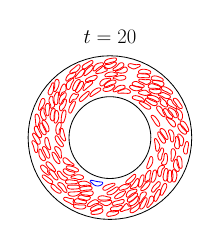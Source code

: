 \begin{tikzpicture}[scale=0.3]

\begin{axis}[
  xmin = -21,
  xmax = 21,
  ymin = -21,
  ymax = 21,
  scale only axis,
  axis equal image,
  hide axis,
  title = {\Huge$t=20$}
  ]

% outer solid wall
\addplot [mark=none,black,line width=1.0] table{
2.0e+01 -5.517e-16
1.99e+01 1.96e+00
1.962e+01 3.902e+00
1.914e+01 5.806e+00
1.848e+01 7.654e+00
1.764e+01 9.428e+00
1.663e+01 1.111e+01
1.546e+01 1.269e+01
1.414e+01 1.414e+01
1.269e+01 1.546e+01
1.111e+01 1.663e+01
9.428e+00 1.764e+01
7.654e+00 1.848e+01
5.806e+00 1.914e+01
3.902e+00 1.962e+01
1.96e+00 1.99e+01
2.328e-15 2.0e+01
-1.96e+00 1.99e+01
-3.902e+00 1.962e+01
-5.806e+00 1.914e+01
-7.654e+00 1.848e+01
-9.428e+00 1.764e+01
-1.111e+01 1.663e+01
-1.269e+01 1.546e+01
-1.414e+01 1.414e+01
-1.546e+01 1.269e+01
-1.663e+01 1.111e+01
-1.764e+01 9.428e+00
-1.848e+01 7.654e+00
-1.914e+01 5.806e+00
-1.962e+01 3.902e+00
-1.99e+01 1.96e+00
-2.0e+01 3.001e-15
-1.99e+01 -1.96e+00
-1.962e+01 -3.902e+00
-1.914e+01 -5.806e+00
-1.848e+01 -7.654e+00
-1.764e+01 -9.428e+00
-1.663e+01 -1.111e+01
-1.546e+01 -1.269e+01
-1.414e+01 -1.414e+01
-1.269e+01 -1.546e+01
-1.111e+01 -1.663e+01
-9.428e+00 -1.764e+01
-7.654e+00 -1.848e+01
-5.806e+00 -1.914e+01
-3.902e+00 -1.962e+01
-1.96e+00 -1.99e+01
-4.777e-15 -2.0e+01
1.96e+00 -1.99e+01
3.902e+00 -1.962e+01
5.806e+00 -1.914e+01
7.654e+00 -1.848e+01
9.428e+00 -1.764e+01
1.111e+01 -1.663e+01
1.269e+01 -1.546e+01
1.414e+01 -1.414e+01
1.546e+01 -1.269e+01
1.663e+01 -1.111e+01
1.764e+01 -9.428e+00
1.848e+01 -7.654e+00
1.914e+01 -5.806e+00
1.962e+01 -3.902e+00
1.99e+01 -1.96e+00
2.0e+01 -5.517e-16
};

% inner solid wall
\addplot [mark=none,black,line width=1.0] table{
1.0e+01 2.759e-16
9.952e+00 -9.802e-01
9.808e+00 -1.951e+00
9.569e+00 -2.903e+00
9.239e+00 -3.827e+00
8.819e+00 -4.714e+00
8.315e+00 -5.556e+00
7.73e+00 -6.344e+00
7.071e+00 -7.071e+00
6.344e+00 -7.73e+00
5.556e+00 -8.315e+00
4.714e+00 -8.819e+00
3.827e+00 -9.239e+00
2.903e+00 -9.569e+00
1.951e+00 -9.808e+00
9.802e-01 -9.952e+00
1.164e-15 -1.0e+01
-9.802e-01 -9.952e+00
-1.951e+00 -9.808e+00
-2.903e+00 -9.569e+00
-3.827e+00 -9.239e+00
-4.714e+00 -8.819e+00
-5.556e+00 -8.315e+00
-6.344e+00 -7.73e+00
-7.071e+00 -7.071e+00
-7.73e+00 -6.344e+00
-8.315e+00 -5.556e+00
-8.819e+00 -4.714e+00
-9.239e+00 -3.827e+00
-9.569e+00 -2.903e+00
-9.808e+00 -1.951e+00
-9.952e+00 -9.802e-01
-1.0e+01 -1.5e-15
-9.952e+00 9.802e-01
-9.808e+00 1.951e+00
-9.569e+00 2.903e+00
-9.239e+00 3.827e+00
-8.819e+00 4.714e+00
-8.315e+00 5.556e+00
-7.73e+00 6.344e+00
-7.071e+00 7.071e+00
-6.344e+00 7.73e+00
-5.556e+00 8.315e+00
-4.714e+00 8.819e+00
-3.827e+00 9.239e+00
-2.903e+00 9.569e+00
-1.951e+00 9.808e+00
-9.802e-01 9.952e+00
-2.389e-15 1.0e+01
9.802e-01 9.952e+00
1.951e+00 9.808e+00
2.903e+00 9.569e+00
3.827e+00 9.239e+00
4.714e+00 8.819e+00
5.556e+00 8.315e+00
6.344e+00 7.73e+00
7.071e+00 7.071e+00
7.73e+00 6.344e+00
8.315e+00 5.556e+00
8.819e+00 4.714e+00
9.239e+00 3.827e+00
9.569e+00 2.903e+00
9.808e+00 1.951e+00
9.952e+00 9.802e-01
1.0e+01 2.759e-16
};

% vesicle 1
\addplot [mark=none,red,line width=1.0] table{
1.891e+01 -3.667e+00
1.892e+01 -3.587e+00
1.894e+01 -3.495e+00
1.895e+01 -3.389e+00
1.895e+01 -3.264e+00
1.897e+01 -3.123e+00
1.899e+01 -2.969e+00
1.902e+01 -2.796e+00
1.905e+01 -2.608e+00
1.909e+01 -2.417e+00
1.913e+01 -2.218e+00
1.916e+01 -2.011e+00
1.919e+01 -1.808e+00
1.92e+01 -1.604e+00
1.919e+01 -1.407e+00
1.915e+01 -1.226e+00
1.907e+01 -1.077e+00
1.894e+01 -9.855e-01
1.88e+01 -9.676e-01
1.868e+01 -1.012e+00
1.86e+01 -1.084e+00
1.854e+01 -1.165e+00
1.85e+01 -1.242e+00
1.848e+01 -1.315e+00
1.845e+01 -1.389e+00
1.843e+01 -1.468e+00
1.841e+01 -1.562e+00
1.838e+01 -1.674e+00
1.834e+01 -1.8e+00
1.83e+01 -1.941e+00
1.824e+01 -2.095e+00
1.819e+01 -2.247e+00
1.813e+01 -2.416e+00
1.807e+01 -2.599e+00
1.802e+01 -2.782e+00
1.798e+01 -2.981e+00
1.797e+01 -3.188e+00
1.799e+01 -3.388e+00
1.804e+01 -3.574e+00
1.812e+01 -3.736e+00
1.822e+01 -3.873e+00
1.835e+01 -3.973e+00
1.849e+01 -4.02e+00
1.863e+01 -4.01e+00
1.874e+01 -3.957e+00
1.881e+01 -3.884e+00
1.886e+01 -3.809e+00
1.889e+01 -3.738e+00
1.891e+01 -3.667e+00
};

% vesicle 2
\addplot [mark=none,red,line width=1.0] table{
6.835e+00 1.016e+01
6.755e+00 1.018e+01
6.66e+00 1.02e+01
6.548e+00 1.022e+01
6.421e+00 1.024e+01
6.28e+00 1.025e+01
6.129e+00 1.024e+01
5.967e+00 1.022e+01
5.789e+00 1.018e+01
5.619e+00 1.008e+01
5.491e+00 9.927e+00
5.47e+00 9.721e+00
5.577e+00 9.547e+00
5.747e+00 9.431e+00
5.934e+00 9.349e+00
6.112e+00 9.285e+00
6.28e+00 9.231e+00
6.435e+00 9.185e+00
6.578e+00 9.144e+00
6.713e+00 9.108e+00
6.83e+00 9.079e+00
6.929e+00 9.056e+00
7.018e+00 9.038e+00
7.097e+00 9.024e+00
7.173e+00 9.014e+00
7.255e+00 9.004e+00
7.349e+00 8.997e+00
7.457e+00 8.991e+00
7.587e+00 8.986e+00
7.731e+00 8.976e+00
7.888e+00 8.951e+00
8.056e+00 8.903e+00
8.231e+00 8.846e+00
8.418e+00 8.851e+00
8.505e+00 9.018e+00
8.403e+00 9.195e+00
8.261e+00 9.344e+00
8.127e+00 9.5e+00
7.989e+00 9.643e+00
7.841e+00 9.755e+00
7.692e+00 9.839e+00
7.544e+00 9.908e+00
7.404e+00 9.964e+00
7.279e+00 1.001e+01
7.167e+00 1.005e+01
7.069e+00 1.008e+01
6.985e+00 1.011e+01
6.91e+00 1.014e+01
6.835e+00 1.016e+01
};

% vesicle 3
\addplot [mark=none,red,line width=1.0] table{
8.804e+00 1.031e+01
8.882e+00 1.032e+01
8.976e+00 1.034e+01
9.085e+00 1.037e+01
9.203e+00 1.042e+01
9.334e+00 1.047e+01
9.481e+00 1.05e+01
9.641e+00 1.051e+01
9.817e+00 1.047e+01
1.001e+01 1.048e+01
1.008e+01 1.065e+01
9.927e+00 1.079e+01
9.736e+00 1.087e+01
9.548e+00 1.096e+01
9.383e+00 1.108e+01
9.241e+00 1.121e+01
9.108e+00 1.133e+01
8.978e+00 1.143e+01
8.85e+00 1.15e+01
8.722e+00 1.155e+01
8.607e+00 1.157e+01
8.508e+00 1.159e+01
8.42e+00 1.159e+01
8.342e+00 1.159e+01
8.27e+00 1.158e+01
8.187e+00 1.157e+01
8.095e+00 1.155e+01
7.993e+00 1.152e+01
7.876e+00 1.149e+01
7.747e+00 1.144e+01
7.599e+00 1.139e+01
7.424e+00 1.134e+01
7.245e+00 1.129e+01
7.077e+00 1.119e+01
6.978e+00 1.102e+01
7.037e+00 1.083e+01
7.2e+00 1.07e+01
7.383e+00 1.063e+01
7.567e+00 1.057e+01
7.75e+00 1.051e+01
7.918e+00 1.046e+01
8.077e+00 1.042e+01
8.22e+00 1.038e+01
8.345e+00 1.035e+01
8.459e+00 1.033e+01
8.564e+00 1.032e+01
8.65e+00 1.031e+01
8.727e+00 1.031e+01
8.804e+00 1.031e+01
};

% vesicle 4
\addplot [mark=none,red,line width=1.0] table{
1.651e-01 -1.394e+01
2.45e-01 -1.393e+01
3.346e-01 -1.391e+01
4.363e-01 -1.387e+01
5.504e-01 -1.383e+01
6.766e-01 -1.377e+01
8.112e-01 -1.369e+01
9.511e-01 -1.36e+01
1.1e+00 -1.35e+01
1.259e+00 -1.337e+01
1.413e+00 -1.324e+01
1.557e+00 -1.311e+01
1.696e+00 -1.296e+01
1.833e+00 -1.281e+01
1.955e+00 -1.264e+01
2.042e+00 -1.246e+01
2.056e+00 -1.228e+01
1.973e+00 -1.214e+01
1.843e+00 -1.207e+01
1.711e+00 -1.207e+01
1.597e+00 -1.209e+01
1.501e+00 -1.212e+01
1.423e+00 -1.216e+01
1.356e+00 -1.22e+01
1.292e+00 -1.224e+01
1.226e+00 -1.228e+01
1.151e+00 -1.233e+01
1.064e+00 -1.239e+01
9.615e-01 -1.247e+01
8.436e-01 -1.255e+01
7.111e-01 -1.264e+01
5.614e-01 -1.274e+01
4.006e-01 -1.283e+01
2.345e-01 -1.293e+01
5.768e-02 -1.302e+01
-1.306e-01 -1.311e+01
-3.17e-01 -1.32e+01
-4.949e-01 -1.33e+01
-6.466e-01 -1.343e+01
-7.266e-01 -1.36e+01
-6.92e-01 -1.377e+01
-5.735e-01 -1.389e+01
-4.328e-01 -1.395e+01
-2.982e-01 -1.397e+01
-1.79e-01 -1.397e+01
-7.642e-02 -1.397e+01
1.19e-02 -1.397e+01
8.999e-02 -1.396e+01
1.651e-01 -1.394e+01
};

% vesicle 5
\addplot [mark=none,red,line width=1.0] table{
1.712e+01 8.447e+00
1.708e+01 8.51e+00
1.703e+01 8.584e+00
1.697e+01 8.67e+00
1.69e+01 8.768e+00
1.683e+01 8.88e+00
1.673e+01 9.006e+00
1.662e+01 9.141e+00
1.649e+01 9.281e+00
1.634e+01 9.416e+00
1.617e+01 9.532e+00
1.598e+01 9.611e+00
1.578e+01 9.626e+00
1.559e+01 9.539e+00
1.55e+01 9.365e+00
1.551e+01 9.177e+00
1.558e+01 9.013e+00
1.567e+01 8.877e+00
1.576e+01 8.757e+00
1.585e+01 8.65e+00
1.592e+01 8.557e+00
1.598e+01 8.48e+00
1.603e+01 8.414e+00
1.607e+01 8.355e+00
1.611e+01 8.299e+00
1.616e+01 8.235e+00
1.621e+01 8.16e+00
1.627e+01 8.069e+00
1.634e+01 7.961e+00
1.642e+01 7.839e+00
1.65e+01 7.706e+00
1.66e+01 7.565e+00
1.672e+01 7.426e+00
1.686e+01 7.303e+00
1.702e+01 7.196e+00
1.721e+01 7.112e+00
1.74e+01 7.087e+00
1.759e+01 7.162e+00
1.769e+01 7.33e+00
1.768e+01 7.516e+00
1.761e+01 7.689e+00
1.752e+01 7.84e+00
1.744e+01 7.968e+00
1.737e+01 8.079e+00
1.73e+01 8.175e+00
1.725e+01 8.258e+00
1.72e+01 8.327e+00
1.716e+01 8.388e+00
1.712e+01 8.447e+00
};

% vesicle 6
\addplot [mark=none,red,line width=1.0] table{
-7.438e+00 9.399e+00
-7.464e+00 9.32e+00
-7.482e+00 9.226e+00
-7.479e+00 9.113e+00
-7.437e+00 8.99e+00
-7.337e+00 8.884e+00
-7.184e+00 8.836e+00
-7.01e+00 8.864e+00
-6.837e+00 8.951e+00
-6.662e+00 9.073e+00
-6.487e+00 9.212e+00
-6.318e+00 9.354e+00
-6.16e+00 9.492e+00
-6.008e+00 9.63e+00
-5.863e+00 9.768e+00
-5.73e+00 9.901e+00
-5.606e+00 1.003e+01
-5.499e+00 1.016e+01
-5.41e+00 1.028e+01
-5.336e+00 1.039e+01
-5.274e+00 1.049e+01
-5.225e+00 1.057e+01
-5.184e+00 1.065e+01
-5.15e+00 1.072e+01
-5.119e+00 1.078e+01
-5.09e+00 1.086e+01
-5.063e+00 1.095e+01
-5.052e+00 1.106e+01
-5.082e+00 1.118e+01
-5.186e+00 1.128e+01
-5.34e+00 1.129e+01
-5.499e+00 1.123e+01
-5.651e+00 1.112e+01
-5.799e+00 1.101e+01
-5.956e+00 1.089e+01
-6.117e+00 1.077e+01
-6.28e+00 1.064e+01
-6.444e+00 1.051e+01
-6.598e+00 1.038e+01
-6.747e+00 1.024e+01
-6.88e+00 1.012e+01
-6.998e+00 9.996e+00
-7.101e+00 9.885e+00
-7.189e+00 9.784e+00
-7.262e+00 9.693e+00
-7.322e+00 9.61e+00
-7.369e+00 9.536e+00
-7.407e+00 9.467e+00
-7.438e+00 9.399e+00
};

% vesicle 7
\addplot [mark=none,red,line width=1.0] table{
-1.59e+01 -6.787e-01
-1.59e+01 -7.584e-01
-1.59e+01 -8.501e-01
-1.59e+01 -9.569e-01
-1.59e+01 -1.08e+00
-1.589e+01 -1.216e+00
-1.587e+01 -1.367e+00
-1.583e+01 -1.537e+00
-1.578e+01 -1.711e+00
-1.57e+01 -1.888e+00
-1.56e+01 -2.073e+00
-1.548e+01 -2.247e+00
-1.536e+01 -2.407e+00
-1.524e+01 -2.563e+00
-1.511e+01 -2.715e+00
-1.497e+01 -2.855e+00
-1.482e+01 -2.951e+00
-1.465e+01 -2.965e+00
-1.452e+01 -2.882e+00
-1.447e+01 -2.761e+00
-1.447e+01 -2.646e+00
-1.449e+01 -2.547e+00
-1.451e+01 -2.466e+00
-1.453e+01 -2.395e+00
-1.456e+01 -2.325e+00
-1.458e+01 -2.25e+00
-1.461e+01 -2.161e+00
-1.464e+01 -2.055e+00
-1.467e+01 -1.935e+00
-1.47e+01 -1.8e+00
-1.474e+01 -1.648e+00
-1.478e+01 -1.479e+00
-1.483e+01 -1.3e+00
-1.488e+01 -1.118e+00
-1.493e+01 -9.244e-01
-1.499e+01 -7.114e-01
-1.505e+01 -5.05e-01
-1.512e+01 -3.174e-01
-1.522e+01 -1.451e-01
-1.535e+01 -1.229e-02
-1.552e+01 3.704e-02
-1.567e+01 -1.41e-02
-1.577e+01 -1.238e-01
-1.583e+01 -2.458e-01
-1.586e+01 -3.559e-01
-1.588e+01 -4.5e-01
-1.589e+01 -5.331e-01
-1.589e+01 -6.071e-01
-1.59e+01 -6.787e-01
};

% vesicle 8
\addplot [mark=none,red,line width=1.0] table{
-1.236e+01 -4.771e+00
-1.231e+01 -4.837e+00
-1.225e+01 -4.906e+00
-1.217e+01 -4.971e+00
-1.206e+01 -5.012e+00
-1.193e+01 -4.996e+00
-1.182e+01 -4.89e+00
-1.179e+01 -4.718e+00
-1.183e+01 -4.528e+00
-1.187e+01 -4.329e+00
-1.19e+01 -4.125e+00
-1.191e+01 -3.919e+00
-1.191e+01 -3.707e+00
-1.192e+01 -3.496e+00
-1.196e+01 -3.296e+00
-1.202e+01 -3.118e+00
-1.209e+01 -2.958e+00
-1.218e+01 -2.824e+00
-1.228e+01 -2.716e+00
-1.237e+01 -2.625e+00
-1.246e+01 -2.551e+00
-1.254e+01 -2.491e+00
-1.262e+01 -2.44e+00
-1.268e+01 -2.398e+00
-1.274e+01 -2.358e+00
-1.282e+01 -2.317e+00
-1.29e+01 -2.274e+00
-1.3e+01 -2.232e+00
-1.311e+01 -2.199e+00
-1.325e+01 -2.196e+00
-1.339e+01 -2.252e+00
-1.349e+01 -2.385e+00
-1.351e+01 -2.569e+00
-1.347e+01 -2.763e+00
-1.339e+01 -2.953e+00
-1.329e+01 -3.144e+00
-1.318e+01 -3.328e+00
-1.307e+01 -3.501e+00
-1.296e+01 -3.655e+00
-1.286e+01 -3.805e+00
-1.276e+01 -3.953e+00
-1.267e+01 -4.099e+00
-1.26e+01 -4.234e+00
-1.254e+01 -4.356e+00
-1.249e+01 -4.465e+00
-1.246e+01 -4.56e+00
-1.242e+01 -4.638e+00
-1.239e+01 -4.706e+00
-1.236e+01 -4.771e+00
};

% vesicle 9
\addplot [mark=none,red,line width=1.0] table{
1.288e+00 1.325e+01
1.346e+00 1.33e+01
1.405e+00 1.337e+01
1.461e+00 1.347e+01
1.499e+00 1.358e+01
1.495e+00 1.372e+01
1.425e+00 1.386e+01
1.296e+00 1.395e+01
1.127e+00 1.401e+01
9.311e-01 1.405e+01
7.179e-01 1.406e+01
5.086e-01 1.404e+01
3.134e-01 1.398e+01
1.319e-01 1.39e+01
-4.14e-02 1.381e+01
-2.078e-01 1.372e+01
-3.671e-01 1.363e+01
-5.131e-01 1.354e+01
-6.414e-01 1.346e+01
-7.52e-01 1.339e+01
-8.466e-01 1.332e+01
-9.251e-01 1.325e+01
-9.896e-01 1.32e+01
-1.044e+00 1.315e+01
-1.095e+00 1.31e+01
-1.149e+00 1.304e+01
-1.208e+00 1.296e+01
-1.273e+00 1.288e+01
-1.337e+00 1.276e+01
-1.378e+00 1.262e+01
-1.341e+00 1.247e+01
-1.197e+00 1.238e+01
-1.011e+00 1.239e+01
-8.312e-01 1.246e+01
-6.505e-01 1.253e+01
-4.615e-01 1.261e+01
-2.738e-01 1.268e+01
-9.572e-02 1.275e+01
8.487e-02 1.283e+01
2.652e-01 1.29e+01
4.305e-01 1.296e+01
5.87e-01 1.3e+01
7.34e-01 1.303e+01
8.696e-01 1.306e+01
9.881e-01 1.309e+01
1.086e+00 1.312e+01
1.164e+00 1.316e+01
1.229e+00 1.32e+01
1.288e+00 1.325e+01
};

% vesicle 10
\addplot [mark=none,red,line width=1.0] table{
9.41e+00 1.463e+01
9.486e+00 1.466e+01
9.568e+00 1.47e+01
9.648e+00 1.477e+01
9.705e+00 1.488e+01
9.707e+00 1.502e+01
9.642e+00 1.516e+01
9.521e+00 1.529e+01
9.36e+00 1.538e+01
9.177e+00 1.544e+01
8.983e+00 1.548e+01
8.782e+00 1.551e+01
8.575e+00 1.554e+01
8.369e+00 1.556e+01
8.171e+00 1.557e+01
7.985e+00 1.558e+01
7.807e+00 1.558e+01
7.64e+00 1.559e+01
7.487e+00 1.56e+01
7.351e+00 1.561e+01
7.234e+00 1.561e+01
7.136e+00 1.56e+01
7.056e+00 1.558e+01
6.988e+00 1.555e+01
6.926e+00 1.552e+01
6.862e+00 1.548e+01
6.795e+00 1.542e+01
6.73e+00 1.533e+01
6.681e+00 1.521e+01
6.665e+00 1.508e+01
6.704e+00 1.492e+01
6.804e+00 1.479e+01
6.952e+00 1.469e+01
7.133e+00 1.464e+01
7.329e+00 1.463e+01
7.533e+00 1.464e+01
7.74e+00 1.465e+01
7.943e+00 1.466e+01
8.144e+00 1.466e+01
8.341e+00 1.465e+01
8.523e+00 1.464e+01
8.688e+00 1.463e+01
8.837e+00 1.462e+01
8.968e+00 1.462e+01
9.079e+00 1.461e+01
9.176e+00 1.461e+01
9.261e+00 1.461e+01
9.337e+00 1.462e+01
9.41e+00 1.463e+01
};

% vesicle 11
\addplot [mark=none,red,line width=1.0] table{
-1.283e+01 1.196e+01
-1.279e+01 1.203e+01
-1.275e+01 1.211e+01
-1.271e+01 1.221e+01
-1.266e+01 1.232e+01
-1.261e+01 1.245e+01
-1.256e+01 1.26e+01
-1.251e+01 1.277e+01
-1.247e+01 1.296e+01
-1.243e+01 1.315e+01
-1.242e+01 1.335e+01
-1.242e+01 1.355e+01
-1.246e+01 1.377e+01
-1.253e+01 1.396e+01
-1.265e+01 1.412e+01
-1.281e+01 1.422e+01
-1.299e+01 1.424e+01
-1.314e+01 1.418e+01
-1.325e+01 1.408e+01
-1.333e+01 1.397e+01
-1.338e+01 1.387e+01
-1.341e+01 1.378e+01
-1.344e+01 1.37e+01
-1.346e+01 1.363e+01
-1.347e+01 1.356e+01
-1.349e+01 1.348e+01
-1.35e+01 1.339e+01
-1.35e+01 1.328e+01
-1.351e+01 1.315e+01
-1.35e+01 1.302e+01
-1.349e+01 1.286e+01
-1.349e+01 1.269e+01
-1.349e+01 1.251e+01
-1.351e+01 1.232e+01
-1.355e+01 1.212e+01
-1.362e+01 1.193e+01
-1.37e+01 1.174e+01
-1.375e+01 1.154e+01
-1.371e+01 1.135e+01
-1.356e+01 1.124e+01
-1.338e+01 1.126e+01
-1.324e+01 1.136e+01
-1.314e+01 1.148e+01
-1.306e+01 1.159e+01
-1.299e+01 1.169e+01
-1.294e+01 1.177e+01
-1.29e+01 1.184e+01
-1.286e+01 1.19e+01
-1.283e+01 1.196e+01
};

% vesicle 12
\addplot [mark=none,red,line width=1.0] table{
-5.402e+00 1.454e+01
-5.469e+00 1.451e+01
-5.547e+00 1.446e+01
-5.638e+00 1.44e+01
-5.737e+00 1.432e+01
-5.84e+00 1.422e+01
-5.933e+00 1.409e+01
-5.991e+00 1.393e+01
-5.966e+00 1.375e+01
-5.821e+00 1.363e+01
-5.621e+00 1.363e+01
-5.427e+00 1.37e+01
-5.245e+00 1.378e+01
-5.066e+00 1.386e+01
-4.875e+00 1.393e+01
-4.682e+00 1.397e+01
-4.508e+00 1.397e+01
-4.347e+00 1.394e+01
-4.195e+00 1.393e+01
-4.062e+00 1.394e+01
-3.949e+00 1.397e+01
-3.859e+00 1.401e+01
-3.783e+00 1.406e+01
-3.72e+00 1.41e+01
-3.661e+00 1.414e+01
-3.597e+00 1.419e+01
-3.525e+00 1.425e+01
-3.443e+00 1.432e+01
-3.35e+00 1.442e+01
-3.254e+00 1.453e+01
-3.165e+00 1.466e+01
-3.112e+00 1.483e+01
-3.137e+00 1.5e+01
-3.256e+00 1.514e+01
-3.444e+00 1.52e+01
-3.652e+00 1.52e+01
-3.856e+00 1.516e+01
-4.054e+00 1.511e+01
-4.24e+00 1.505e+01
-4.421e+00 1.499e+01
-4.597e+00 1.492e+01
-4.75e+00 1.486e+01
-4.884e+00 1.48e+01
-5.003e+00 1.475e+01
-5.108e+00 1.47e+01
-5.199e+00 1.465e+01
-5.273e+00 1.461e+01
-5.339e+00 1.458e+01
-5.402e+00 1.454e+01
};

% vesicle 13
\addplot [mark=none,red,line width=1.0] table{
1.056e+01 9.285e+00
1.064e+01 9.253e+00
1.072e+01 9.215e+00
1.082e+01 9.168e+00
1.094e+01 9.11e+00
1.106e+01 9.037e+00
1.12e+01 8.951e+00
1.134e+01 8.853e+00
1.151e+01 8.764e+00
1.17e+01 8.732e+00
1.189e+01 8.795e+00
1.202e+01 8.947e+00
1.207e+01 9.151e+00
1.202e+01 9.349e+00
1.192e+01 9.52e+00
1.18e+01 9.658e+00
1.166e+01 9.771e+00
1.152e+01 9.865e+00
1.139e+01 9.943e+00
1.126e+01 1.0e+01
1.115e+01 1.005e+01
1.106e+01 1.009e+01
1.097e+01 1.012e+01
1.09e+01 1.014e+01
1.083e+01 1.017e+01
1.075e+01 1.019e+01
1.066e+01 1.022e+01
1.056e+01 1.025e+01
1.044e+01 1.028e+01
1.029e+01 1.031e+01
1.013e+01 1.032e+01
9.961e+00 1.033e+01
9.779e+00 1.032e+01
9.583e+00 1.031e+01
9.374e+00 1.029e+01
9.192e+00 1.02e+01
9.12e+00 1.002e+01
9.196e+00 9.845e+00
9.356e+00 9.726e+00
9.535e+00 9.652e+00
9.706e+00 9.595e+00
9.866e+00 9.542e+00
1.001e+01 9.493e+00
1.014e+01 9.447e+00
1.025e+01 9.408e+00
1.034e+01 9.373e+00
1.042e+01 9.342e+00
1.049e+01 9.313e+00
1.056e+01 9.285e+00
};

% vesicle 14
\addplot [mark=none,red,line width=1.0] table{
8.582e+00 8.435e+00
8.514e+00 8.47e+00
8.432e+00 8.508e+00
8.334e+00 8.551e+00
8.225e+00 8.594e+00
8.095e+00 8.638e+00
7.941e+00 8.684e+00
7.773e+00 8.731e+00
7.587e+00 8.783e+00
7.38e+00 8.809e+00
7.196e+00 8.735e+00
7.144e+00 8.544e+00
7.259e+00 8.365e+00
7.418e+00 8.229e+00
7.575e+00 8.098e+00
7.721e+00 7.968e+00
7.852e+00 7.849e+00
7.978e+00 7.738e+00
8.097e+00 7.636e+00
8.2e+00 7.55e+00
8.292e+00 7.478e+00
8.37e+00 7.42e+00
8.44e+00 7.369e+00
8.502e+00 7.326e+00
8.56e+00 7.287e+00
8.629e+00 7.243e+00
8.706e+00 7.197e+00
8.797e+00 7.147e+00
8.912e+00 7.089e+00
9.041e+00 7.034e+00
9.186e+00 6.985e+00
9.355e+00 6.947e+00
9.537e+00 6.936e+00
9.725e+00 6.969e+00
9.897e+00 7.077e+00
9.98e+00 7.261e+00
9.944e+00 7.456e+00
9.831e+00 7.619e+00
9.681e+00 7.756e+00
9.526e+00 7.87e+00
9.37e+00 7.972e+00
9.228e+00 8.062e+00
9.1e+00 8.139e+00
8.983e+00 8.209e+00
8.881e+00 8.27e+00
8.792e+00 8.321e+00
8.717e+00 8.363e+00
8.65e+00 8.399e+00
8.582e+00 8.435e+00
};

% vesicle 15
\addplot [mark=none,red,line width=1.0] table{
-1.361e+01 4.262e+00
-1.363e+01 4.185e+00
-1.365e+01 4.093e+00
-1.365e+01 3.984e+00
-1.363e+01 3.862e+00
-1.357e+01 3.731e+00
-1.347e+01 3.609e+00
-1.331e+01 3.541e+00
-1.314e+01 3.58e+00
-1.3e+01 3.716e+00
-1.289e+01 3.885e+00
-1.279e+01 4.07e+00
-1.27e+01 4.27e+00
-1.263e+01 4.467e+00
-1.258e+01 4.658e+00
-1.255e+01 4.843e+00
-1.253e+01 5.02e+00
-1.252e+01 5.176e+00
-1.252e+01 5.314e+00
-1.252e+01 5.442e+00
-1.252e+01 5.554e+00
-1.253e+01 5.65e+00
-1.253e+01 5.733e+00
-1.254e+01 5.808e+00
-1.255e+01 5.88e+00
-1.257e+01 5.958e+00
-1.259e+01 6.046e+00
-1.262e+01 6.148e+00
-1.266e+01 6.264e+00
-1.272e+01 6.393e+00
-1.282e+01 6.521e+00
-1.296e+01 6.618e+00
-1.315e+01 6.625e+00
-1.33e+01 6.509e+00
-1.337e+01 6.321e+00
-1.342e+01 6.11e+00
-1.345e+01 5.899e+00
-1.347e+01 5.7e+00
-1.349e+01 5.508e+00
-1.349e+01 5.321e+00
-1.349e+01 5.143e+00
-1.35e+01 4.978e+00
-1.35e+01 4.83e+00
-1.351e+01 4.7e+00
-1.353e+01 4.587e+00
-1.355e+01 4.488e+00
-1.357e+01 4.406e+00
-1.359e+01 4.333e+00
-1.361e+01 4.262e+00
};

% vesicle 16
\addplot [mark=none,red,line width=1.0] table{
2.277e+00 1.158e+01
2.346e+00 1.161e+01
2.433e+00 1.164e+01
2.54e+00 1.167e+01
2.657e+00 1.171e+01
2.793e+00 1.176e+01
2.95e+00 1.181e+01
3.11e+00 1.187e+01
3.279e+00 1.192e+01
3.452e+00 1.2e+01
3.611e+00 1.213e+01
3.713e+00 1.231e+01
3.692e+00 1.252e+01
3.554e+00 1.267e+01
3.378e+00 1.275e+01
3.196e+00 1.278e+01
3.011e+00 1.28e+01
2.845e+00 1.279e+01
2.698e+00 1.278e+01
2.562e+00 1.275e+01
2.449e+00 1.273e+01
2.358e+00 1.27e+01
2.275e+00 1.267e+01
2.205e+00 1.265e+01
2.143e+00 1.262e+01
2.068e+00 1.259e+01
1.988e+00 1.255e+01
1.9e+00 1.25e+01
1.794e+00 1.243e+01
1.681e+00 1.235e+01
1.563e+00 1.225e+01
1.432e+00 1.214e+01
1.3e+00 1.201e+01
1.153e+00 1.188e+01
9.99e-01 1.174e+01
8.524e-01 1.16e+01
7.734e-01 1.141e+01
8.661e-01 1.123e+01
1.058e+00 1.118e+01
1.251e+00 1.121e+01
1.427e+00 1.126e+01
1.591e+00 1.131e+01
1.737e+00 1.137e+01
1.858e+00 1.142e+01
1.966e+00 1.147e+01
2.062e+00 1.151e+01
2.137e+00 1.153e+01
2.206e+00 1.156e+01
2.277e+00 1.158e+01
};

% vesicle 17
\addplot [mark=none,red,line width=1.0] table{
1.5e+01 -3.122e+00
1.498e+01 -3.201e+00
1.497e+01 -3.293e+00
1.496e+01 -3.401e+00
1.496e+01 -3.523e+00
1.496e+01 -3.663e+00
1.496e+01 -3.82e+00
1.496e+01 -3.985e+00
1.497e+01 -4.161e+00
1.498e+01 -4.348e+00
1.498e+01 -4.537e+00
1.498e+01 -4.734e+00
1.497e+01 -4.936e+00
1.495e+01 -5.142e+00
1.494e+01 -5.341e+00
1.495e+01 -5.529e+00
1.5e+01 -5.697e+00
1.513e+01 -5.797e+00
1.528e+01 -5.788e+00
1.538e+01 -5.707e+00
1.544e+01 -5.609e+00
1.548e+01 -5.519e+00
1.551e+01 -5.439e+00
1.554e+01 -5.368e+00
1.556e+01 -5.3e+00
1.559e+01 -5.223e+00
1.563e+01 -5.135e+00
1.568e+01 -5.032e+00
1.573e+01 -4.914e+00
1.579e+01 -4.785e+00
1.586e+01 -4.646e+00
1.592e+01 -4.49e+00
1.598e+01 -4.316e+00
1.603e+01 -4.125e+00
1.605e+01 -3.92e+00
1.605e+01 -3.706e+00
1.603e+01 -3.497e+00
1.597e+01 -3.302e+00
1.59e+01 -3.124e+00
1.58e+01 -2.968e+00
1.568e+01 -2.839e+00
1.554e+01 -2.748e+00
1.539e+01 -2.719e+00
1.526e+01 -2.748e+00
1.516e+01 -2.814e+00
1.509e+01 -2.896e+00
1.505e+01 -2.974e+00
1.502e+01 -3.048e+00
1.5e+01 -3.122e+00
};

% vesicle 18
\addplot [mark=none,red,line width=1.0] table{
-1.266e+01 -6.325e+00
-1.258e+01 -6.351e+00
-1.249e+01 -6.364e+00
-1.239e+01 -6.35e+00
-1.228e+01 -6.29e+00
-1.221e+01 -6.174e+00
-1.22e+01 -6.02e+00
-1.224e+01 -5.852e+00
-1.232e+01 -5.681e+00
-1.241e+01 -5.506e+00
-1.25e+01 -5.333e+00
-1.26e+01 -5.156e+00
-1.27e+01 -4.973e+00
-1.28e+01 -4.792e+00
-1.29e+01 -4.61e+00
-1.301e+01 -4.44e+00
-1.311e+01 -4.288e+00
-1.321e+01 -4.151e+00
-1.33e+01 -4.032e+00
-1.339e+01 -3.931e+00
-1.347e+01 -3.848e+00
-1.354e+01 -3.778e+00
-1.36e+01 -3.722e+00
-1.367e+01 -3.675e+00
-1.373e+01 -3.636e+00
-1.381e+01 -3.603e+00
-1.39e+01 -3.586e+00
-1.401e+01 -3.602e+00
-1.411e+01 -3.672e+00
-1.416e+01 -3.795e+00
-1.415e+01 -3.947e+00
-1.411e+01 -4.114e+00
-1.404e+01 -4.293e+00
-1.398e+01 -4.478e+00
-1.391e+01 -4.674e+00
-1.384e+01 -4.876e+00
-1.375e+01 -5.079e+00
-1.366e+01 -5.27e+00
-1.355e+01 -5.441e+00
-1.344e+01 -5.595e+00
-1.333e+01 -5.733e+00
-1.323e+01 -5.856e+00
-1.313e+01 -5.963e+00
-1.303e+01 -6.057e+00
-1.294e+01 -6.136e+00
-1.286e+01 -6.201e+00
-1.279e+01 -6.252e+00
-1.272e+01 -6.292e+00
-1.266e+01 -6.325e+00
};

% vesicle 19
\addplot [mark=none,red,line width=1.0] table{
-1.509e+01 1.114e+01
-1.51e+01 1.106e+01
-1.51e+01 1.097e+01
-1.509e+01 1.086e+01
-1.506e+01 1.075e+01
-1.5e+01 1.062e+01
-1.488e+01 1.05e+01
-1.473e+01 1.044e+01
-1.455e+01 1.044e+01
-1.436e+01 1.052e+01
-1.422e+01 1.066e+01
-1.41e+01 1.082e+01
-1.4e+01 1.101e+01
-1.393e+01 1.119e+01
-1.387e+01 1.138e+01
-1.383e+01 1.157e+01
-1.381e+01 1.174e+01
-1.38e+01 1.191e+01
-1.379e+01 1.206e+01
-1.379e+01 1.22e+01
-1.378e+01 1.232e+01
-1.377e+01 1.241e+01
-1.375e+01 1.25e+01
-1.374e+01 1.257e+01
-1.373e+01 1.264e+01
-1.371e+01 1.272e+01
-1.369e+01 1.281e+01
-1.367e+01 1.291e+01
-1.365e+01 1.304e+01
-1.366e+01 1.318e+01
-1.373e+01 1.332e+01
-1.388e+01 1.341e+01
-1.405e+01 1.336e+01
-1.418e+01 1.321e+01
-1.426e+01 1.303e+01
-1.434e+01 1.284e+01
-1.442e+01 1.266e+01
-1.452e+01 1.247e+01
-1.461e+01 1.23e+01
-1.47e+01 1.213e+01
-1.479e+01 1.196e+01
-1.486e+01 1.182e+01
-1.493e+01 1.168e+01
-1.498e+01 1.156e+01
-1.502e+01 1.145e+01
-1.505e+01 1.136e+01
-1.507e+01 1.128e+01
-1.508e+01 1.121e+01
-1.509e+01 1.114e+01
};

% vesicle 20
\addplot [mark=none,red,line width=1.0] table{
-1.217e+01 4.79e-01
-1.214e+01 4.023e-01
-1.21e+01 3.195e-01
-1.205e+01 2.284e-01
-1.198e+01 1.25e-01
-1.191e+01 1.185e-02
-1.182e+01 -1.123e-01
-1.172e+01 -2.521e-01
-1.16e+01 -4.021e-01
-1.147e+01 -5.562e-01
-1.131e+01 -7.116e-01
-1.11e+01 -8.182e-01
-1.089e+01 -7.657e-01
-1.082e+01 -5.811e-01
-1.084e+01 -3.846e-01
-1.089e+01 -1.972e-01
-1.094e+01 -1.95e-02
-1.098e+01 1.455e-01
-1.102e+01 2.896e-01
-1.105e+01 4.124e-01
-1.108e+01 5.208e-01
-1.111e+01 6.166e-01
-1.113e+01 6.985e-01
-1.115e+01 7.739e-01
-1.117e+01 8.502e-01
-1.118e+01 9.301e-01
-1.12e+01 1.022e+00
-1.123e+01 1.128e+00
-1.126e+01 1.25e+00
-1.129e+01 1.391e+00
-1.133e+01 1.545e+00
-1.137e+01 1.71e+00
-1.143e+01 1.887e+00
-1.151e+01 2.062e+00
-1.164e+01 2.213e+00
-1.183e+01 2.281e+00
-1.2e+01 2.159e+00
-1.206e+01 1.96e+00
-1.209e+01 1.75e+00
-1.211e+01 1.548e+00
-1.213e+01 1.368e+00
-1.215e+01 1.209e+00
-1.218e+01 1.067e+00
-1.221e+01 9.352e-01
-1.223e+01 8.174e-01
-1.223e+01 7.159e-01
-1.222e+01 6.268e-01
-1.22e+01 5.5e-01
-1.217e+01 4.79e-01
};

% vesicle 21
\addplot [mark=none,red,line width=1.0] table{
-3.627e+00 1.181e+01
-3.695e+00 1.177e+01
-3.776e+00 1.172e+01
-3.87e+00 1.165e+01
-3.971e+00 1.157e+01
-4.081e+00 1.148e+01
-4.201e+00 1.137e+01
-4.324e+00 1.125e+01
-4.447e+00 1.111e+01
-4.564e+00 1.096e+01
-4.678e+00 1.08e+01
-4.783e+00 1.062e+01
-4.867e+00 1.044e+01
-4.904e+00 1.026e+01
-4.83e+00 1.008e+01
-4.65e+00 1.003e+01
-4.473e+00 1.01e+01
-4.323e+00 1.019e+01
-4.194e+00 1.028e+01
-4.079e+00 1.035e+01
-3.98e+00 1.042e+01
-3.894e+00 1.048e+01
-3.818e+00 1.052e+01
-3.752e+00 1.057e+01
-3.69e+00 1.061e+01
-3.623e+00 1.065e+01
-3.547e+00 1.07e+01
-3.46e+00 1.075e+01
-3.352e+00 1.082e+01
-3.225e+00 1.09e+01
-3.086e+00 1.098e+01
-2.934e+00 1.108e+01
-2.774e+00 1.118e+01
-2.612e+00 1.13e+01
-2.449e+00 1.143e+01
-2.307e+00 1.159e+01
-2.231e+00 1.178e+01
-2.276e+00 1.198e+01
-2.428e+00 1.211e+01
-2.613e+00 1.215e+01
-2.793e+00 1.214e+01
-2.958e+00 1.211e+01
-3.102e+00 1.206e+01
-3.227e+00 1.202e+01
-3.335e+00 1.197e+01
-3.425e+00 1.193e+01
-3.498e+00 1.189e+01
-3.563e+00 1.185e+01
-3.627e+00 1.181e+01
};

% vesicle 22
\addplot [mark=none,red,line width=1.0] table{
1.18e+01 -3.233e+00
1.185e+01 -3.172e+00
1.189e+01 -3.095e+00
1.193e+01 -3.001e+00
1.198e+01 -2.89e+00
1.203e+01 -2.758e+00
1.209e+01 -2.605e+00
1.214e+01 -2.437e+00
1.218e+01 -2.257e+00
1.219e+01 -2.063e+00
1.216e+01 -1.864e+00
1.21e+01 -1.665e+00
1.202e+01 -1.475e+00
1.192e+01 -1.29e+00
1.183e+01 -1.116e+00
1.173e+01 -9.475e-01
1.164e+01 -7.912e-01
1.156e+01 -6.482e-01
1.147e+01 -5.215e-01
1.139e+01 -4.136e-01
1.131e+01 -3.298e-01
1.123e+01 -2.727e-01
1.115e+01 -2.428e-01
1.108e+01 -2.404e-01
1.101e+01 -2.63e-01
1.095e+01 -3.141e-01
1.091e+01 -3.935e-01
1.089e+01 -4.975e-01
1.09e+01 -6.241e-01
1.092e+01 -7.676e-01
1.094e+01 -9.246e-01
1.097e+01 -1.098e+00
1.1e+01 -1.287e+00
1.103e+01 -1.486e+00
1.106e+01 -1.694e+00
1.109e+01 -1.908e+00
1.111e+01 -2.123e+00
1.113e+01 -2.326e+00
1.115e+01 -2.516e+00
1.117e+01 -2.694e+00
1.119e+01 -2.865e+00
1.124e+01 -3.028e+00
1.131e+01 -3.167e+00
1.139e+01 -3.269e+00
1.15e+01 -3.327e+00
1.16e+01 -3.339e+00
1.168e+01 -3.319e+00
1.175e+01 -3.282e+00
1.18e+01 -3.233e+00
};

% vesicle 23
\addplot [mark=none,red,line width=1.0] table{
-8.065e+00 -7.535e+00
-8.133e+00 -7.491e+00
-8.212e+00 -7.443e+00
-8.306e+00 -7.389e+00
-8.419e+00 -7.328e+00
-8.551e+00 -7.263e+00
-8.7e+00 -7.198e+00
-8.869e+00 -7.138e+00
-9.049e+00 -7.089e+00
-9.24e+00 -7.045e+00
-9.432e+00 -7.003e+00
-9.621e+00 -6.965e+00
-9.826e+00 -6.928e+00
-1.003e+01 -6.905e+00
-1.023e+01 -6.905e+00
-1.041e+01 -6.941e+00
-1.056e+01 -7.026e+00
-1.066e+01 -7.156e+00
-1.068e+01 -7.302e+00
-1.063e+01 -7.425e+00
-1.056e+01 -7.513e+00
-1.048e+01 -7.574e+00
-1.04e+01 -7.618e+00
-1.034e+01 -7.652e+00
-1.027e+01 -7.681e+00
-1.019e+01 -7.711e+00
-1.01e+01 -7.742e+00
-1.0e+01 -7.776e+00
-9.883e+00 -7.813e+00
-9.749e+00 -7.853e+00
-9.595e+00 -7.898e+00
-9.423e+00 -7.949e+00
-9.243e+00 -8.006e+00
-9.065e+00 -8.07e+00
-8.882e+00 -8.147e+00
-8.696e+00 -8.235e+00
-8.499e+00 -8.322e+00
-8.296e+00 -8.373e+00
-8.101e+00 -8.376e+00
-7.918e+00 -8.332e+00
-7.767e+00 -8.241e+00
-7.68e+00 -8.105e+00
-7.674e+00 -7.959e+00
-7.724e+00 -7.84e+00
-7.796e+00 -7.749e+00
-7.87e+00 -7.678e+00
-7.939e+00 -7.623e+00
-8.002e+00 -7.577e+00
-8.065e+00 -7.535e+00
};

% vesicle 24
\addplot [mark=none,red,line width=1.0] table{
-1.358e+01 5.994e+00
-1.356e+01 6.071e+00
-1.354e+01 6.16e+00
-1.351e+01 6.262e+00
-1.346e+01 6.377e+00
-1.341e+01 6.508e+00
-1.337e+01 6.663e+00
-1.339e+01 6.836e+00
-1.348e+01 6.996e+00
-1.365e+01 7.092e+00
-1.384e+01 7.087e+00
-1.403e+01 6.992e+00
-1.417e+01 6.842e+00
-1.427e+01 6.663e+00
-1.434e+01 6.473e+00
-1.44e+01 6.286e+00
-1.444e+01 6.112e+00
-1.448e+01 5.952e+00
-1.451e+01 5.806e+00
-1.454e+01 5.675e+00
-1.457e+01 5.56e+00
-1.458e+01 5.461e+00
-1.46e+01 5.375e+00
-1.461e+01 5.299e+00
-1.462e+01 5.226e+00
-1.462e+01 5.146e+00
-1.462e+01 5.054e+00
-1.462e+01 4.948e+00
-1.46e+01 4.828e+00
-1.457e+01 4.698e+00
-1.452e+01 4.558e+00
-1.444e+01 4.41e+00
-1.433e+01 4.266e+00
-1.418e+01 4.148e+00
-1.398e+01 4.098e+00
-1.38e+01 4.166e+00
-1.369e+01 4.335e+00
-1.365e+01 4.534e+00
-1.365e+01 4.733e+00
-1.365e+01 4.926e+00
-1.365e+01 5.105e+00
-1.364e+01 5.265e+00
-1.364e+01 5.412e+00
-1.363e+01 5.544e+00
-1.362e+01 5.66e+00
-1.361e+01 5.759e+00
-1.361e+01 5.845e+00
-1.359e+01 5.92e+00
-1.358e+01 5.994e+00
};

% vesicle 25
\addplot [mark=none,red,line width=1.0] table{
-2.764e+00 -1.451e+01
-2.818e+00 -1.456e+01
-2.869e+00 -1.464e+01
-2.906e+00 -1.474e+01
-2.907e+00 -1.487e+01
-2.846e+00 -1.5e+01
-2.721e+00 -1.511e+01
-2.557e+00 -1.518e+01
-2.375e+00 -1.523e+01
-2.183e+00 -1.526e+01
-1.99e+00 -1.527e+01
-1.795e+00 -1.527e+01
-1.596e+00 -1.527e+01
-1.401e+00 -1.527e+01
-1.208e+00 -1.526e+01
-1.014e+00 -1.526e+01
-8.302e-01 -1.525e+01
-6.648e-01 -1.524e+01
-5.186e-01 -1.522e+01
-3.883e-01 -1.52e+01
-2.722e-01 -1.518e+01
-1.723e-01 -1.516e+01
-8.889e-02 -1.514e+01
-1.731e-02 -1.512e+01
4.864e-02 -1.508e+01
1.128e-01 -1.504e+01
1.715e-01 -1.497e+01
2.046e-01 -1.486e+01
1.801e-01 -1.474e+01
8.885e-02 -1.464e+01
-4.947e-02 -1.457e+01
-2.149e-01 -1.454e+01
-3.963e-01 -1.451e+01
-5.917e-01 -1.447e+01
-7.869e-01 -1.442e+01
-9.795e-01 -1.436e+01
-1.175e+00 -1.431e+01
-1.375e+00 -1.427e+01
-1.574e+00 -1.424e+01
-1.76e+00 -1.423e+01
-1.935e+00 -1.423e+01
-2.098e+00 -1.424e+01
-2.244e+00 -1.427e+01
-2.373e+00 -1.43e+01
-2.482e+00 -1.434e+01
-2.573e+00 -1.438e+01
-2.647e+00 -1.442e+01
-2.709e+00 -1.446e+01
-2.764e+00 -1.451e+01
};

% vesicle 26
\addplot [mark=none,red,line width=1.0] table{
-1.645e+01 -2.406e+00
-1.647e+01 -2.488e+00
-1.647e+01 -2.583e+00
-1.645e+01 -2.688e+00
-1.641e+01 -2.808e+00
-1.636e+01 -2.933e+00
-1.63e+01 -3.066e+00
-1.622e+01 -3.215e+00
-1.613e+01 -3.38e+00
-1.604e+01 -3.549e+00
-1.595e+01 -3.731e+00
-1.586e+01 -3.917e+00
-1.578e+01 -4.107e+00
-1.569e+01 -4.292e+00
-1.561e+01 -4.468e+00
-1.552e+01 -4.637e+00
-1.543e+01 -4.791e+00
-1.532e+01 -4.917e+00
-1.519e+01 -5.0e+00
-1.507e+01 -5.035e+00
-1.495e+01 -5.026e+00
-1.486e+01 -4.987e+00
-1.48e+01 -4.936e+00
-1.475e+01 -4.878e+00
-1.472e+01 -4.813e+00
-1.47e+01 -4.741e+00
-1.469e+01 -4.651e+00
-1.47e+01 -4.542e+00
-1.471e+01 -4.419e+00
-1.475e+01 -4.276e+00
-1.479e+01 -4.118e+00
-1.484e+01 -3.953e+00
-1.49e+01 -3.775e+00
-1.497e+01 -3.591e+00
-1.505e+01 -3.409e+00
-1.515e+01 -3.227e+00
-1.525e+01 -3.054e+00
-1.536e+01 -2.885e+00
-1.546e+01 -2.727e+00
-1.557e+01 -2.577e+00
-1.569e+01 -2.434e+00
-1.582e+01 -2.32e+00
-1.595e+01 -2.241e+00
-1.608e+01 -2.199e+00
-1.62e+01 -2.198e+00
-1.629e+01 -2.228e+00
-1.637e+01 -2.28e+00
-1.642e+01 -2.34e+00
-1.645e+01 -2.406e+00
};

% vesicle 27
\addplot [mark=none,red,line width=1.0] table{
2.123e+00 1.405e+01
2.205e+00 1.404e+01
2.299e+00 1.403e+01
2.409e+00 1.402e+01
2.539e+00 1.402e+01
2.685e+00 1.403e+01
2.846e+00 1.404e+01
3.02e+00 1.406e+01
3.202e+00 1.41e+01
3.395e+00 1.415e+01
3.58e+00 1.423e+01
3.744e+00 1.435e+01
3.862e+00 1.452e+01
3.893e+00 1.47e+01
3.834e+00 1.488e+01
3.701e+00 1.501e+01
3.545e+00 1.509e+01
3.387e+00 1.513e+01
3.234e+00 1.515e+01
3.102e+00 1.516e+01
2.986e+00 1.516e+01
2.886e+00 1.516e+01
2.801e+00 1.516e+01
2.725e+00 1.515e+01
2.65e+00 1.515e+01
2.571e+00 1.514e+01
2.48e+00 1.513e+01
2.377e+00 1.511e+01
2.263e+00 1.509e+01
2.126e+00 1.506e+01
1.969e+00 1.502e+01
1.802e+00 1.497e+01
1.615e+00 1.492e+01
1.411e+00 1.488e+01
1.206e+00 1.485e+01
1.004e+00 1.48e+01
8.308e-01 1.47e+01
7.901e-01 1.452e+01
9.348e-01 1.44e+01
1.115e+00 1.438e+01
1.29e+00 1.437e+01
1.448e+00 1.433e+01
1.586e+00 1.427e+01
1.707e+00 1.421e+01
1.81e+00 1.416e+01
1.899e+00 1.412e+01
1.981e+00 1.409e+01
2.053e+00 1.407e+01
2.123e+00 1.405e+01
};

% vesicle 28
\addplot [mark=none,red,line width=1.0] table{
1.472e+01 4.73e+00
1.48e+01 4.703e+00
1.489e+01 4.68e+00
1.499e+01 4.667e+00
1.512e+01 4.678e+00
1.525e+01 4.735e+00
1.534e+01 4.856e+00
1.536e+01 5.028e+00
1.529e+01 5.198e+00
1.517e+01 5.348e+00
1.503e+01 5.489e+00
1.488e+01 5.627e+00
1.474e+01 5.775e+00
1.459e+01 5.931e+00
1.447e+01 6.088e+00
1.436e+01 6.246e+00
1.426e+01 6.402e+00
1.419e+01 6.551e+00
1.411e+01 6.685e+00
1.404e+01 6.793e+00
1.396e+01 6.877e+00
1.389e+01 6.941e+00
1.382e+01 6.987e+00
1.375e+01 7.023e+00
1.368e+01 7.052e+00
1.361e+01 7.075e+00
1.351e+01 7.092e+00
1.341e+01 7.094e+00
1.329e+01 7.069e+00
1.317e+01 6.999e+00
1.31e+01 6.872e+00
1.309e+01 6.708e+00
1.315e+01 6.534e+00
1.325e+01 6.356e+00
1.336e+01 6.178e+00
1.347e+01 6.001e+00
1.357e+01 5.821e+00
1.365e+01 5.638e+00
1.373e+01 5.464e+00
1.382e+01 5.305e+00
1.394e+01 5.171e+00
1.407e+01 5.068e+00
1.42e+01 4.989e+00
1.431e+01 4.925e+00
1.441e+01 4.871e+00
1.45e+01 4.826e+00
1.458e+01 4.788e+00
1.465e+01 4.757e+00
1.472e+01 4.73e+00
};

% vesicle 29
\addplot [mark=none,red,line width=1.0] table{
-5.332e+00 1.232e+01
-5.27e+00 1.238e+01
-5.198e+00 1.243e+01
-5.113e+00 1.25e+01
-5.017e+00 1.258e+01
-4.91e+00 1.266e+01
-4.79e+00 1.276e+01
-4.657e+00 1.287e+01
-4.518e+00 1.3e+01
-4.382e+00 1.315e+01
-4.267e+00 1.333e+01
-4.215e+00 1.353e+01
-4.293e+00 1.373e+01
-4.489e+00 1.379e+01
-4.682e+00 1.375e+01
-4.846e+00 1.369e+01
-5.001e+00 1.361e+01
-5.15e+00 1.354e+01
-5.29e+00 1.349e+01
-5.419e+00 1.347e+01
-5.536e+00 1.345e+01
-5.637e+00 1.344e+01
-5.722e+00 1.343e+01
-5.795e+00 1.341e+01
-5.863e+00 1.338e+01
-5.932e+00 1.334e+01
-6.003e+00 1.328e+01
-6.072e+00 1.32e+01
-6.136e+00 1.309e+01
-6.194e+00 1.296e+01
-6.248e+00 1.281e+01
-6.304e+00 1.265e+01
-6.367e+00 1.248e+01
-6.441e+00 1.23e+01
-6.523e+00 1.211e+01
-6.594e+00 1.191e+01
-6.599e+00 1.17e+01
-6.481e+00 1.155e+01
-6.291e+00 1.154e+01
-6.129e+00 1.163e+01
-5.995e+00 1.174e+01
-5.877e+00 1.185e+01
-5.77e+00 1.195e+01
-5.673e+00 1.203e+01
-5.587e+00 1.211e+01
-5.511e+00 1.217e+01
-5.447e+00 1.223e+01
-5.389e+00 1.228e+01
-5.332e+00 1.232e+01
};

% vesicle 30
\addplot [mark=none,red,line width=1.0] table{
-3.1e+00 1.681e+01
-3.042e+00 1.686e+01
-2.975e+00 1.692e+01
-2.893e+00 1.698e+01
-2.796e+00 1.706e+01
-2.682e+00 1.714e+01
-2.55e+00 1.723e+01
-2.398e+00 1.732e+01
-2.228e+00 1.741e+01
-2.047e+00 1.749e+01
-1.863e+00 1.758e+01
-1.695e+00 1.768e+01
-1.562e+00 1.783e+01
-1.526e+00 1.803e+01
-1.63e+00 1.82e+01
-1.799e+00 1.827e+01
-1.972e+00 1.829e+01
-2.135e+00 1.828e+01
-2.282e+00 1.827e+01
-2.411e+00 1.825e+01
-2.524e+00 1.823e+01
-2.623e+00 1.821e+01
-2.705e+00 1.819e+01
-2.776e+00 1.818e+01
-2.844e+00 1.816e+01
-2.917e+00 1.813e+01
-3.001e+00 1.81e+01
-3.1e+00 1.806e+01
-3.21e+00 1.8e+01
-3.329e+00 1.793e+01
-3.458e+00 1.784e+01
-3.59e+00 1.772e+01
-3.713e+00 1.758e+01
-3.821e+00 1.742e+01
-3.912e+00 1.724e+01
-3.99e+00 1.704e+01
-4.069e+00 1.684e+01
-4.128e+00 1.665e+01
-4.108e+00 1.645e+01
-3.98e+00 1.632e+01
-3.805e+00 1.63e+01
-3.65e+00 1.635e+01
-3.526e+00 1.643e+01
-3.424e+00 1.651e+01
-3.337e+00 1.659e+01
-3.265e+00 1.665e+01
-3.205e+00 1.671e+01
-3.151e+00 1.676e+01
-3.1e+00 1.681e+01
};

% vesicle 31
\addplot [mark=none,red,line width=1.0] table{
1.139e+00 -1.56e+01
1.066e+00 -1.563e+01
9.859e-01 -1.567e+01
8.959e-01 -1.573e+01
7.954e-01 -1.581e+01
6.938e-01 -1.591e+01
6.017e-01 -1.604e+01
5.476e-01 -1.621e+01
5.834e-01 -1.639e+01
7.166e-01 -1.652e+01
9.054e-01 -1.656e+01
1.112e+00 -1.654e+01
1.319e+00 -1.649e+01
1.524e+00 -1.643e+01
1.719e+00 -1.637e+01
1.902e+00 -1.633e+01
2.068e+00 -1.629e+01
2.224e+00 -1.627e+01
2.368e+00 -1.625e+01
2.494e+00 -1.624e+01
2.607e+00 -1.622e+01
2.704e+00 -1.621e+01
2.784e+00 -1.619e+01
2.855e+00 -1.617e+01
2.923e+00 -1.614e+01
2.993e+00 -1.611e+01
3.071e+00 -1.607e+01
3.158e+00 -1.601e+01
3.249e+00 -1.593e+01
3.341e+00 -1.582e+01
3.424e+00 -1.569e+01
3.477e+00 -1.553e+01
3.468e+00 -1.534e+01
3.353e+00 -1.518e+01
3.159e+00 -1.511e+01
2.954e+00 -1.513e+01
2.753e+00 -1.518e+01
2.559e+00 -1.524e+01
2.373e+00 -1.53e+01
2.191e+00 -1.536e+01
2.008e+00 -1.54e+01
1.84e+00 -1.544e+01
1.693e+00 -1.546e+01
1.561e+00 -1.549e+01
1.448e+00 -1.551e+01
1.355e+00 -1.553e+01
1.274e+00 -1.555e+01
1.204e+00 -1.558e+01
1.139e+00 -1.56e+01
};

% vesicle 32
\addplot [mark=none,red,line width=1.0] table{
-8.479e+00 8.291e+00
-8.463e+00 8.37e+00
-8.451e+00 8.461e+00
-8.446e+00 8.571e+00
-8.459e+00 8.697e+00
-8.511e+00 8.832e+00
-8.626e+00 8.94e+00
-8.795e+00 8.956e+00
-8.955e+00 8.861e+00
-9.086e+00 8.707e+00
-9.209e+00 8.544e+00
-9.333e+00 8.388e+00
-9.456e+00 8.232e+00
-9.57e+00 8.069e+00
-9.671e+00 7.897e+00
-9.76e+00 7.722e+00
-9.837e+00 7.549e+00
-9.9e+00 7.39e+00
-9.947e+00 7.251e+00
-9.983e+00 7.128e+00
-1.001e+01 7.021e+00
-1.003e+01 6.927e+00
-1.004e+01 6.844e+00
-1.005e+01 6.769e+00
-1.006e+01 6.694e+00
-1.006e+01 6.612e+00
-1.006e+01 6.515e+00
-1.005e+01 6.403e+00
-1.003e+01 6.275e+00
-9.97e+00 6.14e+00
-9.86e+00 6.021e+00
-9.687e+00 5.981e+00
-9.522e+00 6.064e+00
-9.406e+00 6.212e+00
-9.311e+00 6.385e+00
-9.221e+00 6.566e+00
-9.133e+00 6.746e+00
-9.047e+00 6.923e+00
-8.962e+00 7.099e+00
-8.881e+00 7.27e+00
-8.804e+00 7.435e+00
-8.734e+00 7.591e+00
-8.672e+00 7.734e+00
-8.62e+00 7.859e+00
-8.579e+00 7.968e+00
-8.545e+00 8.063e+00
-8.518e+00 8.145e+00
-8.497e+00 8.219e+00
-8.479e+00 8.291e+00
};

% vesicle 33
\addplot [mark=none,red,line width=1.0] table{
4.84e+00 -9.884e+00
4.778e+00 -9.938e+00
4.707e+00 -9.998e+00
4.627e+00 -1.007e+01
4.536e+00 -1.015e+01
4.431e+00 -1.024e+01
4.314e+00 -1.035e+01
4.19e+00 -1.047e+01
4.062e+00 -1.061e+01
3.944e+00 -1.077e+01
3.864e+00 -1.095e+01
3.895e+00 -1.117e+01
4.073e+00 -1.127e+01
4.272e+00 -1.127e+01
4.449e+00 -1.123e+01
4.62e+00 -1.118e+01
4.785e+00 -1.112e+01
4.936e+00 -1.106e+01
5.067e+00 -1.099e+01
5.175e+00 -1.091e+01
5.263e+00 -1.084e+01
5.338e+00 -1.077e+01
5.4e+00 -1.071e+01
5.455e+00 -1.066e+01
5.506e+00 -1.06e+01
5.561e+00 -1.055e+01
5.623e+00 -1.048e+01
5.695e+00 -1.039e+01
5.777e+00 -1.03e+01
5.869e+00 -1.018e+01
5.968e+00 -1.006e+01
6.068e+00 -9.924e+00
6.167e+00 -9.774e+00
6.26e+00 -9.592e+00
6.317e+00 -9.383e+00
6.303e+00 -9.172e+00
6.18e+00 -9.012e+00
5.992e+00 -8.984e+00
5.821e+00 -9.054e+00
5.671e+00 -9.161e+00
5.535e+00 -9.276e+00
5.409e+00 -9.386e+00
5.294e+00 -9.488e+00
5.19e+00 -9.58e+00
5.1e+00 -9.659e+00
5.023e+00 -9.727e+00
4.956e+00 -9.784e+00
4.897e+00 -9.835e+00
4.84e+00 -9.884e+00
};

% vesicle 34
\addplot [mark=none,red,line width=1.0] table{
2.197e+00 -1.241e+01
2.188e+00 -1.249e+01
2.198e+00 -1.259e+01
2.234e+00 -1.269e+01
2.308e+00 -1.279e+01
2.431e+00 -1.286e+01
2.592e+00 -1.288e+01
2.763e+00 -1.285e+01
2.934e+00 -1.279e+01
3.11e+00 -1.273e+01
3.301e+00 -1.268e+01
3.511e+00 -1.264e+01
3.729e+00 -1.261e+01
3.933e+00 -1.255e+01
4.115e+00 -1.247e+01
4.277e+00 -1.238e+01
4.42e+00 -1.227e+01
4.546e+00 -1.217e+01
4.653e+00 -1.206e+01
4.743e+00 -1.196e+01
4.821e+00 -1.187e+01
4.888e+00 -1.18e+01
4.944e+00 -1.173e+01
4.989e+00 -1.167e+01
5.027e+00 -1.161e+01
5.056e+00 -1.153e+01
5.062e+00 -1.144e+01
5.019e+00 -1.135e+01
4.912e+00 -1.13e+01
4.778e+00 -1.133e+01
4.648e+00 -1.141e+01
4.502e+00 -1.15e+01
4.327e+00 -1.156e+01
4.13e+00 -1.157e+01
3.935e+00 -1.152e+01
3.738e+00 -1.147e+01
3.533e+00 -1.147e+01
3.334e+00 -1.153e+01
3.145e+00 -1.161e+01
2.969e+00 -1.17e+01
2.807e+00 -1.179e+01
2.665e+00 -1.188e+01
2.545e+00 -1.197e+01
2.446e+00 -1.205e+01
2.365e+00 -1.212e+01
2.3e+00 -1.22e+01
2.253e+00 -1.227e+01
2.219e+00 -1.234e+01
2.197e+00 -1.241e+01
};

% vesicle 35
\addplot [mark=none,red,line width=1.0] table{
-9.219e+00 -6.247e+00
-9.287e+00 -6.198e+00
-9.365e+00 -6.141e+00
-9.452e+00 -6.074e+00
-9.549e+00 -5.996e+00
-9.655e+00 -5.907e+00
-9.774e+00 -5.802e+00
-9.906e+00 -5.682e+00
-1.004e+01 -5.553e+00
-1.019e+01 -5.415e+00
-1.034e+01 -5.274e+00
-1.05e+01 -5.143e+00
-1.068e+01 -5.03e+00
-1.087e+01 -4.946e+00
-1.108e+01 -4.926e+00
-1.126e+01 -4.984e+00
-1.139e+01 -5.101e+00
-1.146e+01 -5.245e+00
-1.148e+01 -5.388e+00
-1.147e+01 -5.518e+00
-1.145e+01 -5.632e+00
-1.142e+01 -5.729e+00
-1.139e+01 -5.809e+00
-1.136e+01 -5.879e+00
-1.133e+01 -5.946e+00
-1.129e+01 -6.014e+00
-1.123e+01 -6.088e+00
-1.116e+01 -6.168e+00
-1.107e+01 -6.25e+00
-1.096e+01 -6.334e+00
-1.082e+01 -6.413e+00
-1.066e+01 -6.477e+00
-1.047e+01 -6.523e+00
-1.027e+01 -6.554e+00
-1.007e+01 -6.577e+00
-9.87e+00 -6.604e+00
-9.663e+00 -6.643e+00
-9.466e+00 -6.695e+00
-9.274e+00 -6.761e+00
-9.096e+00 -6.823e+00
-8.922e+00 -6.846e+00
-8.776e+00 -6.762e+00
-8.772e+00 -6.609e+00
-8.854e+00 -6.502e+00
-8.945e+00 -6.431e+00
-9.025e+00 -6.377e+00
-9.095e+00 -6.331e+00
-9.158e+00 -6.289e+00
-9.219e+00 -6.247e+00
};

% vesicle 36
\addplot [mark=none,red,line width=1.0] table{
1.995e+00 1.123e+01
1.944e+00 1.117e+01
1.907e+00 1.109e+01
1.913e+00 1.098e+01
1.99e+00 1.088e+01
2.125e+00 1.084e+01
2.281e+00 1.083e+01
2.449e+00 1.085e+01
2.629e+00 1.086e+01
2.819e+00 1.086e+01
3.015e+00 1.087e+01
3.219e+00 1.086e+01
3.427e+00 1.086e+01
3.636e+00 1.085e+01
3.836e+00 1.084e+01
4.028e+00 1.083e+01
4.22e+00 1.081e+01
4.4e+00 1.081e+01
4.557e+00 1.082e+01
4.688e+00 1.084e+01
4.795e+00 1.088e+01
4.88e+00 1.093e+01
4.942e+00 1.099e+01
4.983e+00 1.105e+01
5.007e+00 1.112e+01
5.014e+00 1.119e+01
4.997e+00 1.128e+01
4.952e+00 1.137e+01
4.876e+00 1.147e+01
4.771e+00 1.156e+01
4.644e+00 1.166e+01
4.501e+00 1.175e+01
4.342e+00 1.184e+01
4.16e+00 1.191e+01
3.954e+00 1.195e+01
3.737e+00 1.194e+01
3.531e+00 1.189e+01
3.341e+00 1.182e+01
3.164e+00 1.175e+01
2.99e+00 1.168e+01
2.82e+00 1.162e+01
2.658e+00 1.156e+01
2.512e+00 1.151e+01
2.387e+00 1.145e+01
2.28e+00 1.141e+01
2.189e+00 1.136e+01
2.114e+00 1.132e+01
2.051e+00 1.128e+01
1.995e+00 1.123e+01
};

% vesicle 37
\addplot [mark=none,red,line width=1.0] table{
-1.169e+01 3.613e+00
-1.16e+01 3.598e+00
-1.151e+01 3.614e+00
-1.142e+01 3.665e+00
-1.134e+01 3.753e+00
-1.126e+01 3.873e+00
-1.119e+01 4.019e+00
-1.113e+01 4.182e+00
-1.107e+01 4.357e+00
-1.101e+01 4.538e+00
-1.095e+01 4.728e+00
-1.09e+01 4.93e+00
-1.085e+01 5.136e+00
-1.081e+01 5.339e+00
-1.078e+01 5.536e+00
-1.076e+01 5.728e+00
-1.075e+01 5.909e+00
-1.075e+01 6.078e+00
-1.076e+01 6.231e+00
-1.077e+01 6.363e+00
-1.08e+01 6.475e+00
-1.084e+01 6.568e+00
-1.089e+01 6.639e+00
-1.094e+01 6.692e+00
-1.101e+01 6.727e+00
-1.109e+01 6.739e+00
-1.118e+01 6.719e+00
-1.127e+01 6.658e+00
-1.135e+01 6.562e+00
-1.143e+01 6.444e+00
-1.15e+01 6.32e+00
-1.157e+01 6.179e+00
-1.165e+01 6.013e+00
-1.171e+01 5.83e+00
-1.176e+01 5.626e+00
-1.18e+01 5.42e+00
-1.183e+01 5.214e+00
-1.185e+01 5.009e+00
-1.188e+01 4.814e+00
-1.19e+01 4.625e+00
-1.191e+01 4.448e+00
-1.192e+01 4.288e+00
-1.192e+01 4.138e+00
-1.191e+01 3.998e+00
-1.189e+01 3.877e+00
-1.185e+01 3.779e+00
-1.181e+01 3.703e+00
-1.175e+01 3.649e+00
-1.169e+01 3.613e+00
};

% vesicle 38
\addplot [mark=none,red,line width=1.0] table{
-1.087e+01 7.902e+00
-1.085e+01 7.975e+00
-1.082e+01 8.06e+00
-1.078e+01 8.161e+00
-1.075e+01 8.282e+00
-1.071e+01 8.422e+00
-1.068e+01 8.577e+00
-1.065e+01 8.747e+00
-1.063e+01 8.934e+00
-1.064e+01 9.135e+00
-1.071e+01 9.323e+00
-1.088e+01 9.428e+00
-1.106e+01 9.365e+00
-1.118e+01 9.205e+00
-1.127e+01 9.027e+00
-1.134e+01 8.861e+00
-1.142e+01 8.704e+00
-1.15e+01 8.553e+00
-1.158e+01 8.421e+00
-1.167e+01 8.314e+00
-1.175e+01 8.232e+00
-1.184e+01 8.168e+00
-1.191e+01 8.119e+00
-1.197e+01 8.075e+00
-1.203e+01 8.03e+00
-1.209e+01 7.976e+00
-1.215e+01 7.906e+00
-1.221e+01 7.817e+00
-1.226e+01 7.705e+00
-1.231e+01 7.571e+00
-1.234e+01 7.414e+00
-1.234e+01 7.238e+00
-1.232e+01 7.047e+00
-1.227e+01 6.852e+00
-1.218e+01 6.674e+00
-1.204e+01 6.55e+00
-1.184e+01 6.556e+00
-1.169e+01 6.69e+00
-1.157e+01 6.857e+00
-1.144e+01 7.008e+00
-1.131e+01 7.138e+00
-1.121e+01 7.26e+00
-1.112e+01 7.377e+00
-1.106e+01 7.49e+00
-1.101e+01 7.595e+00
-1.096e+01 7.687e+00
-1.093e+01 7.766e+00
-1.09e+01 7.835e+00
-1.087e+01 7.902e+00
};

% vesicle 39
\addplot [mark=none,red,line width=1.0] table{
5.998e+00 -1.63e+01
6.061e+00 -1.625e+01
6.134e+00 -1.62e+01
6.218e+00 -1.613e+01
6.314e+00 -1.605e+01
6.418e+00 -1.595e+01
6.527e+00 -1.583e+01
6.628e+00 -1.569e+01
6.713e+00 -1.553e+01
6.78e+00 -1.535e+01
6.838e+00 -1.516e+01
6.895e+00 -1.497e+01
6.951e+00 -1.477e+01
6.981e+00 -1.458e+01
6.926e+00 -1.439e+01
6.761e+00 -1.431e+01
6.598e+00 -1.437e+01
6.474e+00 -1.447e+01
6.369e+00 -1.459e+01
6.277e+00 -1.468e+01
6.199e+00 -1.476e+01
6.132e+00 -1.484e+01
6.076e+00 -1.49e+01
6.026e+00 -1.495e+01
5.978e+00 -1.5e+01
5.924e+00 -1.506e+01
5.859e+00 -1.512e+01
5.78e+00 -1.52e+01
5.686e+00 -1.528e+01
5.577e+00 -1.537e+01
5.454e+00 -1.547e+01
5.313e+00 -1.557e+01
5.152e+00 -1.567e+01
4.973e+00 -1.575e+01
4.79e+00 -1.585e+01
4.654e+00 -1.6e+01
4.62e+00 -1.621e+01
4.694e+00 -1.639e+01
4.835e+00 -1.653e+01
5.013e+00 -1.661e+01
5.194e+00 -1.663e+01
5.353e+00 -1.661e+01
5.491e+00 -1.657e+01
5.611e+00 -1.652e+01
5.716e+00 -1.647e+01
5.804e+00 -1.642e+01
5.877e+00 -1.638e+01
5.939e+00 -1.634e+01
5.998e+00 -1.63e+01
};

% vesicle 40
\addplot [mark=none,red,line width=1.0] table{
1.604e+01 -8.107e+00
1.599e+01 -8.049e+00
1.593e+01 -7.985e+00
1.585e+01 -7.917e+00
1.573e+01 -7.857e+00
1.56e+01 -7.831e+00
1.544e+01 -7.87e+00
1.532e+01 -7.984e+00
1.526e+01 -8.155e+00
1.526e+01 -8.347e+00
1.53e+01 -8.549e+00
1.534e+01 -8.756e+00
1.538e+01 -8.961e+00
1.54e+01 -9.162e+00
1.541e+01 -9.359e+00
1.54e+01 -9.551e+00
1.539e+01 -9.728e+00
1.537e+01 -9.89e+00
1.534e+01 -1.004e+01
1.532e+01 -1.017e+01
1.53e+01 -1.028e+01
1.53e+01 -1.038e+01
1.53e+01 -1.046e+01
1.531e+01 -1.053e+01
1.532e+01 -1.06e+01
1.535e+01 -1.067e+01
1.54e+01 -1.074e+01
1.549e+01 -1.081e+01
1.56e+01 -1.085e+01
1.574e+01 -1.083e+01
1.588e+01 -1.076e+01
1.6e+01 -1.063e+01
1.609e+01 -1.046e+01
1.616e+01 -1.028e+01
1.622e+01 -1.01e+01
1.627e+01 -9.897e+00
1.631e+01 -9.693e+00
1.635e+01 -9.485e+00
1.636e+01 -9.282e+00
1.636e+01 -9.092e+00
1.635e+01 -8.912e+00
1.633e+01 -8.748e+00
1.629e+01 -8.603e+00
1.625e+01 -8.478e+00
1.62e+01 -8.374e+00
1.616e+01 -8.289e+00
1.612e+01 -8.22e+00
1.608e+01 -8.161e+00
1.604e+01 -8.107e+00
};

% vesicle 41
\addplot [mark=none,red,line width=1.0] table{
-1.259e+01 1.038e+01
-1.259e+01 1.046e+01
-1.258e+01 1.055e+01
-1.257e+01 1.065e+01
-1.256e+01 1.078e+01
-1.257e+01 1.092e+01
-1.264e+01 1.107e+01
-1.278e+01 1.115e+01
-1.296e+01 1.111e+01
-1.311e+01 1.099e+01
-1.323e+01 1.083e+01
-1.334e+01 1.066e+01
-1.344e+01 1.048e+01
-1.353e+01 1.029e+01
-1.36e+01 1.011e+01
-1.365e+01 9.925e+00
-1.367e+01 9.746e+00
-1.368e+01 9.578e+00
-1.368e+01 9.426e+00
-1.368e+01 9.29e+00
-1.367e+01 9.173e+00
-1.367e+01 9.074e+00
-1.366e+01 8.991e+00
-1.365e+01 8.918e+00
-1.364e+01 8.848e+00
-1.363e+01 8.772e+00
-1.362e+01 8.683e+00
-1.359e+01 8.58e+00
-1.355e+01 8.463e+00
-1.35e+01 8.335e+00
-1.342e+01 8.209e+00
-1.329e+01 8.103e+00
-1.312e+01 8.066e+00
-1.295e+01 8.137e+00
-1.283e+01 8.299e+00
-1.278e+01 8.492e+00
-1.276e+01 8.696e+00
-1.275e+01 8.901e+00
-1.273e+01 9.108e+00
-1.272e+01 9.309e+00
-1.269e+01 9.493e+00
-1.267e+01 9.658e+00
-1.265e+01 9.806e+00
-1.264e+01 9.939e+00
-1.262e+01 1.006e+01
-1.261e+01 1.015e+01
-1.26e+01 1.024e+01
-1.26e+01 1.031e+01
-1.259e+01 1.038e+01
};

% vesicle 42
\addplot [mark=none,red,line width=1.0] table{
1.644e-01 1.154e+01
2.326e-01 1.157e+01
3.105e-01 1.162e+01
4.005e-01 1.168e+01
5.018e-01 1.175e+01
6.119e-01 1.185e+01
7.281e-01 1.196e+01
8.515e-01 1.209e+01
9.836e-01 1.222e+01
1.111e+00 1.238e+01
1.198e+00 1.256e+01
1.171e+00 1.276e+01
1.014e+00 1.288e+01
8.083e-01 1.287e+01
6.107e-01 1.28e+01
4.285e-01 1.272e+01
2.599e-01 1.265e+01
1.084e-01 1.258e+01
-2.505e-02 1.252e+01
-1.428e-01 1.247e+01
-2.446e-01 1.242e+01
-3.324e-01 1.238e+01
-4.085e-01 1.235e+01
-4.766e-01 1.232e+01
-5.434e-01 1.23e+01
-6.174e-01 1.227e+01
-7.056e-01 1.225e+01
-8.127e-01 1.223e+01
-9.415e-01 1.221e+01
-1.09e+00 1.22e+01
-1.254e+00 1.218e+01
-1.426e+00 1.213e+01
-1.582e+00 1.202e+01
-1.684e+00 1.185e+01
-1.685e+00 1.165e+01
-1.576e+00 1.148e+01
-1.401e+00 1.136e+01
-1.208e+00 1.131e+01
-1.012e+00 1.128e+01
-8.253e-01 1.128e+01
-6.601e-01 1.13e+01
-5.078e-01 1.132e+01
-3.687e-01 1.135e+01
-2.46e-01 1.138e+01
-1.391e-01 1.142e+01
-4.631e-02 1.145e+01
3.243e-02 1.148e+01
1.003e-01 1.151e+01
1.644e-01 1.154e+01
};

% vesicle 43
\addplot [mark=none,red,line width=1.0] table{
1.012e+01 4.979e+00
1.016e+01 4.908e+00
1.02e+01 4.828e+00
1.026e+01 4.734e+00
1.033e+01 4.625e+00
1.041e+01 4.5e+00
1.05e+01 4.365e+00
1.059e+01 4.222e+00
1.069e+01 4.069e+00
1.079e+01 3.904e+00
1.09e+01 3.736e+00
1.101e+01 3.564e+00
1.114e+01 3.384e+00
1.127e+01 3.209e+00
1.14e+01 3.049e+00
1.154e+01 2.909e+00
1.169e+01 2.801e+00
1.185e+01 2.747e+00
1.199e+01 2.761e+00
1.209e+01 2.836e+00
1.215e+01 2.937e+00
1.217e+01 3.036e+00
1.217e+01 3.122e+00
1.217e+01 3.196e+00
1.216e+01 3.268e+00
1.214e+01 3.346e+00
1.212e+01 3.435e+00
1.208e+01 3.538e+00
1.204e+01 3.654e+00
1.198e+01 3.777e+00
1.192e+01 3.91e+00
1.183e+01 4.055e+00
1.174e+01 4.213e+00
1.163e+01 4.374e+00
1.15e+01 4.537e+00
1.137e+01 4.703e+00
1.123e+01 4.867e+00
1.108e+01 5.021e+00
1.093e+01 5.163e+00
1.077e+01 5.285e+00
1.062e+01 5.377e+00
1.046e+01 5.434e+00
1.03e+01 5.44e+00
1.018e+01 5.388e+00
1.01e+01 5.298e+00
1.007e+01 5.203e+00
1.008e+01 5.118e+00
1.009e+01 5.046e+00
1.012e+01 4.979e+00
};

% vesicle 44
\addplot [mark=none,red,line width=1.0] table{
-4.339e+00 1.809e+01
-4.291e+00 1.815e+01
-4.241e+00 1.822e+01
-4.192e+00 1.831e+01
-4.155e+00 1.843e+01
-4.15e+00 1.857e+01
-4.205e+00 1.871e+01
-4.34e+00 1.882e+01
-4.524e+00 1.883e+01
-4.715e+00 1.877e+01
-4.891e+00 1.868e+01
-5.071e+00 1.858e+01
-5.256e+00 1.847e+01
-5.437e+00 1.837e+01
-5.611e+00 1.828e+01
-5.776e+00 1.819e+01
-5.93e+00 1.81e+01
-6.072e+00 1.802e+01
-6.199e+00 1.794e+01
-6.307e+00 1.787e+01
-6.399e+00 1.78e+01
-6.474e+00 1.773e+01
-6.535e+00 1.768e+01
-6.586e+00 1.762e+01
-6.633e+00 1.757e+01
-6.678e+00 1.751e+01
-6.724e+00 1.743e+01
-6.765e+00 1.733e+01
-6.789e+00 1.721e+01
-6.773e+00 1.707e+01
-6.693e+00 1.693e+01
-6.547e+00 1.684e+01
-6.369e+00 1.681e+01
-6.182e+00 1.682e+01
-5.994e+00 1.688e+01
-5.815e+00 1.698e+01
-5.65e+00 1.71e+01
-5.497e+00 1.723e+01
-5.35e+00 1.735e+01
-5.202e+00 1.747e+01
-5.057e+00 1.757e+01
-4.919e+00 1.766e+01
-4.792e+00 1.774e+01
-4.678e+00 1.781e+01
-4.582e+00 1.788e+01
-4.504e+00 1.793e+01
-4.44e+00 1.799e+01
-4.387e+00 1.804e+01
-4.339e+00 1.809e+01
};

% vesicle 45
\addplot [mark=none,red,line width=1.0] table{
1.054e+00 1.748e+01
1.115e+00 1.752e+01
1.186e+00 1.758e+01
1.267e+00 1.765e+01
1.356e+00 1.773e+01
1.449e+00 1.784e+01
1.534e+00 1.797e+01
1.58e+00 1.814e+01
1.542e+00 1.832e+01
1.399e+00 1.844e+01
1.199e+00 1.846e+01
9.985e-01 1.84e+01
8.202e-01 1.831e+01
6.405e-01 1.821e+01
4.603e-01 1.812e+01
2.908e-01 1.804e+01
1.258e-01 1.798e+01
-3.221e-02 1.794e+01
-1.799e-01 1.79e+01
-3.128e-01 1.788e+01
-4.293e-01 1.787e+01
-5.306e-01 1.787e+01
-6.172e-01 1.787e+01
-6.928e-01 1.787e+01
-7.652e-01 1.786e+01
-8.431e-01 1.786e+01
-9.326e-01 1.785e+01
-1.035e+00 1.782e+01
-1.146e+00 1.777e+01
-1.244e+00 1.767e+01
-1.295e+00 1.752e+01
-1.272e+00 1.736e+01
-1.171e+00 1.721e+01
-1.024e+00 1.709e+01
-8.492e-01 1.699e+01
-6.575e-01 1.692e+01
-4.511e-01 1.688e+01
-2.463e-01 1.689e+01
-6.01e-02 1.692e+01
1.121e-01 1.696e+01
2.759e-01 1.702e+01
4.289e-01 1.708e+01
5.664e-01 1.716e+01
6.85e-01 1.723e+01
7.848e-01 1.729e+01
8.675e-01 1.734e+01
9.364e-01 1.739e+01
9.963e-01 1.743e+01
1.054e+00 1.748e+01
};

% vesicle 46
\addplot [mark=none,red,line width=1.0] table{
1.035e+01 -1.242e+01
1.032e+01 -1.249e+01
1.028e+01 -1.257e+01
1.024e+01 -1.267e+01
1.021e+01 -1.279e+01
1.019e+01 -1.293e+01
1.02e+01 -1.308e+01
1.027e+01 -1.323e+01
1.042e+01 -1.334e+01
1.061e+01 -1.333e+01
1.078e+01 -1.323e+01
1.092e+01 -1.308e+01
1.104e+01 -1.292e+01
1.116e+01 -1.275e+01
1.129e+01 -1.259e+01
1.142e+01 -1.246e+01
1.155e+01 -1.234e+01
1.168e+01 -1.224e+01
1.179e+01 -1.215e+01
1.189e+01 -1.206e+01
1.198e+01 -1.198e+01
1.204e+01 -1.19e+01
1.209e+01 -1.183e+01
1.213e+01 -1.177e+01
1.216e+01 -1.171e+01
1.22e+01 -1.164e+01
1.223e+01 -1.156e+01
1.227e+01 -1.146e+01
1.229e+01 -1.134e+01
1.23e+01 -1.119e+01
1.228e+01 -1.104e+01
1.221e+01 -1.089e+01
1.207e+01 -1.078e+01
1.188e+01 -1.076e+01
1.169e+01 -1.084e+01
1.154e+01 -1.098e+01
1.14e+01 -1.114e+01
1.127e+01 -1.129e+01
1.113e+01 -1.144e+01
1.099e+01 -1.157e+01
1.087e+01 -1.169e+01
1.075e+01 -1.181e+01
1.066e+01 -1.193e+01
1.058e+01 -1.204e+01
1.051e+01 -1.213e+01
1.046e+01 -1.222e+01
1.042e+01 -1.229e+01
1.038e+01 -1.235e+01
1.035e+01 -1.242e+01
};

% vesicle 47
\addplot [mark=none,red,line width=1.0] table{
1.301e+01 5.17e+00
1.308e+01 5.137e+00
1.317e+01 5.11e+00
1.327e+01 5.099e+00
1.339e+01 5.13e+00
1.348e+01 5.233e+00
1.348e+01 5.388e+00
1.341e+01 5.545e+00
1.33e+01 5.7e+00
1.319e+01 5.863e+00
1.307e+01 6.039e+00
1.298e+01 6.228e+00
1.291e+01 6.414e+00
1.287e+01 6.607e+00
1.283e+01 6.808e+00
1.276e+01 6.996e+00
1.267e+01 7.15e+00
1.257e+01 7.282e+00
1.246e+01 7.39e+00
1.236e+01 7.475e+00
1.227e+01 7.544e+00
1.218e+01 7.598e+00
1.211e+01 7.638e+00
1.204e+01 7.667e+00
1.197e+01 7.689e+00
1.19e+01 7.705e+00
1.181e+01 7.711e+00
1.171e+01 7.699e+00
1.16e+01 7.652e+00
1.149e+01 7.558e+00
1.143e+01 7.418e+00
1.141e+01 7.251e+00
1.144e+01 7.075e+00
1.15e+01 6.899e+00
1.16e+01 6.718e+00
1.173e+01 6.537e+00
1.186e+01 6.366e+00
1.199e+01 6.207e+00
1.211e+01 6.051e+00
1.223e+01 5.899e+00
1.234e+01 5.762e+00
1.245e+01 5.641e+00
1.255e+01 5.532e+00
1.264e+01 5.438e+00
1.273e+01 5.36e+00
1.281e+01 5.296e+00
1.288e+01 5.247e+00
1.294e+01 5.206e+00
1.301e+01 5.17e+00
};

% vesicle 48
\addplot [mark=none,red,line width=1.0] table{
-1.137e+01 -8.265e+00
-1.134e+01 -8.333e+00
-1.129e+01 -8.409e+00
-1.122e+01 -8.494e+00
-1.113e+01 -8.585e+00
-1.103e+01 -8.681e+00
-1.091e+01 -8.782e+00
-1.076e+01 -8.883e+00
-1.061e+01 -8.979e+00
-1.044e+01 -9.068e+00
-1.026e+01 -9.145e+00
-1.005e+01 -9.202e+00
-9.836e+00 -9.224e+00
-9.632e+00 -9.212e+00
-9.437e+00 -9.177e+00
-9.252e+00 -9.133e+00
-9.084e+00 -9.091e+00
-8.931e+00 -9.049e+00
-8.791e+00 -9.003e+00
-8.673e+00 -8.943e+00
-8.587e+00 -8.867e+00
-8.54e+00 -8.779e+00
-8.532e+00 -8.694e+00
-8.552e+00 -8.621e+00
-8.594e+00 -8.559e+00
-8.656e+00 -8.508e+00
-8.741e+00 -8.467e+00
-8.846e+00 -8.438e+00
-8.97e+00 -8.416e+00
-9.108e+00 -8.396e+00
-9.26e+00 -8.375e+00
-9.43e+00 -8.345e+00
-9.612e+00 -8.306e+00
-9.802e+00 -8.251e+00
-9.997e+00 -8.177e+00
-1.018e+01 -8.087e+00
-1.034e+01 -7.986e+00
-1.05e+01 -7.872e+00
-1.067e+01 -7.752e+00
-1.084e+01 -7.661e+00
-1.102e+01 -7.63e+00
-1.118e+01 -7.661e+00
-1.131e+01 -7.742e+00
-1.139e+01 -7.848e+00
-1.142e+01 -7.956e+00
-1.143e+01 -8.052e+00
-1.142e+01 -8.132e+00
-1.14e+01 -8.201e+00
-1.137e+01 -8.265e+00
};

% vesicle 49
\addplot [mark=none,red,line width=1.0] table{
-1.666e+01 -6.746e+00
-1.673e+01 -6.775e+00
-1.68e+01 -6.825e+00
-1.687e+01 -6.903e+00
-1.693e+01 -7.013e+00
-1.694e+01 -7.153e+00
-1.692e+01 -7.311e+00
-1.687e+01 -7.475e+00
-1.678e+01 -7.641e+00
-1.668e+01 -7.806e+00
-1.657e+01 -7.967e+00
-1.645e+01 -8.125e+00
-1.631e+01 -8.274e+00
-1.617e+01 -8.411e+00
-1.601e+01 -8.535e+00
-1.586e+01 -8.646e+00
-1.571e+01 -8.751e+00
-1.558e+01 -8.851e+00
-1.546e+01 -8.942e+00
-1.535e+01 -9.021e+00
-1.525e+01 -9.083e+00
-1.517e+01 -9.127e+00
-1.509e+01 -9.155e+00
-1.502e+01 -9.166e+00
-1.495e+01 -9.161e+00
-1.488e+01 -9.134e+00
-1.482e+01 -9.071e+00
-1.479e+01 -8.97e+00
-1.483e+01 -8.854e+00
-1.493e+01 -8.752e+00
-1.505e+01 -8.654e+00
-1.517e+01 -8.529e+00
-1.524e+01 -8.358e+00
-1.523e+01 -8.162e+00
-1.519e+01 -7.963e+00
-1.521e+01 -7.761e+00
-1.531e+01 -7.58e+00
-1.545e+01 -7.432e+00
-1.56e+01 -7.303e+00
-1.575e+01 -7.179e+00
-1.589e+01 -7.061e+00
-1.601e+01 -6.955e+00
-1.613e+01 -6.866e+00
-1.624e+01 -6.799e+00
-1.635e+01 -6.756e+00
-1.644e+01 -6.733e+00
-1.652e+01 -6.726e+00
-1.659e+01 -6.731e+00
-1.666e+01 -6.746e+00
};

% vesicle 50
\addplot [mark=none,red,line width=1.0] table{
1.014e+01 -1.011e+01
1.012e+01 -1.018e+01
1.01e+01 -1.027e+01
1.008e+01 -1.038e+01
1.007e+01 -1.05e+01
1.008e+01 -1.063e+01
1.013e+01 -1.077e+01
1.025e+01 -1.089e+01
1.044e+01 -1.092e+01
1.062e+01 -1.084e+01
1.077e+01 -1.07e+01
1.089e+01 -1.054e+01
1.1e+01 -1.036e+01
1.109e+01 -1.017e+01
1.117e+01 -9.986e+00
1.123e+01 -9.805e+00
1.127e+01 -9.637e+00
1.129e+01 -9.481e+00
1.13e+01 -9.337e+00
1.131e+01 -9.205e+00
1.132e+01 -9.088e+00
1.133e+01 -8.989e+00
1.133e+01 -8.905e+00
1.134e+01 -8.831e+00
1.134e+01 -8.759e+00
1.135e+01 -8.682e+00
1.136e+01 -8.591e+00
1.136e+01 -8.486e+00
1.136e+01 -8.362e+00
1.135e+01 -8.221e+00
1.129e+01 -8.074e+00
1.117e+01 -7.956e+00
1.1e+01 -7.922e+00
1.082e+01 -7.99e+00
1.069e+01 -8.127e+00
1.058e+01 -8.297e+00
1.051e+01 -8.485e+00
1.045e+01 -8.677e+00
1.041e+01 -8.867e+00
1.037e+01 -9.055e+00
1.034e+01 -9.23e+00
1.031e+01 -9.392e+00
1.028e+01 -9.543e+00
1.025e+01 -9.678e+00
1.023e+01 -9.794e+00
1.02e+01 -9.89e+00
1.018e+01 -9.97e+00
1.016e+01 -1.004e+01
1.014e+01 -1.011e+01
};

% vesicle 51
\addplot [mark=none,red,line width=1.0] table{
3.961e+00 1.606e+01
4.02e+00 1.611e+01
4.082e+00 1.617e+01
4.146e+00 1.625e+01
4.204e+00 1.636e+01
4.247e+00 1.649e+01
4.26e+00 1.665e+01
4.231e+00 1.682e+01
4.149e+00 1.699e+01
4.017e+00 1.712e+01
3.844e+00 1.721e+01
3.647e+00 1.724e+01
3.449e+00 1.719e+01
3.266e+00 1.71e+01
3.099e+00 1.697e+01
2.947e+00 1.686e+01
2.8e+00 1.675e+01
2.655e+00 1.667e+01
2.519e+00 1.66e+01
2.396e+00 1.655e+01
2.286e+00 1.651e+01
2.191e+00 1.649e+01
2.111e+00 1.647e+01
2.039e+00 1.645e+01
1.97e+00 1.644e+01
1.894e+00 1.643e+01
1.805e+00 1.642e+01
1.7e+00 1.64e+01
1.58e+00 1.638e+01
1.45e+00 1.632e+01
1.354e+00 1.62e+01
1.406e+00 1.604e+01
1.578e+00 1.598e+01
1.769e+00 1.598e+01
1.959e+00 1.594e+01
2.147e+00 1.586e+01
2.346e+00 1.578e+01
2.551e+00 1.575e+01
2.75e+00 1.575e+01
2.939e+00 1.577e+01
3.116e+00 1.579e+01
3.276e+00 1.581e+01
3.42e+00 1.584e+01
3.552e+00 1.587e+01
3.668e+00 1.591e+01
3.763e+00 1.594e+01
3.84e+00 1.598e+01
3.903e+00 1.602e+01
3.961e+00 1.606e+01
};

% vesicle 52
\addplot [mark=none,red,line width=1.0] table{
6.562e+00 -1.431e+01
6.611e+00 -1.425e+01
6.661e+00 -1.418e+01
6.71e+00 -1.409e+01
6.748e+00 -1.397e+01
6.761e+00 -1.384e+01
6.722e+00 -1.369e+01
6.604e+00 -1.357e+01
6.426e+00 -1.353e+01
6.24e+00 -1.359e+01
6.067e+00 -1.369e+01
5.902e+00 -1.381e+01
5.741e+00 -1.394e+01
5.58e+00 -1.406e+01
5.419e+00 -1.419e+01
5.262e+00 -1.43e+01
5.111e+00 -1.44e+01
4.97e+00 -1.45e+01
4.843e+00 -1.457e+01
4.732e+00 -1.464e+01
4.637e+00 -1.47e+01
4.558e+00 -1.475e+01
4.495e+00 -1.481e+01
4.445e+00 -1.486e+01
4.4e+00 -1.492e+01
4.358e+00 -1.498e+01
4.318e+00 -1.506e+01
4.284e+00 -1.516e+01
4.264e+00 -1.529e+01
4.272e+00 -1.543e+01
4.324e+00 -1.557e+01
4.438e+00 -1.57e+01
4.606e+00 -1.576e+01
4.791e+00 -1.573e+01
4.967e+00 -1.563e+01
5.143e+00 -1.552e+01
5.32e+00 -1.542e+01
5.491e+00 -1.53e+01
5.651e+00 -1.519e+01
5.799e+00 -1.507e+01
5.937e+00 -1.496e+01
6.063e+00 -1.484e+01
6.172e+00 -1.474e+01
6.264e+00 -1.464e+01
6.342e+00 -1.455e+01
6.409e+00 -1.448e+01
6.466e+00 -1.442e+01
6.515e+00 -1.437e+01
6.562e+00 -1.431e+01
};

% vesicle 53
\addplot [mark=none,red,line width=1.0] table{
-1.04e+01 -1.189e+01
-1.043e+01 -1.197e+01
-1.043e+01 -1.206e+01
-1.04e+01 -1.216e+01
-1.034e+01 -1.227e+01
-1.023e+01 -1.237e+01
-1.009e+01 -1.245e+01
-9.932e+00 -1.251e+01
-9.755e+00 -1.255e+01
-9.564e+00 -1.258e+01
-9.362e+00 -1.259e+01
-9.152e+00 -1.259e+01
-8.941e+00 -1.259e+01
-8.735e+00 -1.258e+01
-8.544e+00 -1.257e+01
-8.364e+00 -1.256e+01
-8.195e+00 -1.254e+01
-8.04e+00 -1.253e+01
-7.895e+00 -1.251e+01
-7.766e+00 -1.248e+01
-7.655e+00 -1.246e+01
-7.561e+00 -1.242e+01
-7.485e+00 -1.238e+01
-7.427e+00 -1.233e+01
-7.385e+00 -1.227e+01
-7.358e+00 -1.22e+01
-7.355e+00 -1.211e+01
-7.385e+00 -1.201e+01
-7.452e+00 -1.19e+01
-7.558e+00 -1.181e+01
-7.697e+00 -1.173e+01
-7.861e+00 -1.167e+01
-8.044e+00 -1.163e+01
-8.239e+00 -1.161e+01
-8.435e+00 -1.161e+01
-8.63e+00 -1.162e+01
-8.835e+00 -1.163e+01
-9.04e+00 -1.165e+01
-9.234e+00 -1.166e+01
-9.415e+00 -1.166e+01
-9.589e+00 -1.166e+01
-9.756e+00 -1.166e+01
-9.908e+00 -1.166e+01
-1.004e+01 -1.167e+01
-1.015e+01 -1.169e+01
-1.024e+01 -1.173e+01
-1.031e+01 -1.178e+01
-1.037e+01 -1.183e+01
-1.04e+01 -1.189e+01
};

% vesicle 54
\addplot [mark=none,red,line width=1.0] table{
5.197e+00 -1.281e+01
5.121e+00 -1.283e+01
5.034e+00 -1.286e+01
4.934e+00 -1.29e+01
4.822e+00 -1.295e+01
4.699e+00 -1.302e+01
4.57e+00 -1.312e+01
4.441e+00 -1.323e+01
4.32e+00 -1.338e+01
4.212e+00 -1.354e+01
4.121e+00 -1.372e+01
4.05e+00 -1.391e+01
4.007e+00 -1.411e+01
4.008e+00 -1.43e+01
4.086e+00 -1.447e+01
4.245e+00 -1.456e+01
4.42e+00 -1.455e+01
4.564e+00 -1.447e+01
4.679e+00 -1.437e+01
4.777e+00 -1.428e+01
4.862e+00 -1.42e+01
4.936e+00 -1.413e+01
5.001e+00 -1.407e+01
5.057e+00 -1.403e+01
5.113e+00 -1.398e+01
5.174e+00 -1.393e+01
5.246e+00 -1.388e+01
5.334e+00 -1.382e+01
5.441e+00 -1.375e+01
5.567e+00 -1.367e+01
5.709e+00 -1.36e+01
5.869e+00 -1.353e+01
6.045e+00 -1.346e+01
6.227e+00 -1.339e+01
6.395e+00 -1.329e+01
6.53e+00 -1.314e+01
6.603e+00 -1.295e+01
6.568e+00 -1.275e+01
6.419e+00 -1.263e+01
6.229e+00 -1.26e+01
6.054e+00 -1.263e+01
5.899e+00 -1.266e+01
5.759e+00 -1.269e+01
5.632e+00 -1.272e+01
5.521e+00 -1.274e+01
5.424e+00 -1.276e+01
5.341e+00 -1.278e+01
5.268e+00 -1.279e+01
5.197e+00 -1.281e+01
};

% vesicle 55
\addplot [mark=none,red,line width=1.0] table{
1.069e+01 1.404e+01
1.077e+01 1.404e+01
1.085e+01 1.404e+01
1.096e+01 1.403e+01
1.108e+01 1.403e+01
1.122e+01 1.403e+01
1.138e+01 1.402e+01
1.155e+01 1.401e+01
1.174e+01 1.398e+01
1.193e+01 1.395e+01
1.213e+01 1.39e+01
1.233e+01 1.385e+01
1.253e+01 1.38e+01
1.273e+01 1.376e+01
1.292e+01 1.381e+01
1.304e+01 1.395e+01
1.304e+01 1.412e+01
1.297e+01 1.426e+01
1.286e+01 1.437e+01
1.275e+01 1.445e+01
1.266e+01 1.451e+01
1.257e+01 1.456e+01
1.25e+01 1.46e+01
1.243e+01 1.463e+01
1.237e+01 1.466e+01
1.23e+01 1.469e+01
1.222e+01 1.473e+01
1.212e+01 1.477e+01
1.201e+01 1.482e+01
1.188e+01 1.487e+01
1.173e+01 1.493e+01
1.157e+01 1.498e+01
1.139e+01 1.503e+01
1.119e+01 1.506e+01
1.099e+01 1.508e+01
1.079e+01 1.507e+01
1.059e+01 1.504e+01
1.04e+01 1.496e+01
1.024e+01 1.484e+01
1.013e+01 1.469e+01
1.009e+01 1.451e+01
1.011e+01 1.435e+01
1.018e+01 1.422e+01
1.028e+01 1.413e+01
1.038e+01 1.408e+01
1.047e+01 1.406e+01
1.055e+01 1.405e+01
1.062e+01 1.404e+01
1.069e+01 1.404e+01
};

% vesicle 56
\addplot [mark=none,red,line width=1.0] table{
-8.405e+00 1.13e+01
-8.391e+00 1.123e+01
-8.35e+00 1.114e+01
-8.271e+00 1.107e+01
-8.151e+00 1.102e+01
-8.011e+00 1.104e+01
-7.87e+00 1.109e+01
-7.73e+00 1.118e+01
-7.588e+00 1.13e+01
-7.444e+00 1.143e+01
-7.304e+00 1.159e+01
-7.178e+00 1.174e+01
-7.061e+00 1.191e+01
-6.952e+00 1.208e+01
-6.853e+00 1.225e+01
-6.761e+00 1.242e+01
-6.678e+00 1.258e+01
-6.607e+00 1.273e+01
-6.55e+00 1.286e+01
-6.508e+00 1.298e+01
-6.478e+00 1.309e+01
-6.46e+00 1.319e+01
-6.454e+00 1.327e+01
-6.456e+00 1.335e+01
-6.467e+00 1.342e+01
-6.489e+00 1.349e+01
-6.53e+00 1.357e+01
-6.6e+00 1.365e+01
-6.707e+00 1.371e+01
-6.85e+00 1.374e+01
-7.005e+00 1.37e+01
-7.148e+00 1.36e+01
-7.27e+00 1.346e+01
-7.379e+00 1.33e+01
-7.484e+00 1.312e+01
-7.584e+00 1.294e+01
-7.679e+00 1.277e+01
-7.771e+00 1.259e+01
-7.862e+00 1.242e+01
-7.951e+00 1.225e+01
-8.034e+00 1.209e+01
-8.113e+00 1.195e+01
-8.185e+00 1.183e+01
-8.252e+00 1.172e+01
-8.311e+00 1.162e+01
-8.356e+00 1.153e+01
-8.386e+00 1.145e+01
-8.402e+00 1.138e+01
-8.405e+00 1.13e+01
};

% vesicle 57
\addplot [mark=none,red,line width=1.0] table{
-1.242e+01 8.898e+00
-1.243e+01 8.821e+00
-1.244e+01 8.731e+00
-1.244e+01 8.625e+00
-1.243e+01 8.501e+00
-1.24e+01 8.362e+00
-1.23e+01 8.235e+00
-1.215e+01 8.181e+00
-1.198e+01 8.251e+00
-1.187e+01 8.404e+00
-1.178e+01 8.585e+00
-1.169e+01 8.773e+00
-1.161e+01 8.96e+00
-1.151e+01 9.133e+00
-1.139e+01 9.287e+00
-1.125e+01 9.416e+00
-1.111e+01 9.525e+00
-1.099e+01 9.639e+00
-1.09e+01 9.76e+00
-1.084e+01 9.878e+00
-1.079e+01 9.986e+00
-1.076e+01 1.008e+01
-1.074e+01 1.016e+01
-1.072e+01 1.023e+01
-1.07e+01 1.03e+01
-1.069e+01 1.038e+01
-1.067e+01 1.047e+01
-1.067e+01 1.058e+01
-1.068e+01 1.07e+01
-1.073e+01 1.083e+01
-1.084e+01 1.094e+01
-1.1e+01 1.097e+01
-1.117e+01 1.091e+01
-1.132e+01 1.08e+01
-1.147e+01 1.067e+01
-1.161e+01 1.053e+01
-1.177e+01 1.039e+01
-1.192e+01 1.025e+01
-1.205e+01 1.01e+01
-1.215e+01 9.942e+00
-1.222e+01 9.776e+00
-1.228e+01 9.616e+00
-1.232e+01 9.467e+00
-1.235e+01 9.334e+00
-1.237e+01 9.218e+00
-1.239e+01 9.121e+00
-1.24e+01 9.039e+00
-1.241e+01 8.967e+00
-1.242e+01 8.898e+00
};

% vesicle 58
\addplot [mark=none,red,line width=1.0] table{
1.407e+01 -7.704e+00
1.402e+01 -7.648e+00
1.394e+01 -7.598e+00
1.384e+01 -7.564e+00
1.372e+01 -7.565e+00
1.359e+01 -7.62e+00
1.347e+01 -7.73e+00
1.338e+01 -7.88e+00
1.331e+01 -8.054e+00
1.325e+01 -8.244e+00
1.321e+01 -8.442e+00
1.316e+01 -8.644e+00
1.312e+01 -8.847e+00
1.308e+01 -9.046e+00
1.304e+01 -9.241e+00
1.301e+01 -9.431e+00
1.3e+01 -9.61e+00
1.3e+01 -9.776e+00
1.302e+01 -9.925e+00
1.304e+01 -1.006e+01
1.308e+01 -1.016e+01
1.311e+01 -1.026e+01
1.315e+01 -1.033e+01
1.319e+01 -1.039e+01
1.323e+01 -1.044e+01
1.329e+01 -1.05e+01
1.336e+01 -1.055e+01
1.346e+01 -1.06e+01
1.358e+01 -1.061e+01
1.371e+01 -1.057e+01
1.383e+01 -1.046e+01
1.39e+01 -1.031e+01
1.393e+01 -1.013e+01
1.394e+01 -9.934e+00
1.395e+01 -9.734e+00
1.397e+01 -9.53e+00
1.398e+01 -9.326e+00
1.4e+01 -9.124e+00
1.403e+01 -8.927e+00
1.405e+01 -8.738e+00
1.408e+01 -8.559e+00
1.412e+01 -8.396e+00
1.415e+01 -8.25e+00
1.417e+01 -8.119e+00
1.418e+01 -8.005e+00
1.416e+01 -7.907e+00
1.414e+01 -7.828e+00
1.411e+01 -7.762e+00
1.407e+01 -7.704e+00
};

% vesicle 59
\addplot [mark=none,red,line width=1.0] table{
1.275e+01 -1.131e+00
1.281e+01 -1.184e+00
1.288e+01 -1.24e+00
1.297e+01 -1.298e+00
1.308e+01 -1.347e+00
1.322e+01 -1.369e+00
1.337e+01 -1.339e+00
1.35e+01 -1.241e+00
1.359e+01 -1.076e+00
1.36e+01 -8.809e-01
1.355e+01 -6.846e-01
1.346e+01 -4.95e-01
1.334e+01 -3.12e-01
1.323e+01 -1.361e-01
1.311e+01 3.067e-02
1.3e+01 1.871e-01
1.289e+01 3.286e-01
1.279e+01 4.576e-01
1.27e+01 5.761e-01
1.262e+01 6.838e-01
1.255e+01 7.797e-01
1.249e+01 8.624e-01
1.244e+01 9.323e-01
1.24e+01 9.942e-01
1.236e+01 1.054e+00
1.232e+01 1.12e+00
1.227e+01 1.195e+00
1.22e+01 1.277e+00
1.211e+01 1.356e+00
1.198e+01 1.403e+00
1.183e+01 1.371e+00
1.172e+01 1.241e+00
1.168e+01 1.058e+00
1.17e+01 8.558e-01
1.174e+01 6.55e-01
1.18e+01 4.572e-01
1.187e+01 2.634e-01
1.196e+01 7.754e-02
1.205e+01 -9.869e-02
1.215e+01 -2.63e-01
1.224e+01 -4.167e-01
1.233e+01 -5.584e-01
1.241e+01 -6.821e-01
1.248e+01 -7.89e-01
1.254e+01 -8.809e-01
1.26e+01 -9.589e-01
1.266e+01 -1.024e+00
1.27e+01 -1.079e+00
1.275e+01 -1.131e+00
};

% vesicle 60
\addplot [mark=none,red,line width=1.0] table{
-8.69e+00 1.321e+01
-8.726e+00 1.314e+01
-8.766e+00 1.306e+01
-8.812e+00 1.296e+01
-8.862e+00 1.285e+01
-8.917e+00 1.272e+01
-8.975e+00 1.257e+01
-9.031e+00 1.241e+01
-9.079e+00 1.223e+01
-9.108e+00 1.204e+01
-9.1e+00 1.184e+01
-9.036e+00 1.165e+01
-8.892e+00 1.151e+01
-8.688e+00 1.147e+01
-8.506e+00 1.155e+01
-8.38e+00 1.169e+01
-8.288e+00 1.185e+01
-8.212e+00 1.199e+01
-8.147e+00 1.212e+01
-8.09e+00 1.223e+01
-8.041e+00 1.234e+01
-7.998e+00 1.243e+01
-7.963e+00 1.25e+01
-7.932e+00 1.257e+01
-7.902e+00 1.264e+01
-7.869e+00 1.271e+01
-7.83e+00 1.279e+01
-7.784e+00 1.289e+01
-7.727e+00 1.3e+01
-7.658e+00 1.313e+01
-7.577e+00 1.326e+01
-7.482e+00 1.34e+01
-7.377e+00 1.355e+01
-7.281e+00 1.372e+01
-7.242e+00 1.392e+01
-7.324e+00 1.411e+01
-7.506e+00 1.419e+01
-7.704e+00 1.418e+01
-7.888e+00 1.411e+01
-8.048e+00 1.401e+01
-8.187e+00 1.391e+01
-8.302e+00 1.38e+01
-8.393e+00 1.369e+01
-8.469e+00 1.359e+01
-8.531e+00 1.349e+01
-8.581e+00 1.341e+01
-8.622e+00 1.334e+01
-8.657e+00 1.327e+01
-8.69e+00 1.321e+01
};

% vesicle 61
\addplot [mark=none,red,line width=1.0] table{
-1.327e+01 -1.028e+01
-1.319e+01 -1.031e+01
-1.311e+01 -1.034e+01
-1.3e+01 -1.035e+01
-1.288e+01 -1.033e+01
-1.276e+01 -1.025e+01
-1.269e+01 -1.012e+01
-1.268e+01 -9.962e+00
-1.275e+01 -9.793e+00
-1.286e+01 -9.621e+00
-1.298e+01 -9.448e+00
-1.31e+01 -9.272e+00
-1.321e+01 -9.095e+00
-1.331e+01 -8.924e+00
-1.34e+01 -8.76e+00
-1.351e+01 -8.604e+00
-1.363e+01 -8.466e+00
-1.375e+01 -8.35e+00
-1.386e+01 -8.256e+00
-1.397e+01 -8.181e+00
-1.406e+01 -8.12e+00
-1.414e+01 -8.068e+00
-1.421e+01 -8.025e+00
-1.427e+01 -7.99e+00
-1.433e+01 -7.957e+00
-1.44e+01 -7.927e+00
-1.449e+01 -7.899e+00
-1.459e+01 -7.882e+00
-1.471e+01 -7.89e+00
-1.484e+01 -7.953e+00
-1.492e+01 -8.088e+00
-1.492e+01 -8.261e+00
-1.484e+01 -8.43e+00
-1.473e+01 -8.596e+00
-1.463e+01 -8.766e+00
-1.452e+01 -8.936e+00
-1.441e+01 -9.105e+00
-1.428e+01 -9.272e+00
-1.415e+01 -9.43e+00
-1.403e+01 -9.574e+00
-1.392e+01 -9.709e+00
-1.381e+01 -9.833e+00
-1.371e+01 -9.94e+00
-1.362e+01 -1.003e+01
-1.353e+01 -1.01e+01
-1.346e+01 -1.016e+01
-1.339e+01 -1.021e+01
-1.333e+01 -1.025e+01
-1.327e+01 -1.028e+01
};

% vesicle 62
\addplot [mark=none,red,line width=1.0] table{
1.035e+01 -4.798e+00
1.031e+01 -4.734e+00
1.024e+01 -4.67e+00
1.015e+01 -4.621e+00
1.003e+01 -4.617e+00
9.902e+00 -4.684e+00
9.806e+00 -4.81e+00
9.735e+00 -4.97e+00
9.673e+00 -5.149e+00
9.612e+00 -5.334e+00
9.55e+00 -5.523e+00
9.483e+00 -5.718e+00
9.414e+00 -5.914e+00
9.342e+00 -6.109e+00
9.272e+00 -6.298e+00
9.205e+00 -6.477e+00
9.145e+00 -6.642e+00
9.091e+00 -6.796e+00
9.046e+00 -6.938e+00
9.013e+00 -7.068e+00
8.993e+00 -7.184e+00
8.989e+00 -7.283e+00
9.0e+00 -7.365e+00
9.023e+00 -7.434e+00
9.059e+00 -7.493e+00
9.115e+00 -7.544e+00
9.198e+00 -7.577e+00
9.305e+00 -7.577e+00
9.422e+00 -7.536e+00
9.538e+00 -7.461e+00
9.654e+00 -7.36e+00
9.772e+00 -7.239e+00
9.892e+00 -7.098e+00
1.001e+01 -6.944e+00
1.011e+01 -6.779e+00
1.021e+01 -6.602e+00
1.03e+01 -6.42e+00
1.036e+01 -6.233e+00
1.042e+01 -6.044e+00
1.046e+01 -5.856e+00
1.048e+01 -5.676e+00
1.049e+01 -5.508e+00
1.049e+01 -5.357e+00
1.048e+01 -5.223e+00
1.046e+01 -5.108e+00
1.044e+01 -5.01e+00
1.041e+01 -4.93e+00
1.038e+01 -4.861e+00
1.035e+01 -4.798e+00
};

% vesicle 63
\addplot [mark=none,red,line width=1.0] table{
-1.702e+00 -1.26e+01
-1.663e+00 -1.268e+01
-1.599e+00 -1.275e+01
-1.506e+00 -1.281e+01
-1.389e+00 -1.285e+01
-1.256e+00 -1.286e+01
-1.107e+00 -1.286e+01
-9.43e-01 -1.282e+01
-7.682e-01 -1.275e+01
-5.916e-01 -1.266e+01
-4.143e-01 -1.256e+01
-2.366e-01 -1.245e+01
-6.114e-02 -1.234e+01
1.154e-01 -1.223e+01
2.902e-01 -1.212e+01
4.572e-01 -1.203e+01
6.172e-01 -1.194e+01
7.67e-01 -1.186e+01
9.019e-01 -1.178e+01
1.017e+00 -1.171e+01
1.108e+00 -1.163e+01
1.173e+00 -1.156e+01
1.215e+00 -1.149e+01
1.235e+00 -1.142e+01
1.234e+00 -1.134e+01
1.205e+00 -1.127e+01
1.14e+00 -1.12e+01
1.039e+00 -1.116e+01
9.125e-01 -1.115e+01
7.686e-01 -1.117e+01
6.117e-01 -1.12e+01
4.501e-01 -1.124e+01
2.866e-01 -1.128e+01
1.058e-01 -1.133e+01
-9.379e-02 -1.139e+01
-2.988e-01 -1.145e+01
-4.994e-01 -1.151e+01
-6.912e-01 -1.159e+01
-8.8e-01 -1.166e+01
-1.068e+00 -1.175e+01
-1.235e+00 -1.185e+01
-1.38e+00 -1.194e+01
-1.504e+00 -1.205e+01
-1.602e+00 -1.215e+01
-1.672e+00 -1.226e+01
-1.714e+00 -1.236e+01
-1.729e+00 -1.245e+01
-1.724e+00 -1.253e+01
-1.702e+00 -1.26e+01
};

% vesicle 64
\addplot [mark=none,red,line width=1.0] table{
6.187e+00 1.147e+01
6.265e+00 1.146e+01
6.356e+00 1.145e+01
6.463e+00 1.145e+01
6.587e+00 1.145e+01
6.726e+00 1.146e+01
6.878e+00 1.149e+01
7.042e+00 1.153e+01
7.216e+00 1.159e+01
7.401e+00 1.165e+01
7.593e+00 1.171e+01
7.768e+00 1.182e+01
7.829e+00 1.201e+01
7.715e+00 1.216e+01
7.525e+00 1.222e+01
7.333e+00 1.225e+01
7.154e+00 1.228e+01
6.994e+00 1.232e+01
6.85e+00 1.235e+01
6.721e+00 1.238e+01
6.609e+00 1.241e+01
6.516e+00 1.244e+01
6.438e+00 1.246e+01
6.369e+00 1.248e+01
6.302e+00 1.25e+01
6.228e+00 1.252e+01
6.14e+00 1.254e+01
6.035e+00 1.257e+01
5.913e+00 1.26e+01
5.778e+00 1.264e+01
5.633e+00 1.27e+01
5.473e+00 1.276e+01
5.296e+00 1.279e+01
5.112e+00 1.276e+01
4.941e+00 1.266e+01
4.824e+00 1.25e+01
4.815e+00 1.23e+01
4.909e+00 1.213e+01
5.049e+00 1.199e+01
5.198e+00 1.187e+01
5.344e+00 1.177e+01
5.485e+00 1.169e+01
5.623e+00 1.162e+01
5.751e+00 1.157e+01
5.864e+00 1.153e+01
5.961e+00 1.151e+01
6.044e+00 1.149e+01
6.117e+00 1.148e+01
6.187e+00 1.147e+01
};

% vesicle 65
\addplot [mark=none,red,line width=1.0] table{
-6.692e+00 -1.007e+01
-6.627e+00 -1.003e+01
-6.557e+00 -9.976e+00
-6.488e+00 -9.89e+00
-6.441e+00 -9.769e+00
-6.449e+00 -9.626e+00
-6.521e+00 -9.49e+00
-6.642e+00 -9.374e+00
-6.796e+00 -9.28e+00
-6.97e+00 -9.204e+00
-7.157e+00 -9.143e+00
-7.357e+00 -9.099e+00
-7.562e+00 -9.074e+00
-7.768e+00 -9.072e+00
-7.97e+00 -9.089e+00
-8.158e+00 -9.122e+00
-8.324e+00 -9.166e+00
-8.481e+00 -9.218e+00
-8.627e+00 -9.27e+00
-8.756e+00 -9.315e+00
-8.868e+00 -9.35e+00
-8.963e+00 -9.377e+00
-9.043e+00 -9.398e+00
-9.113e+00 -9.416e+00
-9.181e+00 -9.434e+00
-9.256e+00 -9.454e+00
-9.342e+00 -9.485e+00
-9.437e+00 -9.536e+00
-9.52e+00 -9.628e+00
-9.533e+00 -9.766e+00
-9.434e+00 -9.884e+00
-9.268e+00 -9.936e+00
-9.08e+00 -9.949e+00
-8.88e+00 -9.954e+00
-8.679e+00 -9.969e+00
-8.481e+00 -9.999e+00
-8.281e+00 -1.005e+01
-8.087e+00 -1.011e+01
-7.903e+00 -1.018e+01
-7.728e+00 -1.023e+01
-7.559e+00 -1.025e+01
-7.396e+00 -1.026e+01
-7.245e+00 -1.024e+01
-7.114e+00 -1.022e+01
-7.003e+00 -1.019e+01
-6.907e+00 -1.016e+01
-6.826e+00 -1.014e+01
-6.757e+00 -1.011e+01
-6.692e+00 -1.007e+01
};

% vesicle 66
\addplot [mark=none,red,line width=1.0] table{
-6.706e+00 -1.332e+01
-6.781e+00 -1.333e+01
-6.865e+00 -1.336e+01
-6.959e+00 -1.341e+01
-7.046e+00 -1.35e+01
-7.089e+00 -1.363e+01
-7.049e+00 -1.379e+01
-6.927e+00 -1.391e+01
-6.756e+00 -1.397e+01
-6.559e+00 -1.399e+01
-6.354e+00 -1.4e+01
-6.147e+00 -1.401e+01
-5.94e+00 -1.402e+01
-5.736e+00 -1.404e+01
-5.537e+00 -1.406e+01
-5.349e+00 -1.41e+01
-5.173e+00 -1.414e+01
-5.011e+00 -1.417e+01
-4.864e+00 -1.419e+01
-4.732e+00 -1.419e+01
-4.618e+00 -1.416e+01
-4.523e+00 -1.413e+01
-4.446e+00 -1.409e+01
-4.383e+00 -1.405e+01
-4.325e+00 -1.401e+01
-4.268e+00 -1.396e+01
-4.208e+00 -1.389e+01
-4.149e+00 -1.381e+01
-4.1e+00 -1.369e+01
-4.075e+00 -1.356e+01
-4.09e+00 -1.341e+01
-4.157e+00 -1.327e+01
-4.287e+00 -1.314e+01
-4.473e+00 -1.305e+01
-4.682e+00 -1.303e+01
-4.886e+00 -1.304e+01
-5.092e+00 -1.307e+01
-5.279e+00 -1.31e+01
-5.467e+00 -1.314e+01
-5.654e+00 -1.317e+01
-5.831e+00 -1.32e+01
-5.998e+00 -1.323e+01
-6.149e+00 -1.325e+01
-6.279e+00 -1.326e+01
-6.389e+00 -1.327e+01
-6.484e+00 -1.329e+01
-6.565e+00 -1.329e+01
-6.637e+00 -1.331e+01
-6.706e+00 -1.332e+01
};

% vesicle 67
\addplot [mark=none,red,line width=1.0] table{
-2.456e+00 1.323e+01
-2.462e+00 1.315e+01
-2.459e+00 1.306e+01
-2.439e+00 1.296e+01
-2.392e+00 1.284e+01
-2.305e+00 1.273e+01
-2.174e+00 1.265e+01
-2.006e+00 1.263e+01
-1.825e+00 1.267e+01
-1.659e+00 1.276e+01
-1.508e+00 1.289e+01
-1.36e+00 1.303e+01
-1.211e+00 1.317e+01
-1.061e+00 1.331e+01
-9.139e-01 1.345e+01
-7.7e-01 1.357e+01
-6.27e-01 1.368e+01
-4.868e-01 1.377e+01
-3.542e-01 1.385e+01
-2.352e-01 1.391e+01
-1.333e-01 1.397e+01
-4.851e-02 1.401e+01
2.097e-02 1.405e+01
7.864e-02 1.41e+01
1.293e-01 1.414e+01
1.749e-01 1.421e+01
2.062e-01 1.429e+01
1.963e-01 1.439e+01
1.164e-01 1.449e+01
-2.113e-02 1.453e+01
-1.804e-01 1.452e+01
-3.472e-01 1.448e+01
-5.218e-01 1.445e+01
-7.056e-01 1.442e+01
-9.028e-01 1.44e+01
-1.11e+00 1.437e+01
-1.316e+00 1.433e+01
-1.512e+00 1.427e+01
-1.696e+00 1.418e+01
-1.863e+00 1.408e+01
-2.009e+00 1.397e+01
-2.131e+00 1.385e+01
-2.228e+00 1.374e+01
-2.302e+00 1.363e+01
-2.358e+00 1.354e+01
-2.398e+00 1.345e+01
-2.425e+00 1.337e+01
-2.444e+00 1.33e+01
-2.456e+00 1.323e+01
};

% vesicle 68
\addplot [mark=none,red,line width=1.0] table{
-1.569e+01 5.214e+00
-1.573e+01 5.285e+00
-1.576e+01 5.367e+00
-1.581e+01 5.46e+00
-1.586e+01 5.568e+00
-1.592e+01 5.691e+00
-1.598e+01 5.828e+00
-1.603e+01 5.982e+00
-1.608e+01 6.156e+00
-1.611e+01 6.351e+00
-1.611e+01 6.559e+00
-1.609e+01 6.769e+00
-1.608e+01 6.978e+00
-1.615e+01 7.172e+00
-1.632e+01 7.259e+00
-1.649e+01 7.185e+00
-1.659e+01 7.038e+00
-1.667e+01 6.887e+00
-1.675e+01 6.754e+00
-1.681e+01 6.641e+00
-1.687e+01 6.545e+00
-1.691e+01 6.461e+00
-1.694e+01 6.387e+00
-1.697e+01 6.319e+00
-1.698e+01 6.251e+00
-1.7e+01 6.176e+00
-1.7e+01 6.088e+00
-1.7e+01 5.984e+00
-1.7e+01 5.864e+00
-1.698e+01 5.73e+00
-1.694e+01 5.58e+00
-1.69e+01 5.416e+00
-1.684e+01 5.242e+00
-1.677e+01 5.062e+00
-1.668e+01 4.881e+00
-1.658e+01 4.699e+00
-1.645e+01 4.526e+00
-1.629e+01 4.387e+00
-1.611e+01 4.31e+00
-1.593e+01 4.312e+00
-1.577e+01 4.39e+00
-1.566e+01 4.516e+00
-1.561e+01 4.655e+00
-1.56e+01 4.784e+00
-1.56e+01 4.898e+00
-1.562e+01 4.995e+00
-1.564e+01 5.077e+00
-1.567e+01 5.147e+00
-1.569e+01 5.214e+00
};

% vesicle 69
\addplot [mark=none,red,line width=1.0] table{
-1.495e+01 2.434e+00
-1.496e+01 2.509e+00
-1.498e+01 2.595e+00
-1.501e+01 2.697e+00
-1.505e+01 2.816e+00
-1.51e+01 2.952e+00
-1.517e+01 3.099e+00
-1.525e+01 3.253e+00
-1.534e+01 3.413e+00
-1.545e+01 3.575e+00
-1.556e+01 3.735e+00
-1.569e+01 3.891e+00
-1.584e+01 4.041e+00
-1.601e+01 4.166e+00
-1.619e+01 4.239e+00
-1.637e+01 4.223e+00
-1.651e+01 4.119e+00
-1.658e+01 3.974e+00
-1.659e+01 3.83e+00
-1.656e+01 3.703e+00
-1.653e+01 3.596e+00
-1.649e+01 3.506e+00
-1.645e+01 3.431e+00
-1.643e+01 3.364e+00
-1.639e+01 3.299e+00
-1.636e+01 3.228e+00
-1.633e+01 3.146e+00
-1.628e+01 3.049e+00
-1.622e+01 2.94e+00
-1.615e+01 2.82e+00
-1.607e+01 2.688e+00
-1.598e+01 2.542e+00
-1.589e+01 2.38e+00
-1.58e+01 2.203e+00
-1.572e+01 2.012e+00
-1.565e+01 1.817e+00
-1.556e+01 1.629e+00
-1.544e+01 1.472e+00
-1.527e+01 1.397e+00
-1.509e+01 1.443e+00
-1.497e+01 1.576e+00
-1.492e+01 1.732e+00
-1.49e+01 1.879e+00
-1.49e+01 2.008e+00
-1.49e+01 2.119e+00
-1.491e+01 2.213e+00
-1.492e+01 2.294e+00
-1.493e+01 2.366e+00
-1.495e+01 2.434e+00
};

% vesicle 70
\addplot [mark=none,red,line width=1.0] table{
-1.404e+01 -1.069e+01
-1.407e+01 -1.062e+01
-1.413e+01 -1.055e+01
-1.42e+01 -1.047e+01
-1.428e+01 -1.038e+01
-1.439e+01 -1.029e+01
-1.451e+01 -1.018e+01
-1.464e+01 -1.007e+01
-1.48e+01 -9.96e+00
-1.496e+01 -9.844e+00
-1.513e+01 -9.729e+00
-1.53e+01 -9.615e+00
-1.547e+01 -9.504e+00
-1.563e+01 -9.393e+00
-1.579e+01 -9.287e+00
-1.596e+01 -9.197e+00
-1.613e+01 -9.141e+00
-1.629e+01 -9.134e+00
-1.643e+01 -9.182e+00
-1.652e+01 -9.274e+00
-1.656e+01 -9.382e+00
-1.656e+01 -9.479e+00
-1.655e+01 -9.559e+00
-1.652e+01 -9.625e+00
-1.648e+01 -9.686e+00
-1.644e+01 -9.748e+00
-1.639e+01 -9.818e+00
-1.631e+01 -9.896e+00
-1.623e+01 -9.985e+00
-1.613e+01 -1.008e+01
-1.601e+01 -1.019e+01
-1.589e+01 -1.031e+01
-1.576e+01 -1.043e+01
-1.562e+01 -1.055e+01
-1.547e+01 -1.068e+01
-1.531e+01 -1.081e+01
-1.514e+01 -1.094e+01
-1.497e+01 -1.105e+01
-1.48e+01 -1.114e+01
-1.462e+01 -1.121e+01
-1.444e+01 -1.125e+01
-1.427e+01 -1.124e+01
-1.413e+01 -1.119e+01
-1.404e+01 -1.11e+01
-1.399e+01 -1.1e+01
-1.398e+01 -1.091e+01
-1.399e+01 -1.083e+01
-1.401e+01 -1.076e+01
-1.404e+01 -1.069e+01
};

% vesicle 71
\addplot [mark=none,red,line width=1.0] table{
1.296e+01 6.138e-01
1.301e+01 5.503e-01
1.306e+01 4.756e-01
1.313e+01 3.871e-01
1.32e+01 2.834e-01
1.329e+01 1.637e-01
1.338e+01 2.997e-02
1.349e+01 -1.145e-01
1.361e+01 -2.623e-01
1.375e+01 -3.975e-01
1.393e+01 -4.728e-01
1.411e+01 -4.245e-01
1.421e+01 -2.558e-01
1.421e+01 -5.852e-02
1.417e+01 1.249e-01
1.411e+01 2.957e-01
1.404e+01 4.596e-01
1.398e+01 6.146e-01
1.392e+01 7.535e-01
1.386e+01 8.752e-01
1.382e+01 9.82e-01
1.378e+01 1.075e+00
1.374e+01 1.155e+00
1.371e+01 1.225e+00
1.368e+01 1.293e+00
1.365e+01 1.366e+00
1.36e+01 1.448e+00
1.355e+01 1.541e+00
1.348e+01 1.642e+00
1.34e+01 1.75e+00
1.33e+01 1.863e+00
1.317e+01 1.978e+00
1.302e+01 2.084e+00
1.284e+01 2.17e+00
1.264e+01 2.216e+00
1.243e+01 2.179e+00
1.229e+01 2.044e+00
1.224e+01 1.856e+00
1.226e+01 1.659e+00
1.234e+01 1.48e+00
1.243e+01 1.326e+00
1.252e+01 1.191e+00
1.262e+01 1.072e+00
1.27e+01 9.657e-01
1.277e+01 8.74e-01
1.283e+01 7.962e-01
1.288e+01 7.3e-01
1.292e+01 6.713e-01
1.296e+01 6.138e-01
};

% vesicle 72
\addplot [mark=none,red,line width=1.0] table{
1.279e+01 1.366e+01
1.272e+01 1.368e+01
1.263e+01 1.371e+01
1.252e+01 1.373e+01
1.24e+01 1.375e+01
1.226e+01 1.378e+01
1.211e+01 1.381e+01
1.194e+01 1.383e+01
1.176e+01 1.386e+01
1.157e+01 1.389e+01
1.137e+01 1.392e+01
1.117e+01 1.395e+01
1.096e+01 1.396e+01
1.076e+01 1.396e+01
1.056e+01 1.393e+01
1.039e+01 1.384e+01
1.031e+01 1.369e+01
1.033e+01 1.353e+01
1.043e+01 1.341e+01
1.054e+01 1.334e+01
1.065e+01 1.33e+01
1.074e+01 1.328e+01
1.082e+01 1.326e+01
1.089e+01 1.324e+01
1.096e+01 1.322e+01
1.104e+01 1.321e+01
1.112e+01 1.318e+01
1.123e+01 1.315e+01
1.134e+01 1.312e+01
1.147e+01 1.307e+01
1.161e+01 1.301e+01
1.175e+01 1.294e+01
1.191e+01 1.284e+01
1.207e+01 1.274e+01
1.224e+01 1.262e+01
1.241e+01 1.252e+01
1.261e+01 1.249e+01
1.281e+01 1.253e+01
1.298e+01 1.263e+01
1.311e+01 1.277e+01
1.318e+01 1.294e+01
1.32e+01 1.31e+01
1.318e+01 1.325e+01
1.312e+01 1.337e+01
1.306e+01 1.347e+01
1.299e+01 1.354e+01
1.292e+01 1.359e+01
1.286e+01 1.363e+01
1.279e+01 1.366e+01
};

% vesicle 73
\addplot [mark=none,red,line width=1.0] table{
-4.792e+00 -1.17e+01
-4.72e+00 -1.167e+01
-4.652e+00 -1.161e+01
-4.615e+00 -1.152e+01
-4.641e+00 -1.14e+01
-4.729e+00 -1.13e+01
-4.857e+00 -1.121e+01
-5.007e+00 -1.112e+01
-5.166e+00 -1.102e+01
-5.333e+00 -1.092e+01
-5.511e+00 -1.083e+01
-5.699e+00 -1.076e+01
-5.898e+00 -1.07e+01
-6.097e+00 -1.066e+01
-6.291e+00 -1.064e+01
-6.477e+00 -1.065e+01
-6.655e+00 -1.066e+01
-6.821e+00 -1.068e+01
-6.972e+00 -1.071e+01
-7.107e+00 -1.073e+01
-7.222e+00 -1.076e+01
-7.316e+00 -1.079e+01
-7.394e+00 -1.082e+01
-7.46e+00 -1.085e+01
-7.521e+00 -1.089e+01
-7.581e+00 -1.093e+01
-7.636e+00 -1.101e+01
-7.668e+00 -1.111e+01
-7.662e+00 -1.123e+01
-7.616e+00 -1.137e+01
-7.53e+00 -1.15e+01
-7.411e+00 -1.162e+01
-7.261e+00 -1.171e+01
-7.081e+00 -1.177e+01
-6.877e+00 -1.178e+01
-6.668e+00 -1.176e+01
-6.461e+00 -1.172e+01
-6.259e+00 -1.169e+01
-6.06e+00 -1.165e+01
-5.867e+00 -1.163e+01
-5.684e+00 -1.162e+01
-5.516e+00 -1.163e+01
-5.364e+00 -1.164e+01
-5.229e+00 -1.167e+01
-5.115e+00 -1.169e+01
-5.018e+00 -1.17e+01
-4.936e+00 -1.171e+01
-4.862e+00 -1.171e+01
-4.792e+00 -1.17e+01
};

% vesicle 74
\addplot [mark=none,red,line width=1.0] table{
-9.855e+00 9.307e+00
-9.874e+00 9.232e+00
-9.894e+00 9.144e+00
-9.912e+00 9.04e+00
-9.924e+00 8.917e+00
-9.916e+00 8.775e+00
-9.853e+00 8.627e+00
-9.697e+00 8.551e+00
-9.53e+00 8.632e+00
-9.415e+00 8.79e+00
-9.312e+00 8.958e+00
-9.193e+00 9.119e+00
-9.055e+00 9.263e+00
-8.878e+00 9.364e+00
-8.674e+00 9.381e+00
-8.475e+00 9.372e+00
-8.301e+00 9.433e+00
-8.179e+00 9.548e+00
-8.096e+00 9.67e+00
-8.032e+00 9.779e+00
-7.976e+00 9.875e+00
-7.924e+00 9.957e+00
-7.877e+00 1.003e+01
-7.834e+00 1.009e+01
-7.792e+00 1.015e+01
-7.75e+00 1.022e+01
-7.707e+00 1.03e+01
-7.675e+00 1.04e+01
-7.677e+00 1.051e+01
-7.753e+00 1.063e+01
-7.902e+00 1.066e+01
-8.064e+00 1.06e+01
-8.238e+00 1.054e+01
-8.43e+00 1.058e+01
-8.602e+00 1.07e+01
-8.798e+00 1.076e+01
-8.996e+00 1.07e+01
-9.155e+00 1.057e+01
-9.286e+00 1.042e+01
-9.399e+00 1.026e+01
-9.498e+00 1.011e+01
-9.582e+00 9.966e+00
-9.651e+00 9.834e+00
-9.707e+00 9.716e+00
-9.751e+00 9.612e+00
-9.785e+00 9.523e+00
-9.812e+00 9.446e+00
-9.835e+00 9.376e+00
-9.855e+00 9.307e+00
};

% vesicle 75
\addplot [mark=none,red,line width=1.0] table{
-1.478e+01 9.617e+00
-1.481e+01 9.543e+00
-1.483e+01 9.456e+00
-1.486e+01 9.353e+00
-1.488e+01 9.23e+00
-1.488e+01 9.088e+00
-1.488e+01 8.929e+00
-1.485e+01 8.758e+00
-1.479e+01 8.579e+00
-1.471e+01 8.401e+00
-1.461e+01 8.223e+00
-1.452e+01 8.036e+00
-1.447e+01 7.838e+00
-1.446e+01 7.638e+00
-1.449e+01 7.441e+00
-1.445e+01 7.255e+00
-1.431e+01 7.148e+00
-1.415e+01 7.172e+00
-1.403e+01 7.259e+00
-1.393e+01 7.345e+00
-1.384e+01 7.414e+00
-1.376e+01 7.472e+00
-1.37e+01 7.524e+00
-1.364e+01 7.575e+00
-1.36e+01 7.63e+00
-1.356e+01 7.698e+00
-1.353e+01 7.784e+00
-1.352e+01 7.892e+00
-1.354e+01 8.017e+00
-1.359e+01 8.153e+00
-1.365e+01 8.301e+00
-1.372e+01 8.461e+00
-1.379e+01 8.634e+00
-1.384e+01 8.82e+00
-1.388e+01 9.014e+00
-1.39e+01 9.208e+00
-1.391e+01 9.408e+00
-1.392e+01 9.613e+00
-1.395e+01 9.808e+00
-1.402e+01 9.982e+00
-1.416e+01 1.01e+01
-1.432e+01 1.012e+01
-1.446e+01 1.008e+01
-1.456e+01 9.998e+00
-1.463e+01 9.91e+00
-1.468e+01 9.826e+00
-1.472e+01 9.751e+00
-1.475e+01 9.683e+00
-1.478e+01 9.617e+00
};

% vesicle 76
\addplot [mark=none,red,line width=1.0] table{
1.561e+01 2.922e-02
1.562e+01 1.087e-01
1.563e+01 1.999e-01
1.564e+01 3.059e-01
1.564e+01 4.302e-01
1.564e+01 5.739e-01
1.563e+01 7.308e-01
1.56e+01 8.994e-01
1.555e+01 1.076e+00
1.547e+01 1.255e+00
1.537e+01 1.434e+00
1.525e+01 1.599e+00
1.51e+01 1.734e+00
1.493e+01 1.841e+00
1.475e+01 1.901e+00
1.456e+01 1.894e+00
1.44e+01 1.802e+00
1.433e+01 1.66e+00
1.432e+01 1.518e+00
1.434e+01 1.39e+00
1.438e+01 1.279e+00
1.442e+01 1.184e+00
1.445e+01 1.106e+00
1.448e+01 1.038e+00
1.451e+01 9.726e-01
1.454e+01 9.016e-01
1.457e+01 8.182e-01
1.461e+01 7.18e-01
1.465e+01 5.992e-01
1.469e+01 4.604e-01
1.472e+01 3.023e-01
1.475e+01 1.272e-01
1.477e+01 -6.301e-02
1.478e+01 -2.652e-01
1.479e+01 -4.729e-01
1.483e+01 -6.77e-01
1.492e+01 -8.684e-01
1.506e+01 -1.014e+00
1.524e+01 -1.068e+00
1.541e+01 -1.007e+00
1.552e+01 -8.658e-01
1.556e+01 -7.05e-01
1.558e+01 -5.553e-01
1.559e+01 -4.231e-01
1.559e+01 -3.073e-01
1.56e+01 -2.07e-01
1.56e+01 -1.205e-01
1.561e+01 -4.419e-02
1.561e+01 2.922e-02
};

% vesicle 77
\addplot [mark=none,red,line width=1.0] table{
-1.32e+01 2.208e+00
-1.321e+01 2.131e+00
-1.321e+01 2.042e+00
-1.321e+01 1.935e+00
-1.321e+01 1.81e+00
-1.321e+01 1.667e+00
-1.319e+01 1.508e+00
-1.315e+01 1.341e+00
-1.31e+01 1.167e+00
-1.301e+01 9.907e-01
-1.288e+01 8.373e-01
-1.268e+01 7.636e-01
-1.249e+01 8.395e-01
-1.241e+01 1.024e+00
-1.24e+01 1.223e+00
-1.24e+01 1.415e+00
-1.239e+01 1.595e+00
-1.237e+01 1.757e+00
-1.234e+01 1.896e+00
-1.231e+01 2.016e+00
-1.226e+01 2.117e+00
-1.221e+01 2.201e+00
-1.217e+01 2.27e+00
-1.212e+01 2.33e+00
-1.208e+01 2.388e+00
-1.204e+01 2.455e+00
-1.2e+01 2.537e+00
-1.197e+01 2.637e+00
-1.194e+01 2.753e+00
-1.192e+01 2.885e+00
-1.191e+01 3.036e+00
-1.191e+01 3.207e+00
-1.192e+01 3.394e+00
-1.198e+01 3.583e+00
-1.212e+01 3.733e+00
-1.233e+01 3.766e+00
-1.25e+01 3.667e+00
-1.264e+01 3.513e+00
-1.275e+01 3.353e+00
-1.286e+01 3.197e+00
-1.296e+01 3.046e+00
-1.304e+01 2.899e+00
-1.309e+01 2.758e+00
-1.313e+01 2.631e+00
-1.315e+01 2.521e+00
-1.317e+01 2.428e+00
-1.318e+01 2.348e+00
-1.319e+01 2.277e+00
-1.32e+01 2.208e+00
};

% vesicle 78
\addplot [mark=none,blue,line width=1.0] table{
-1.988e+00 -1.147e+01
-1.927e+00 -1.142e+01
-1.858e+00 -1.135e+01
-1.793e+00 -1.125e+01
-1.756e+00 -1.113e+01
-1.79e+00 -1.099e+01
-1.909e+00 -1.089e+01
-2.072e+00 -1.085e+01
-2.252e+00 -1.084e+01
-2.444e+00 -1.083e+01
-2.642e+00 -1.081e+01
-2.845e+00 -1.078e+01
-3.05e+00 -1.075e+01
-3.259e+00 -1.071e+01
-3.459e+00 -1.067e+01
-3.648e+00 -1.062e+01
-3.828e+00 -1.058e+01
-3.992e+00 -1.054e+01
-4.144e+00 -1.05e+01
-4.28e+00 -1.047e+01
-4.399e+00 -1.045e+01
-4.5e+00 -1.044e+01
-4.585e+00 -1.045e+01
-4.657e+00 -1.046e+01
-4.723e+00 -1.049e+01
-4.783e+00 -1.054e+01
-4.823e+00 -1.062e+01
-4.816e+00 -1.072e+01
-4.749e+00 -1.082e+01
-4.639e+00 -1.091e+01
-4.51e+00 -1.1e+01
-4.379e+00 -1.111e+01
-4.252e+00 -1.122e+01
-4.117e+00 -1.135e+01
-3.964e+00 -1.149e+01
-3.788e+00 -1.161e+01
-3.595e+00 -1.17e+01
-3.396e+00 -1.177e+01
-3.198e+00 -1.18e+01
-3.004e+00 -1.182e+01
-2.826e+00 -1.181e+01
-2.662e+00 -1.178e+01
-2.514e+00 -1.175e+01
-2.388e+00 -1.17e+01
-2.279e+00 -1.165e+01
-2.193e+00 -1.161e+01
-2.119e+00 -1.156e+01
-2.05e+00 -1.152e+01
-1.988e+00 -1.147e+01
};

% vesicle 79
\addplot [mark=none,red,line width=1.0] table{
8.565e+00 -1.043e+01
8.552e+00 -1.051e+01
8.544e+00 -1.06e+01
8.551e+00 -1.071e+01
8.603e+00 -1.082e+01
8.732e+00 -1.088e+01
8.873e+00 -1.081e+01
8.979e+00 -1.068e+01
9.104e+00 -1.055e+01
9.275e+00 -1.046e+01
9.47e+00 -1.042e+01
9.641e+00 -1.033e+01
9.733e+00 -1.015e+01
9.766e+00 -9.953e+00
9.777e+00 -9.752e+00
9.784e+00 -9.565e+00
9.796e+00 -9.391e+00
9.812e+00 -9.229e+00
9.834e+00 -9.081e+00
9.859e+00 -8.95e+00
9.885e+00 -8.838e+00
9.91e+00 -8.745e+00
9.932e+00 -8.666e+00
9.952e+00 -8.597e+00
9.97e+00 -8.529e+00
9.987e+00 -8.454e+00
1.0e+01 -8.365e+00
9.999e+00 -8.258e+00
9.959e+00 -8.137e+00
9.853e+00 -8.039e+00
9.693e+00 -8.021e+00
9.531e+00 -8.092e+00
9.385e+00 -8.212e+00
9.249e+00 -8.352e+00
9.121e+00 -8.502e+00
9.0e+00 -8.662e+00
8.889e+00 -8.838e+00
8.799e+00 -9.024e+00
8.737e+00 -9.206e+00
8.7e+00 -9.385e+00
8.679e+00 -9.56e+00
8.665e+00 -9.72e+00
8.652e+00 -9.862e+00
8.638e+00 -9.988e+00
8.623e+00 -1.01e+01
8.607e+00 -1.02e+01
8.592e+00 -1.028e+01
8.578e+00 -1.036e+01
8.565e+00 -1.043e+01
};

% vesicle 80
\addplot [mark=none,red,line width=1.0] table{
1.405e+01 4.255e+00
1.409e+01 4.188e+00
1.415e+01 4.109e+00
1.42e+01 4.017e+00
1.427e+01 3.909e+00
1.435e+01 3.789e+00
1.444e+01 3.659e+00
1.454e+01 3.521e+00
1.466e+01 3.377e+00
1.478e+01 3.235e+00
1.492e+01 3.096e+00
1.506e+01 2.957e+00
1.522e+01 2.815e+00
1.538e+01 2.691e+00
1.557e+01 2.611e+00
1.576e+01 2.617e+00
1.591e+01 2.716e+00
1.599e+01 2.86e+00
1.602e+01 3.004e+00
1.602e+01 3.134e+00
1.601e+01 3.247e+00
1.6e+01 3.344e+00
1.598e+01 3.428e+00
1.596e+01 3.501e+00
1.594e+01 3.57e+00
1.591e+01 3.643e+00
1.587e+01 3.724e+00
1.582e+01 3.814e+00
1.575e+01 3.913e+00
1.566e+01 4.017e+00
1.554e+01 4.121e+00
1.541e+01 4.222e+00
1.525e+01 4.316e+00
1.508e+01 4.4e+00
1.488e+01 4.476e+00
1.469e+01 4.554e+00
1.45e+01 4.642e+00
1.433e+01 4.747e+00
1.417e+01 4.865e+00
1.401e+01 4.965e+00
1.384e+01 4.983e+00
1.373e+01 4.873e+00
1.373e+01 4.729e+00
1.379e+01 4.614e+00
1.386e+01 4.522e+00
1.391e+01 4.444e+00
1.397e+01 4.376e+00
1.401e+01 4.315e+00
1.405e+01 4.255e+00
};

% vesicle 81
\addplot [mark=none,red,line width=1.0] table{
-7.822e-01 1.673e+01
-8.584e-01 1.675e+01
-9.489e-01 1.677e+01
-1.054e+00 1.679e+01
-1.164e+00 1.685e+01
-1.259e+00 1.695e+01
-1.322e+00 1.71e+01
-1.39e+00 1.725e+01
-1.524e+00 1.737e+01
-1.71e+00 1.737e+01
-1.889e+00 1.728e+01
-2.047e+00 1.714e+01
-2.194e+00 1.7e+01
-2.338e+00 1.687e+01
-2.481e+00 1.675e+01
-2.627e+00 1.663e+01
-2.772e+00 1.653e+01
-2.911e+00 1.643e+01
-3.041e+00 1.635e+01
-3.154e+00 1.627e+01
-3.246e+00 1.619e+01
-3.321e+00 1.613e+01
-3.377e+00 1.606e+01
-3.416e+00 1.599e+01
-3.44e+00 1.592e+01
-3.446e+00 1.585e+01
-3.423e+00 1.576e+01
-3.357e+00 1.568e+01
-3.245e+00 1.563e+01
-3.103e+00 1.562e+01
-2.949e+00 1.565e+01
-2.783e+00 1.57e+01
-2.605e+00 1.573e+01
-2.416e+00 1.576e+01
-2.225e+00 1.578e+01
-2.029e+00 1.582e+01
-1.831e+00 1.588e+01
-1.643e+00 1.596e+01
-1.462e+00 1.605e+01
-1.286e+00 1.612e+01
-1.114e+00 1.619e+01
-9.551e-01 1.624e+01
-8.179e-01 1.63e+01
-7.14e-01 1.637e+01
-6.535e-01 1.646e+01
-6.407e-01 1.656e+01
-6.678e-01 1.664e+01
-7.184e-01 1.669e+01
-7.822e-01 1.673e+01
};

% vesicle 82
\addplot [mark=none,red,line width=1.0] table{
1.153e+01 8.414e+00
1.15e+01 8.485e+00
1.144e+01 8.558e+00
1.136e+01 8.627e+00
1.125e+01 8.688e+00
1.111e+01 8.743e+00
1.096e+01 8.798e+00
1.08e+01 8.859e+00
1.063e+01 8.928e+00
1.044e+01 9.003e+00
1.026e+01 9.083e+00
1.006e+01 9.166e+00
9.867e+00 9.255e+00
9.676e+00 9.347e+00
9.495e+00 9.441e+00
9.325e+00 9.533e+00
9.159e+00 9.606e+00
8.996e+00 9.637e+00
8.849e+00 9.609e+00
8.742e+00 9.529e+00
8.691e+00 9.426e+00
8.685e+00 9.327e+00
8.703e+00 9.245e+00
8.733e+00 9.177e+00
8.772e+00 9.115e+00
8.821e+00 9.052e+00
8.886e+00 8.983e+00
8.967e+00 8.909e+00
9.065e+00 8.829e+00
9.177e+00 8.743e+00
9.304e+00 8.65e+00
9.443e+00 8.55e+00
9.591e+00 8.443e+00
9.744e+00 8.332e+00
9.903e+00 8.218e+00
1.007e+01 8.105e+00
1.025e+01 7.995e+00
1.044e+01 7.903e+00
1.064e+01 7.842e+00
1.083e+01 7.815e+00
1.101e+01 7.82e+00
1.118e+01 7.855e+00
1.132e+01 7.919e+00
1.143e+01 8.004e+00
1.15e+01 8.098e+00
1.154e+01 8.188e+00
1.155e+01 8.27e+00
1.155e+01 8.344e+00
1.153e+01 8.414e+00
};

% vesicle 83
\addplot [mark=none,red,line width=1.0] table{
-3.44e+00 -1.76e+01
-3.369e+00 -1.756e+01
-3.286e+00 -1.753e+01
-3.188e+00 -1.749e+01
-3.075e+00 -1.745e+01
-2.944e+00 -1.74e+01
-2.794e+00 -1.736e+01
-2.623e+00 -1.733e+01
-2.437e+00 -1.731e+01
-2.24e+00 -1.73e+01
-2.042e+00 -1.725e+01
-1.883e+00 -1.712e+01
-1.833e+00 -1.693e+01
-1.903e+00 -1.675e+01
-2.045e+00 -1.661e+01
-2.213e+00 -1.653e+01
-2.383e+00 -1.646e+01
-2.542e+00 -1.642e+01
-2.688e+00 -1.639e+01
-2.818e+00 -1.639e+01
-2.932e+00 -1.64e+01
-3.028e+00 -1.642e+01
-3.108e+00 -1.644e+01
-3.177e+00 -1.646e+01
-3.243e+00 -1.649e+01
-3.314e+00 -1.652e+01
-3.396e+00 -1.655e+01
-3.492e+00 -1.66e+01
-3.604e+00 -1.665e+01
-3.733e+00 -1.672e+01
-3.878e+00 -1.679e+01
-4.036e+00 -1.687e+01
-4.197e+00 -1.695e+01
-4.362e+00 -1.705e+01
-4.526e+00 -1.716e+01
-4.667e+00 -1.731e+01
-4.752e+00 -1.75e+01
-4.741e+00 -1.77e+01
-4.626e+00 -1.786e+01
-4.453e+00 -1.793e+01
-4.276e+00 -1.793e+01
-4.116e+00 -1.789e+01
-3.973e+00 -1.784e+01
-3.848e+00 -1.778e+01
-3.741e+00 -1.773e+01
-3.65e+00 -1.769e+01
-3.573e+00 -1.766e+01
-3.506e+00 -1.763e+01
-3.44e+00 -1.76e+01
};

% vesicle 84
\addplot [mark=none,red,line width=1.0] table{
-1.083e+01 -1.096e+01
-1.079e+01 -1.103e+01
-1.074e+01 -1.111e+01
-1.066e+01 -1.118e+01
-1.056e+01 -1.125e+01
-1.043e+01 -1.131e+01
-1.028e+01 -1.134e+01
-1.011e+01 -1.135e+01
-9.929e+00 -1.135e+01
-9.734e+00 -1.134e+01
-9.532e+00 -1.132e+01
-9.323e+00 -1.131e+01
-9.113e+00 -1.131e+01
-8.907e+00 -1.13e+01
-8.711e+00 -1.129e+01
-8.526e+00 -1.127e+01
-8.341e+00 -1.125e+01
-8.178e+00 -1.121e+01
-8.035e+00 -1.116e+01
-7.918e+00 -1.11e+01
-7.832e+00 -1.103e+01
-7.784e+00 -1.094e+01
-7.772e+00 -1.086e+01
-7.786e+00 -1.079e+01
-7.819e+00 -1.072e+01
-7.871e+00 -1.066e+01
-7.944e+00 -1.061e+01
-8.039e+00 -1.056e+01
-8.155e+00 -1.053e+01
-8.291e+00 -1.05e+01
-8.451e+00 -1.048e+01
-8.63e+00 -1.046e+01
-8.822e+00 -1.044e+01
-9.018e+00 -1.042e+01
-9.213e+00 -1.04e+01
-9.412e+00 -1.037e+01
-9.615e+00 -1.034e+01
-9.817e+00 -1.032e+01
-1.0e+01 -1.032e+01
-1.018e+01 -1.034e+01
-1.035e+01 -1.037e+01
-1.051e+01 -1.042e+01
-1.065e+01 -1.048e+01
-1.075e+01 -1.055e+01
-1.082e+01 -1.064e+01
-1.085e+01 -1.073e+01
-1.086e+01 -1.082e+01
-1.085e+01 -1.089e+01
-1.083e+01 -1.096e+01
};

% vesicle 85
\addplot [mark=none,red,line width=1.0] table{
-5.853e+00 1.651e+01
-5.9e+00 1.645e+01
-5.949e+00 1.637e+01
-6.0e+00 1.628e+01
-6.052e+00 1.616e+01
-6.107e+00 1.603e+01
-6.174e+00 1.589e+01
-6.255e+00 1.574e+01
-6.34e+00 1.558e+01
-6.388e+00 1.54e+01
-6.314e+00 1.521e+01
-6.123e+00 1.515e+01
-5.925e+00 1.521e+01
-5.753e+00 1.532e+01
-5.594e+00 1.544e+01
-5.443e+00 1.556e+01
-5.302e+00 1.568e+01
-5.169e+00 1.578e+01
-5.048e+00 1.588e+01
-4.944e+00 1.597e+01
-4.855e+00 1.604e+01
-4.782e+00 1.611e+01
-4.722e+00 1.617e+01
-4.67e+00 1.622e+01
-4.621e+00 1.627e+01
-4.57e+00 1.633e+01
-4.511e+00 1.64e+01
-4.447e+00 1.648e+01
-4.378e+00 1.659e+01
-4.309e+00 1.671e+01
-4.24e+00 1.685e+01
-4.166e+00 1.7e+01
-4.094e+00 1.717e+01
-4.07e+00 1.736e+01
-4.162e+00 1.754e+01
-4.349e+00 1.761e+01
-4.55e+00 1.756e+01
-4.727e+00 1.746e+01
-4.886e+00 1.734e+01
-5.035e+00 1.722e+01
-5.175e+00 1.711e+01
-5.307e+00 1.701e+01
-5.428e+00 1.691e+01
-5.534e+00 1.683e+01
-5.624e+00 1.675e+01
-5.697e+00 1.668e+01
-5.758e+00 1.662e+01
-5.808e+00 1.657e+01
-5.853e+00 1.651e+01
};

% vesicle 86
\addplot [mark=none,red,line width=1.0] table{
7.819e+00 -1.349e+01
7.755e+00 -1.353e+01
7.686e+00 -1.359e+01
7.611e+00 -1.367e+01
7.536e+00 -1.377e+01
7.466e+00 -1.389e+01
7.406e+00 -1.404e+01
7.359e+00 -1.42e+01
7.326e+00 -1.439e+01
7.302e+00 -1.458e+01
7.272e+00 -1.478e+01
7.227e+00 -1.498e+01
7.161e+00 -1.517e+01
7.087e+00 -1.536e+01
7.032e+00 -1.555e+01
7.03e+00 -1.574e+01
7.113e+00 -1.589e+01
7.261e+00 -1.594e+01
7.402e+00 -1.589e+01
7.502e+00 -1.581e+01
7.574e+00 -1.571e+01
7.63e+00 -1.563e+01
7.675e+00 -1.556e+01
7.713e+00 -1.55e+01
7.748e+00 -1.544e+01
7.787e+00 -1.537e+01
7.832e+00 -1.53e+01
7.885e+00 -1.52e+01
7.95e+00 -1.51e+01
8.028e+00 -1.498e+01
8.123e+00 -1.485e+01
8.236e+00 -1.472e+01
8.366e+00 -1.46e+01
8.505e+00 -1.446e+01
8.639e+00 -1.432e+01
8.76e+00 -1.416e+01
8.855e+00 -1.397e+01
8.905e+00 -1.377e+01
8.89e+00 -1.358e+01
8.801e+00 -1.342e+01
8.658e+00 -1.332e+01
8.5e+00 -1.328e+01
8.351e+00 -1.329e+01
8.222e+00 -1.332e+01
8.111e+00 -1.335e+01
8.02e+00 -1.338e+01
7.944e+00 -1.342e+01
7.879e+00 -1.345e+01
7.819e+00 -1.349e+01
};

% vesicle 87
\addplot [mark=none,red,line width=1.0] table{
1.616e+00 -1.688e+01
1.542e+00 -1.69e+01
1.454e+00 -1.69e+01
1.349e+00 -1.691e+01
1.226e+00 -1.692e+01
1.084e+00 -1.692e+01
9.248e-01 -1.692e+01
7.511e-01 -1.694e+01
5.709e-01 -1.698e+01
3.961e-01 -1.706e+01
2.437e-01 -1.719e+01
1.388e-01 -1.736e+01
1.164e-01 -1.756e+01
2.063e-01 -1.774e+01
3.749e-01 -1.784e+01
5.6e-01 -1.787e+01
7.366e-01 -1.786e+01
8.998e-01 -1.785e+01
1.048e+00 -1.783e+01
1.18e+00 -1.782e+01
1.294e+00 -1.781e+01
1.392e+00 -1.781e+01
1.474e+00 -1.781e+01
1.547e+00 -1.781e+01
1.617e+00 -1.781e+01
1.693e+00 -1.782e+01
1.783e+00 -1.782e+01
1.889e+00 -1.783e+01
2.013e+00 -1.782e+01
2.152e+00 -1.78e+01
2.298e+00 -1.773e+01
2.444e+00 -1.764e+01
2.587e+00 -1.752e+01
2.735e+00 -1.739e+01
2.878e+00 -1.725e+01
2.991e+00 -1.707e+01
3.034e+00 -1.687e+01
2.97e+00 -1.669e+01
2.81e+00 -1.658e+01
2.625e+00 -1.658e+01
2.454e+00 -1.662e+01
2.3e+00 -1.668e+01
2.16e+00 -1.674e+01
2.036e+00 -1.678e+01
1.927e+00 -1.682e+01
1.834e+00 -1.684e+01
1.754e+00 -1.686e+01
1.685e+00 -1.687e+01
1.616e+00 -1.688e+01
};

% vesicle 88
\addplot [mark=none,red,line width=1.0] table{
-6.1e+00 -1.525e+01
-6.028e+00 -1.528e+01
-5.946e+00 -1.53e+01
-5.847e+00 -1.533e+01
-5.727e+00 -1.535e+01
-5.588e+00 -1.534e+01
-5.436e+00 -1.531e+01
-5.276e+00 -1.525e+01
-5.117e+00 -1.516e+01
-4.962e+00 -1.504e+01
-4.832e+00 -1.488e+01
-4.778e+00 -1.467e+01
-4.862e+00 -1.448e+01
-5.047e+00 -1.439e+01
-5.248e+00 -1.438e+01
-5.442e+00 -1.439e+01
-5.626e+00 -1.439e+01
-5.795e+00 -1.438e+01
-5.945e+00 -1.435e+01
-6.074e+00 -1.433e+01
-6.184e+00 -1.43e+01
-6.277e+00 -1.427e+01
-6.355e+00 -1.425e+01
-6.424e+00 -1.422e+01
-6.49e+00 -1.42e+01
-6.561e+00 -1.417e+01
-6.645e+00 -1.414e+01
-6.744e+00 -1.41e+01
-6.86e+00 -1.407e+01
-6.997e+00 -1.405e+01
-7.153e+00 -1.405e+01
-7.319e+00 -1.411e+01
-7.487e+00 -1.419e+01
-7.642e+00 -1.431e+01
-7.764e+00 -1.446e+01
-7.809e+00 -1.466e+01
-7.719e+00 -1.485e+01
-7.532e+00 -1.493e+01
-7.335e+00 -1.497e+01
-7.148e+00 -1.5e+01
-6.97e+00 -1.503e+01
-6.804e+00 -1.506e+01
-6.655e+00 -1.509e+01
-6.523e+00 -1.512e+01
-6.41e+00 -1.515e+01
-6.315e+00 -1.518e+01
-6.235e+00 -1.52e+01
-6.166e+00 -1.522e+01
-6.1e+00 -1.525e+01
};

% vesicle 89
\addplot [mark=none,red,line width=1.0] table{
1.626e+01 -2.682e+00
1.633e+01 -2.713e+00
1.641e+01 -2.737e+00
1.651e+01 -2.746e+00
1.663e+01 -2.727e+00
1.676e+01 -2.668e+00
1.687e+01 -2.56e+00
1.694e+01 -2.407e+00
1.698e+01 -2.225e+00
1.697e+01 -2.029e+00
1.694e+01 -1.825e+00
1.691e+01 -1.619e+00
1.689e+01 -1.412e+00
1.689e+01 -1.204e+00
1.688e+01 -1.002e+00
1.686e+01 -8.082e-01
1.682e+01 -6.279e-01
1.677e+01 -4.671e-01
1.673e+01 -3.231e-01
1.668e+01 -1.974e-01
1.664e+01 -9.023e-02
1.66e+01 -9.403e-04
1.656e+01 7.077e-02
1.652e+01 1.313e-01
1.648e+01 1.86e-01
1.642e+01 2.355e-01
1.634e+01 2.741e-01
1.623e+01 2.777e-01
1.612e+01 2.191e-01
1.606e+01 9.946e-02
1.605e+01 -5.477e-02
1.606e+01 -2.238e-01
1.608e+01 -4.073e-01
1.608e+01 -6.054e-01
1.606e+01 -8.058e-01
1.601e+01 -1.003e+00
1.593e+01 -1.198e+00
1.586e+01 -1.391e+00
1.581e+01 -1.585e+00
1.579e+01 -1.775e+00
1.58e+01 -1.954e+00
1.583e+01 -2.117e+00
1.588e+01 -2.256e+00
1.595e+01 -2.376e+00
1.601e+01 -2.472e+00
1.608e+01 -2.546e+00
1.614e+01 -2.603e+00
1.62e+01 -2.646e+00
1.626e+01 -2.682e+00
};

% vesicle 90
\addplot [mark=none,red,line width=1.0] table{
1.726e+01 1.493e+00
1.732e+01 1.439e+00
1.738e+01 1.377e+00
1.746e+01 1.306e+00
1.756e+01 1.226e+00
1.766e+01 1.139e+00
1.779e+01 1.048e+00
1.794e+01 9.594e-01
1.81e+01 8.835e-01
1.829e+01 8.378e-01
1.849e+01 8.517e-01
1.867e+01 9.55e-01
1.876e+01 1.137e+00
1.874e+01 1.337e+00
1.864e+01 1.504e+00
1.851e+01 1.642e+00
1.838e+01 1.764e+00
1.826e+01 1.876e+00
1.815e+01 1.977e+00
1.806e+01 2.067e+00
1.797e+01 2.147e+00
1.79e+01 2.215e+00
1.785e+01 2.275e+00
1.78e+01 2.328e+00
1.776e+01 2.381e+00
1.771e+01 2.439e+00
1.765e+01 2.51e+00
1.759e+01 2.595e+00
1.752e+01 2.698e+00
1.745e+01 2.817e+00
1.738e+01 2.953e+00
1.728e+01 3.099e+00
1.716e+01 3.236e+00
1.699e+01 3.317e+00
1.68e+01 3.289e+00
1.666e+01 3.153e+00
1.659e+01 2.96e+00
1.659e+01 2.756e+00
1.663e+01 2.561e+00
1.669e+01 2.378e+00
1.676e+01 2.212e+00
1.684e+01 2.066e+00
1.691e+01 1.938e+00
1.699e+01 1.829e+00
1.706e+01 1.736e+00
1.712e+01 1.66e+00
1.717e+01 1.597e+00
1.722e+01 1.544e+00
1.726e+01 1.493e+00
};

% vesicle 91
\addplot [mark=none,red,line width=1.0] table{
-1.242e+01 -8.206e+00
-1.249e+01 -8.194e+00
-1.258e+01 -8.198e+00
-1.269e+01 -8.23e+00
-1.279e+01 -8.305e+00
-1.285e+01 -8.43e+00
-1.286e+01 -8.589e+00
-1.28e+01 -8.758e+00
-1.272e+01 -8.926e+00
-1.263e+01 -9.094e+00
-1.253e+01 -9.269e+00
-1.243e+01 -9.444e+00
-1.233e+01 -9.618e+00
-1.221e+01 -9.786e+00
-1.208e+01 -9.937e+00
-1.193e+01 -1.006e+01
-1.178e+01 -1.017e+01
-1.164e+01 -1.025e+01
-1.15e+01 -1.031e+01
-1.138e+01 -1.036e+01
-1.127e+01 -1.039e+01
-1.117e+01 -1.041e+01
-1.109e+01 -1.042e+01
-1.102e+01 -1.042e+01
-1.095e+01 -1.042e+01
-1.087e+01 -1.041e+01
-1.078e+01 -1.039e+01
-1.068e+01 -1.035e+01
-1.057e+01 -1.029e+01
-1.046e+01 -1.02e+01
-1.039e+01 -1.006e+01
-1.042e+01 -9.896e+00
-1.055e+01 -9.762e+00
-1.072e+01 -9.67e+00
-1.09e+01 -9.584e+00
-1.108e+01 -9.481e+00
-1.125e+01 -9.358e+00
-1.141e+01 -9.222e+00
-1.155e+01 -9.079e+00
-1.167e+01 -8.934e+00
-1.178e+01 -8.79e+00
-1.188e+01 -8.656e+00
-1.196e+01 -8.538e+00
-1.205e+01 -8.438e+00
-1.213e+01 -8.359e+00
-1.221e+01 -8.3e+00
-1.228e+01 -8.257e+00
-1.235e+01 -8.227e+00
-1.242e+01 -8.206e+00
};

% vesicle 92
\addplot [mark=none,red,line width=1.0] table{
1.763e+01 -7.191e+00
1.763e+01 -7.116e+00
1.764e+01 -7.027e+00
1.764e+01 -6.922e+00
1.763e+01 -6.799e+00
1.763e+01 -6.659e+00
1.762e+01 -6.503e+00
1.762e+01 -6.333e+00
1.762e+01 -6.152e+00
1.761e+01 -5.96e+00
1.759e+01 -5.758e+00
1.756e+01 -5.554e+00
1.752e+01 -5.353e+00
1.746e+01 -5.159e+00
1.738e+01 -4.978e+00
1.728e+01 -4.815e+00
1.717e+01 -4.681e+00
1.703e+01 -4.584e+00
1.689e+01 -4.534e+00
1.676e+01 -4.533e+00
1.665e+01 -4.568e+00
1.657e+01 -4.622e+00
1.651e+01 -4.681e+00
1.647e+01 -4.741e+00
1.644e+01 -4.804e+00
1.642e+01 -4.876e+00
1.64e+01 -4.963e+00
1.64e+01 -5.067e+00
1.641e+01 -5.189e+00
1.643e+01 -5.327e+00
1.648e+01 -5.476e+00
1.654e+01 -5.637e+00
1.66e+01 -5.81e+00
1.665e+01 -5.995e+00
1.67e+01 -6.189e+00
1.674e+01 -6.387e+00
1.678e+01 -6.59e+00
1.682e+01 -6.79e+00
1.687e+01 -6.98e+00
1.692e+01 -7.159e+00
1.7e+01 -7.319e+00
1.711e+01 -7.444e+00
1.724e+01 -7.512e+00
1.737e+01 -7.516e+00
1.748e+01 -7.469e+00
1.755e+01 -7.4e+00
1.759e+01 -7.328e+00
1.761e+01 -7.26e+00
1.763e+01 -7.191e+00
};

% vesicle 93
\addplot [mark=none,red,line width=1.0] table{
1.417e+01 1.098e+01
1.424e+01 1.094e+01
1.432e+01 1.09e+01
1.441e+01 1.084e+01
1.451e+01 1.078e+01
1.464e+01 1.071e+01
1.478e+01 1.065e+01
1.495e+01 1.062e+01
1.513e+01 1.065e+01
1.527e+01 1.078e+01
1.531e+01 1.098e+01
1.525e+01 1.117e+01
1.513e+01 1.134e+01
1.498e+01 1.148e+01
1.483e+01 1.161e+01
1.468e+01 1.172e+01
1.454e+01 1.182e+01
1.44e+01 1.191e+01
1.428e+01 1.199e+01
1.417e+01 1.206e+01
1.407e+01 1.212e+01
1.398e+01 1.216e+01
1.391e+01 1.22e+01
1.384e+01 1.223e+01
1.378e+01 1.226e+01
1.371e+01 1.229e+01
1.363e+01 1.232e+01
1.353e+01 1.236e+01
1.341e+01 1.24e+01
1.327e+01 1.242e+01
1.312e+01 1.244e+01
1.295e+01 1.244e+01
1.277e+01 1.24e+01
1.261e+01 1.229e+01
1.254e+01 1.211e+01
1.26e+01 1.191e+01
1.273e+01 1.175e+01
1.288e+01 1.162e+01
1.304e+01 1.152e+01
1.321e+01 1.143e+01
1.337e+01 1.136e+01
1.352e+01 1.13e+01
1.366e+01 1.124e+01
1.378e+01 1.118e+01
1.389e+01 1.113e+01
1.398e+01 1.109e+01
1.405e+01 1.105e+01
1.411e+01 1.101e+01
1.417e+01 1.098e+01
};

% vesicle 94
\addplot [mark=none,red,line width=1.0] table{
7.329e+00 -1.004e+01
7.307e+00 -1.011e+01
7.284e+00 -1.02e+01
7.258e+00 -1.03e+01
7.228e+00 -1.042e+01
7.192e+00 -1.055e+01
7.155e+00 -1.071e+01
7.124e+00 -1.088e+01
7.091e+00 -1.107e+01
7.051e+00 -1.126e+01
7.007e+00 -1.146e+01
6.971e+00 -1.166e+01
6.976e+00 -1.187e+01
7.076e+00 -1.204e+01
7.265e+00 -1.211e+01
7.445e+00 -1.205e+01
7.585e+00 -1.193e+01
7.691e+00 -1.181e+01
7.774e+00 -1.169e+01
7.841e+00 -1.158e+01
7.896e+00 -1.148e+01
7.94e+00 -1.139e+01
7.976e+00 -1.132e+01
8.006e+00 -1.125e+01
8.033e+00 -1.119e+01
8.061e+00 -1.111e+01
8.092e+00 -1.103e+01
8.125e+00 -1.093e+01
8.157e+00 -1.081e+01
8.188e+00 -1.067e+01
8.218e+00 -1.052e+01
8.248e+00 -1.034e+01
8.278e+00 -1.016e+01
8.306e+00 -9.979e+00
8.332e+00 -9.785e+00
8.348e+00 -9.575e+00
8.33e+00 -9.365e+00
8.238e+00 -9.188e+00
8.066e+00 -9.106e+00
7.889e+00 -9.148e+00
7.752e+00 -9.256e+00
7.646e+00 -9.384e+00
7.561e+00 -9.512e+00
7.495e+00 -9.63e+00
7.444e+00 -9.735e+00
7.404e+00 -9.826e+00
7.374e+00 -9.903e+00
7.35e+00 -9.972e+00
7.329e+00 -1.004e+01
};

% vesicle 95
\addplot [mark=none,red,line width=1.0] table{
3.358e+00 1.757e+01
3.385e+00 1.764e+01
3.404e+00 1.773e+01
3.408e+00 1.783e+01
3.385e+00 1.795e+01
3.322e+00 1.808e+01
3.213e+00 1.819e+01
3.062e+00 1.827e+01
2.882e+00 1.831e+01
2.689e+00 1.829e+01
2.496e+00 1.823e+01
2.317e+00 1.813e+01
2.157e+00 1.8e+01
2.017e+00 1.785e+01
1.891e+00 1.77e+01
1.768e+00 1.756e+01
1.644e+00 1.743e+01
1.521e+00 1.732e+01
1.405e+00 1.723e+01
1.297e+00 1.715e+01
1.199e+00 1.709e+01
1.115e+00 1.704e+01
1.045e+00 1.7e+01
9.84e-01 1.696e+01
9.271e-01 1.692e+01
8.681e-01 1.688e+01
8.066e-01 1.681e+01
7.513e-01 1.673e+01
7.274e-01 1.661e+01
7.726e-01 1.647e+01
8.995e-01 1.639e+01
1.068e+00 1.638e+01
1.246e+00 1.643e+01
1.429e+00 1.649e+01
1.62e+00 1.654e+01
1.817e+00 1.659e+01
2.011e+00 1.665e+01
2.198e+00 1.673e+01
2.374e+00 1.682e+01
2.54e+00 1.692e+01
2.695e+00 1.701e+01
2.838e+00 1.709e+01
2.965e+00 1.717e+01
3.074e+00 1.725e+01
3.163e+00 1.732e+01
3.233e+00 1.739e+01
3.286e+00 1.745e+01
3.326e+00 1.751e+01
3.358e+00 1.757e+01
};

% vesicle 96
\addplot [mark=none,red,line width=1.0] table{
-6.611e+00 -1.202e+01
-6.687e+00 -1.204e+01
-6.776e+00 -1.205e+01
-6.88e+00 -1.208e+01
-6.998e+00 -1.211e+01
-7.126e+00 -1.217e+01
-7.251e+00 -1.226e+01
-7.335e+00 -1.24e+01
-7.344e+00 -1.258e+01
-7.288e+00 -1.277e+01
-7.171e+00 -1.293e+01
-6.987e+00 -1.302e+01
-6.782e+00 -1.302e+01
-6.58e+00 -1.298e+01
-6.385e+00 -1.294e+01
-6.199e+00 -1.29e+01
-6.023e+00 -1.287e+01
-5.859e+00 -1.285e+01
-5.71e+00 -1.283e+01
-5.577e+00 -1.282e+01
-5.463e+00 -1.281e+01
-5.366e+00 -1.28e+01
-5.283e+00 -1.28e+01
-5.211e+00 -1.28e+01
-5.142e+00 -1.279e+01
-5.066e+00 -1.279e+01
-4.978e+00 -1.278e+01
-4.872e+00 -1.277e+01
-4.749e+00 -1.275e+01
-4.612e+00 -1.271e+01
-4.478e+00 -1.263e+01
-4.375e+00 -1.25e+01
-4.346e+00 -1.232e+01
-4.418e+00 -1.214e+01
-4.567e+00 -1.202e+01
-4.756e+00 -1.194e+01
-4.96e+00 -1.191e+01
-5.165e+00 -1.189e+01
-5.363e+00 -1.189e+01
-5.553e+00 -1.19e+01
-5.732e+00 -1.192e+01
-5.897e+00 -1.193e+01
-6.045e+00 -1.195e+01
-6.176e+00 -1.196e+01
-6.29e+00 -1.198e+01
-6.387e+00 -1.199e+01
-6.469e+00 -1.2e+01
-6.541e+00 -1.201e+01
-6.611e+00 -1.202e+01
};

% vesicle 97
\addplot [mark=none,red,line width=1.0] table{
1.108e+01 1.17e+01
1.101e+01 1.17e+01
1.092e+01 1.17e+01
1.081e+01 1.171e+01
1.069e+01 1.172e+01
1.055e+01 1.174e+01
1.04e+01 1.177e+01
1.023e+01 1.181e+01
1.005e+01 1.185e+01
9.863e+00 1.188e+01
9.674e+00 1.182e+01
9.567e+00 1.165e+01
9.61e+00 1.146e+01
9.742e+00 1.13e+01
9.901e+00 1.119e+01
1.006e+01 1.109e+01
1.022e+01 1.1e+01
1.037e+01 1.093e+01
1.05e+01 1.088e+01
1.063e+01 1.083e+01
1.074e+01 1.08e+01
1.083e+01 1.077e+01
1.091e+01 1.075e+01
1.098e+01 1.074e+01
1.105e+01 1.072e+01
1.112e+01 1.071e+01
1.121e+01 1.07e+01
1.132e+01 1.069e+01
1.144e+01 1.068e+01
1.158e+01 1.068e+01
1.174e+01 1.069e+01
1.19e+01 1.073e+01
1.208e+01 1.08e+01
1.225e+01 1.088e+01
1.241e+01 1.1e+01
1.251e+01 1.117e+01
1.253e+01 1.137e+01
1.246e+01 1.156e+01
1.232e+01 1.17e+01
1.214e+01 1.177e+01
1.196e+01 1.178e+01
1.18e+01 1.177e+01
1.165e+01 1.175e+01
1.152e+01 1.173e+01
1.14e+01 1.172e+01
1.131e+01 1.171e+01
1.122e+01 1.17e+01
1.115e+01 1.17e+01
1.108e+01 1.17e+01
};

% vesicle 98
\addplot [mark=none,red,line width=1.0] table{
7.572e+00 -1.253e+01
7.547e+00 -1.26e+01
7.536e+00 -1.269e+01
7.556e+00 -1.28e+01
7.626e+00 -1.29e+01
7.75e+00 -1.296e+01
7.905e+00 -1.296e+01
8.072e+00 -1.293e+01
8.246e+00 -1.286e+01
8.425e+00 -1.278e+01
8.603e+00 -1.269e+01
8.776e+00 -1.258e+01
8.938e+00 -1.245e+01
9.087e+00 -1.23e+01
9.219e+00 -1.215e+01
9.337e+00 -1.2e+01
9.441e+00 -1.185e+01
9.531e+00 -1.172e+01
9.606e+00 -1.159e+01
9.667e+00 -1.147e+01
9.716e+00 -1.137e+01
9.754e+00 -1.128e+01
9.781e+00 -1.121e+01
9.802e+00 -1.114e+01
9.819e+00 -1.107e+01
9.831e+00 -1.099e+01
9.836e+00 -1.091e+01
9.825e+00 -1.08e+01
9.781e+00 -1.069e+01
9.682e+00 -1.06e+01
9.533e+00 -1.058e+01
9.386e+00 -1.066e+01
9.25e+00 -1.079e+01
9.098e+00 -1.091e+01
8.919e+00 -1.101e+01
8.736e+00 -1.111e+01
8.581e+00 -1.124e+01
8.456e+00 -1.141e+01
8.345e+00 -1.157e+01
8.238e+00 -1.173e+01
8.132e+00 -1.187e+01
8.026e+00 -1.2e+01
7.925e+00 -1.211e+01
7.834e+00 -1.22e+01
7.757e+00 -1.228e+01
7.693e+00 -1.235e+01
7.644e+00 -1.241e+01
7.604e+00 -1.247e+01
7.572e+00 -1.253e+01
};

% vesicle 99
\addplot [mark=none,red,line width=1.0] table{
1.839e+01 2.024e+00
1.843e+01 1.964e+00
1.849e+01 1.894e+00
1.855e+01 1.81e+00
1.863e+01 1.714e+00
1.872e+01 1.608e+00
1.884e+01 1.512e+00
1.901e+01 1.469e+00
1.917e+01 1.536e+00
1.926e+01 1.705e+00
1.925e+01 1.905e+00
1.919e+01 2.101e+00
1.912e+01 2.293e+00
1.903e+01 2.48e+00
1.895e+01 2.661e+00
1.887e+01 2.832e+00
1.879e+01 2.992e+00
1.871e+01 3.136e+00
1.863e+01 3.264e+00
1.856e+01 3.373e+00
1.849e+01 3.465e+00
1.843e+01 3.54e+00
1.838e+01 3.602e+00
1.833e+01 3.655e+00
1.828e+01 3.704e+00
1.822e+01 3.755e+00
1.815e+01 3.812e+00
1.807e+01 3.874e+00
1.796e+01 3.937e+00
1.784e+01 3.995e+00
1.768e+01 4.034e+00
1.751e+01 4.032e+00
1.735e+01 3.962e+00
1.722e+01 3.817e+00
1.717e+01 3.626e+00
1.719e+01 3.425e+00
1.728e+01 3.244e+00
1.74e+01 3.087e+00
1.754e+01 2.945e+00
1.768e+01 2.812e+00
1.781e+01 2.688e+00
1.792e+01 2.57e+00
1.802e+01 2.46e+00
1.811e+01 2.361e+00
1.818e+01 2.274e+00
1.825e+01 2.199e+00
1.83e+01 2.135e+00
1.834e+01 2.078e+00
1.839e+01 2.024e+00
};

% vesicle 100
\addplot [mark=none,red,line width=1.0] table{
-6.982e+00 1.648e+01
-7.043e+00 1.643e+01
-7.111e+00 1.638e+01
-7.188e+00 1.631e+01
-7.276e+00 1.622e+01
-7.372e+00 1.612e+01
-7.477e+00 1.601e+01
-7.59e+00 1.588e+01
-7.711e+00 1.574e+01
-7.834e+00 1.559e+01
-7.96e+00 1.543e+01
-8.09e+00 1.527e+01
-8.229e+00 1.512e+01
-8.374e+00 1.497e+01
-8.503e+00 1.482e+01
-8.548e+00 1.464e+01
-8.45e+00 1.45e+01
-8.292e+00 1.446e+01
-8.145e+00 1.449e+01
-8.019e+00 1.453e+01
-7.911e+00 1.456e+01
-7.82e+00 1.46e+01
-7.742e+00 1.462e+01
-7.674e+00 1.464e+01
-7.608e+00 1.466e+01
-7.536e+00 1.469e+01
-7.452e+00 1.472e+01
-7.353e+00 1.475e+01
-7.24e+00 1.48e+01
-7.115e+00 1.487e+01
-6.984e+00 1.495e+01
-6.852e+00 1.506e+01
-6.726e+00 1.519e+01
-6.613e+00 1.534e+01
-6.52e+00 1.552e+01
-6.437e+00 1.571e+01
-6.345e+00 1.589e+01
-6.238e+00 1.606e+01
-6.14e+00 1.624e+01
-6.106e+00 1.642e+01
-6.177e+00 1.658e+01
-6.316e+00 1.666e+01
-6.463e+00 1.668e+01
-6.594e+00 1.667e+01
-6.704e+00 1.664e+01
-6.793e+00 1.66e+01
-6.865e+00 1.656e+01
-6.926e+00 1.652e+01
-6.982e+00 1.648e+01
};

% vesicle 101
\addplot [mark=none,red,line width=1.0] table{
-1.565e+01 6.059e+00
-1.563e+01 5.983e+00
-1.562e+01 5.895e+00
-1.56e+01 5.791e+00
-1.557e+01 5.672e+00
-1.552e+01 5.54e+00
-1.544e+01 5.409e+00
-1.529e+01 5.319e+00
-1.511e+01 5.338e+00
-1.498e+01 5.476e+00
-1.492e+01 5.667e+00
-1.49e+01 5.869e+00
-1.49e+01 6.072e+00
-1.489e+01 6.274e+00
-1.487e+01 6.472e+00
-1.485e+01 6.66e+00
-1.482e+01 6.835e+00
-1.478e+01 6.998e+00
-1.476e+01 7.146e+00
-1.473e+01 7.275e+00
-1.472e+01 7.387e+00
-1.472e+01 7.483e+00
-1.471e+01 7.565e+00
-1.472e+01 7.638e+00
-1.472e+01 7.707e+00
-1.474e+01 7.783e+00
-1.475e+01 7.87e+00
-1.478e+01 7.972e+00
-1.483e+01 8.086e+00
-1.49e+01 8.207e+00
-1.502e+01 8.31e+00
-1.518e+01 8.359e+00
-1.536e+01 8.326e+00
-1.552e+01 8.215e+00
-1.564e+01 8.054e+00
-1.573e+01 7.87e+00
-1.579e+01 7.676e+00
-1.583e+01 7.477e+00
-1.584e+01 7.28e+00
-1.583e+01 7.091e+00
-1.579e+01 6.916e+00
-1.576e+01 6.757e+00
-1.574e+01 6.615e+00
-1.571e+01 6.488e+00
-1.57e+01 6.377e+00
-1.568e+01 6.281e+00
-1.567e+01 6.2e+00
-1.566e+01 6.128e+00
-1.565e+01 6.059e+00
};

% vesicle 102
\addplot [mark=none,red,line width=1.0] table{
-7.346e+00 -1.512e+01
-7.417e+00 -1.509e+01
-7.498e+00 -1.505e+01
-7.595e+00 -1.501e+01
-7.71e+00 -1.496e+01
-7.849e+00 -1.493e+01
-8.006e+00 -1.494e+01
-8.171e+00 -1.497e+01
-8.34e+00 -1.504e+01
-8.501e+00 -1.515e+01
-8.629e+00 -1.53e+01
-8.688e+00 -1.55e+01
-8.659e+00 -1.57e+01
-8.543e+00 -1.586e+01
-8.371e+00 -1.596e+01
-8.186e+00 -1.601e+01
-8.007e+00 -1.603e+01
-7.841e+00 -1.604e+01
-7.692e+00 -1.605e+01
-7.559e+00 -1.606e+01
-7.445e+00 -1.607e+01
-7.348e+00 -1.607e+01
-7.265e+00 -1.608e+01
-7.193e+00 -1.609e+01
-7.123e+00 -1.61e+01
-7.047e+00 -1.611e+01
-6.958e+00 -1.612e+01
-6.852e+00 -1.614e+01
-6.73e+00 -1.615e+01
-6.593e+00 -1.617e+01
-6.441e+00 -1.619e+01
-6.278e+00 -1.62e+01
-6.104e+00 -1.618e+01
-5.934e+00 -1.611e+01
-5.795e+00 -1.597e+01
-5.729e+00 -1.578e+01
-5.78e+00 -1.558e+01
-5.939e+00 -1.546e+01
-6.134e+00 -1.541e+01
-6.324e+00 -1.539e+01
-6.5e+00 -1.536e+01
-6.661e+00 -1.533e+01
-6.806e+00 -1.529e+01
-6.933e+00 -1.526e+01
-7.043e+00 -1.522e+01
-7.135e+00 -1.52e+01
-7.213e+00 -1.517e+01
-7.281e+00 -1.514e+01
-7.346e+00 -1.512e+01
};

% vesicle 103
\addplot [mark=none,red,line width=1.0] table{
1.122e+00 1.59e+01
1.05e+00 1.592e+01
9.658e-01 1.595e+01
8.658e-01 1.598e+01
7.465e-01 1.601e+01
6.069e-01 1.604e+01
4.502e-01 1.605e+01
2.825e-01 1.604e+01
1.045e-01 1.601e+01
-8.761e-02 1.597e+01
-2.856e-01 1.592e+01
-4.813e-01 1.585e+01
-6.712e-01 1.576e+01
-8.481e-01 1.567e+01
-1.006e+00 1.556e+01
-1.137e+00 1.543e+01
-1.221e+00 1.527e+01
-1.228e+00 1.511e+01
-1.157e+00 1.498e+01
-1.046e+00 1.491e+01
-9.346e-01 1.488e+01
-8.372e-01 1.488e+01
-7.548e-01 1.489e+01
-6.822e-01 1.49e+01
-6.115e-01 1.491e+01
-5.341e-01 1.492e+01
-4.428e-01 1.493e+01
-3.338e-01 1.495e+01
-2.061e-01 1.496e+01
-6.212e-02 1.496e+01
9.196e-02 1.496e+01
2.557e-01 1.496e+01
4.348e-01 1.497e+01
6.289e-01 1.5e+01
8.256e-01 1.504e+01
1.016e+00 1.508e+01
1.208e+00 1.512e+01
1.403e+00 1.516e+01
1.589e+00 1.523e+01
1.75e+00 1.533e+01
1.835e+00 1.549e+01
1.796e+00 1.565e+01
1.677e+00 1.574e+01
1.549e+00 1.578e+01
1.435e+00 1.581e+01
1.339e+00 1.583e+01
1.259e+00 1.585e+01
1.189e+00 1.588e+01
1.122e+00 1.59e+01
};

% vesicle 104
\addplot [mark=none,red,line width=1.0] table{
7.041e+00 1.587e+01
7.091e+00 1.581e+01
7.165e+00 1.576e+01
7.265e+00 1.573e+01
7.387e+00 1.571e+01
7.527e+00 1.572e+01
7.684e+00 1.573e+01
7.857e+00 1.573e+01
8.04e+00 1.573e+01
8.233e+00 1.573e+01
8.434e+00 1.573e+01
8.637e+00 1.572e+01
8.838e+00 1.569e+01
9.035e+00 1.565e+01
9.223e+00 1.56e+01
9.403e+00 1.555e+01
9.579e+00 1.554e+01
9.74e+00 1.557e+01
9.866e+00 1.566e+01
9.943e+00 1.577e+01
9.976e+00 1.588e+01
9.976e+00 1.597e+01
9.957e+00 1.605e+01
9.929e+00 1.612e+01
9.891e+00 1.618e+01
9.841e+00 1.624e+01
9.774e+00 1.63e+01
9.687e+00 1.635e+01
9.579e+00 1.641e+01
9.45e+00 1.646e+01
9.304e+00 1.651e+01
9.139e+00 1.656e+01
8.961e+00 1.661e+01
8.77e+00 1.665e+01
8.573e+00 1.668e+01
8.373e+00 1.67e+01
8.171e+00 1.671e+01
7.968e+00 1.669e+01
7.771e+00 1.666e+01
7.588e+00 1.661e+01
7.423e+00 1.654e+01
7.28e+00 1.646e+01
7.162e+00 1.637e+01
7.074e+00 1.628e+01
7.018e+00 1.618e+01
6.993e+00 1.608e+01
6.992e+00 1.6e+01
7.009e+00 1.593e+01
7.041e+00 1.587e+01
};

% vesicle 105
\addplot [mark=none,red,line width=1.0] table{
-9.165e+00 1.354e+01
-9.125e+00 1.36e+01
-9.077e+00 1.368e+01
-9.02e+00 1.377e+01
-8.954e+00 1.387e+01
-8.885e+00 1.399e+01
-8.83e+00 1.414e+01
-8.83e+00 1.431e+01
-8.943e+00 1.444e+01
-9.133e+00 1.445e+01
-9.307e+00 1.435e+01
-9.461e+00 1.422e+01
-9.61e+00 1.409e+01
-9.765e+00 1.396e+01
-9.927e+00 1.384e+01
-1.009e+01 1.374e+01
-1.024e+01 1.364e+01
-1.036e+01 1.353e+01
-1.046e+01 1.341e+01
-1.052e+01 1.33e+01
-1.057e+01 1.319e+01
-1.06e+01 1.31e+01
-1.061e+01 1.302e+01
-1.062e+01 1.295e+01
-1.063e+01 1.288e+01
-1.064e+01 1.281e+01
-1.064e+01 1.272e+01
-1.064e+01 1.261e+01
-1.063e+01 1.249e+01
-1.062e+01 1.235e+01
-1.06e+01 1.219e+01
-1.054e+01 1.203e+01
-1.045e+01 1.187e+01
-1.029e+01 1.177e+01
-1.009e+01 1.176e+01
-9.912e+00 1.186e+01
-9.781e+00 1.202e+01
-9.691e+00 1.22e+01
-9.624e+00 1.239e+01
-9.569e+00 1.257e+01
-9.517e+00 1.274e+01
-9.467e+00 1.289e+01
-9.416e+00 1.303e+01
-9.366e+00 1.315e+01
-9.318e+00 1.325e+01
-9.275e+00 1.334e+01
-9.236e+00 1.341e+01
-9.2e+00 1.348e+01
-9.165e+00 1.354e+01
};

% vesicle 106
\addplot [mark=none,red,line width=1.0] table{
-1.411e+01 -7.964e+00
-1.405e+01 -8.009e+00
-1.397e+01 -8.064e+00
-1.389e+01 -8.131e+00
-1.379e+01 -8.206e+00
-1.367e+01 -8.273e+00
-1.351e+01 -8.302e+00
-1.335e+01 -8.239e+00
-1.328e+01 -8.076e+00
-1.333e+01 -7.89e+00
-1.343e+01 -7.718e+00
-1.355e+01 -7.549e+00
-1.366e+01 -7.377e+00
-1.376e+01 -7.204e+00
-1.387e+01 -7.037e+00
-1.398e+01 -6.883e+00
-1.409e+01 -6.742e+00
-1.419e+01 -6.615e+00
-1.429e+01 -6.505e+00
-1.439e+01 -6.412e+00
-1.447e+01 -6.334e+00
-1.454e+01 -6.269e+00
-1.461e+01 -6.217e+00
-1.466e+01 -6.173e+00
-1.472e+01 -6.133e+00
-1.478e+01 -6.091e+00
-1.486e+01 -6.045e+00
-1.496e+01 -5.998e+00
-1.507e+01 -5.955e+00
-1.521e+01 -5.929e+00
-1.537e+01 -5.943e+00
-1.552e+01 -6.027e+00
-1.56e+01 -6.183e+00
-1.561e+01 -6.373e+00
-1.556e+01 -6.563e+00
-1.547e+01 -6.744e+00
-1.535e+01 -6.914e+00
-1.522e+01 -7.075e+00
-1.51e+01 -7.223e+00
-1.497e+01 -7.356e+00
-1.484e+01 -7.472e+00
-1.471e+01 -7.573e+00
-1.459e+01 -7.657e+00
-1.448e+01 -7.728e+00
-1.438e+01 -7.789e+00
-1.43e+01 -7.84e+00
-1.423e+01 -7.885e+00
-1.417e+01 -7.924e+00
-1.411e+01 -7.964e+00
};

% vesicle 107
\addplot [mark=none,red,line width=1.0] table{
2.942e-01 1.838e+01
3.675e-01 1.84e+01
4.535e-01 1.842e+01
5.554e-01 1.845e+01
6.741e-01 1.848e+01
8.092e-01 1.852e+01
9.603e-01 1.855e+01
1.125e+00 1.86e+01
1.296e+00 1.867e+01
1.455e+00 1.879e+01
1.575e+00 1.895e+01
1.616e+00 1.915e+01
1.538e+00 1.933e+01
1.369e+00 1.944e+01
1.174e+00 1.946e+01
9.841e-01 1.945e+01
8.066e-01 1.943e+01
6.435e-01 1.94e+01
4.966e-01 1.938e+01
3.667e-01 1.936e+01
2.54e-01 1.934e+01
1.584e-01 1.933e+01
7.771e-02 1.931e+01
7.308e-03 1.93e+01
-6.065e-02 1.929e+01
-1.347e-01 1.927e+01
-2.21e-01 1.925e+01
-3.223e-01 1.922e+01
-4.396e-01 1.919e+01
-5.711e-01 1.914e+01
-7.133e-01 1.908e+01
-8.617e-01 1.9e+01
-1.01e+00 1.89e+01
-1.149e+00 1.877e+01
-1.266e+00 1.86e+01
-1.326e+00 1.841e+01
-1.273e+00 1.821e+01
-1.108e+00 1.81e+01
-9.119e-01 1.808e+01
-7.26e-01 1.811e+01
-5.544e-01 1.815e+01
-3.959e-01 1.819e+01
-2.519e-01 1.823e+01
-1.243e-01 1.826e+01
-1.405e-02 1.829e+01
7.947e-02 1.832e+01
1.584e-01 1.834e+01
2.274e-01 1.836e+01
2.942e-01 1.838e+01
};

% vesicle 108
\addplot [mark=none,red,line width=1.0] table{
1.166e+01 -8.464e+00
1.166e+01 -8.542e+00
1.167e+01 -8.632e+00
1.169e+01 -8.737e+00
1.171e+01 -8.859e+00
1.173e+01 -8.996e+00
1.177e+01 -9.145e+00
1.184e+01 -9.298e+00
1.196e+01 -9.438e+00
1.214e+01 -9.503e+00
1.233e+01 -9.426e+00
1.244e+01 -9.258e+00
1.25e+01 -9.063e+00
1.254e+01 -8.863e+00
1.257e+01 -8.668e+00
1.26e+01 -8.482e+00
1.263e+01 -8.308e+00
1.267e+01 -8.152e+00
1.271e+01 -8.012e+00
1.275e+01 -7.891e+00
1.28e+01 -7.789e+00
1.284e+01 -7.706e+00
1.289e+01 -7.639e+00
1.294e+01 -7.584e+00
1.299e+01 -7.534e+00
1.305e+01 -7.484e+00
1.312e+01 -7.429e+00
1.321e+01 -7.363e+00
1.329e+01 -7.273e+00
1.334e+01 -7.144e+00
1.331e+01 -6.994e+00
1.319e+01 -6.877e+00
1.301e+01 -6.826e+00
1.281e+01 -6.819e+00
1.262e+01 -6.837e+00
1.242e+01 -6.89e+00
1.223e+01 -6.989e+00
1.208e+01 -7.123e+00
1.196e+01 -7.276e+00
1.186e+01 -7.436e+00
1.178e+01 -7.598e+00
1.172e+01 -7.75e+00
1.169e+01 -7.89e+00
1.166e+01 -8.018e+00
1.165e+01 -8.133e+00
1.165e+01 -8.233e+00
1.165e+01 -8.318e+00
1.165e+01 -8.392e+00
1.166e+01 -8.464e+00
};

% vesicle 109
\addplot [mark=none,red,line width=1.0] table{
6.074e+00 1.683e+01
6.147e+00 1.685e+01
6.231e+00 1.688e+01
6.328e+00 1.692e+01
6.44e+00 1.697e+01
6.566e+00 1.703e+01
6.706e+00 1.71e+01
6.861e+00 1.717e+01
7.028e+00 1.725e+01
7.2e+00 1.734e+01
7.355e+00 1.746e+01
7.427e+00 1.765e+01
7.329e+00 1.782e+01
7.14e+00 1.788e+01
6.947e+00 1.786e+01
6.76e+00 1.784e+01
6.583e+00 1.782e+01
6.418e+00 1.782e+01
6.268e+00 1.783e+01
6.135e+00 1.784e+01
6.021e+00 1.786e+01
5.926e+00 1.788e+01
5.846e+00 1.79e+01
5.776e+00 1.791e+01
5.708e+00 1.793e+01
5.634e+00 1.795e+01
5.547e+00 1.797e+01
5.444e+00 1.8e+01
5.324e+00 1.802e+01
5.185e+00 1.805e+01
5.027e+00 1.807e+01
4.856e+00 1.806e+01
4.68e+00 1.801e+01
4.524e+00 1.789e+01
4.434e+00 1.772e+01
4.454e+00 1.751e+01
4.569e+00 1.735e+01
4.732e+00 1.723e+01
4.906e+00 1.713e+01
5.074e+00 1.704e+01
5.23e+00 1.696e+01
5.376e+00 1.689e+01
5.513e+00 1.684e+01
5.641e+00 1.681e+01
5.756e+00 1.68e+01
5.853e+00 1.68e+01
5.935e+00 1.68e+01
6.006e+00 1.682e+01
6.074e+00 1.683e+01
};

% vesicle 110
\addplot [mark=none,red,line width=1.0] table{
7.551e+00 1.234e+01
7.624e+00 1.232e+01
7.71e+00 1.229e+01
7.812e+00 1.227e+01
7.933e+00 1.226e+01
8.07e+00 1.227e+01
8.216e+00 1.232e+01
8.344e+00 1.242e+01
8.39e+00 1.26e+01
8.303e+00 1.277e+01
8.138e+00 1.288e+01
7.951e+00 1.296e+01
7.761e+00 1.304e+01
7.574e+00 1.313e+01
7.394e+00 1.322e+01
7.228e+00 1.332e+01
7.077e+00 1.342e+01
6.94e+00 1.351e+01
6.811e+00 1.358e+01
6.691e+00 1.364e+01
6.582e+00 1.367e+01
6.486e+00 1.369e+01
6.404e+00 1.371e+01
6.332e+00 1.371e+01
6.262e+00 1.371e+01
6.187e+00 1.371e+01
6.099e+00 1.369e+01
5.996e+00 1.367e+01
5.879e+00 1.364e+01
5.75e+00 1.358e+01
5.622e+00 1.349e+01
5.509e+00 1.337e+01
5.435e+00 1.32e+01
5.444e+00 1.302e+01
5.562e+00 1.286e+01
5.745e+00 1.276e+01
5.941e+00 1.268e+01
6.137e+00 1.262e+01
6.331e+00 1.257e+01
6.518e+00 1.254e+01
6.694e+00 1.251e+01
6.857e+00 1.248e+01
7.003e+00 1.246e+01
7.13e+00 1.243e+01
7.24e+00 1.241e+01
7.334e+00 1.239e+01
7.414e+00 1.237e+01
7.484e+00 1.236e+01
7.551e+00 1.234e+01
};

% vesicle 111
\addplot [mark=none,red,line width=1.0] table{
-1.623e+01 -5.633e+00
-1.616e+01 -5.646e+00
-1.607e+01 -5.648e+00
-1.597e+01 -5.625e+00
-1.587e+01 -5.561e+00
-1.579e+01 -5.447e+00
-1.576e+01 -5.293e+00
-1.578e+01 -5.122e+00
-1.584e+01 -4.947e+00
-1.593e+01 -4.771e+00
-1.602e+01 -4.594e+00
-1.612e+01 -4.418e+00
-1.623e+01 -4.244e+00
-1.633e+01 -4.071e+00
-1.643e+01 -3.898e+00
-1.651e+01 -3.73e+00
-1.659e+01 -3.567e+00
-1.665e+01 -3.412e+00
-1.67e+01 -3.27e+00
-1.675e+01 -3.145e+00
-1.679e+01 -3.041e+00
-1.684e+01 -2.958e+00
-1.69e+01 -2.895e+00
-1.695e+01 -2.85e+00
-1.701e+01 -2.82e+00
-1.708e+01 -2.807e+00
-1.717e+01 -2.823e+00
-1.726e+01 -2.883e+00
-1.732e+01 -2.988e+00
-1.735e+01 -3.124e+00
-1.736e+01 -3.281e+00
-1.736e+01 -3.453e+00
-1.737e+01 -3.637e+00
-1.736e+01 -3.828e+00
-1.735e+01 -4.026e+00
-1.732e+01 -4.228e+00
-1.727e+01 -4.429e+00
-1.72e+01 -4.623e+00
-1.712e+01 -4.804e+00
-1.703e+01 -4.97e+00
-1.692e+01 -5.117e+00
-1.682e+01 -5.242e+00
-1.672e+01 -5.346e+00
-1.662e+01 -5.432e+00
-1.653e+01 -5.5e+00
-1.644e+01 -5.551e+00
-1.637e+01 -5.587e+00
-1.63e+01 -5.614e+00
-1.623e+01 -5.633e+00
};

% vesicle 112
\addplot [mark=none,red,line width=1.0] table{
1.286e+01 -5.803e+00
1.281e+01 -5.862e+00
1.276e+01 -5.93e+00
1.27e+01 -6.015e+00
1.265e+01 -6.123e+00
1.262e+01 -6.257e+00
1.265e+01 -6.407e+00
1.275e+01 -6.544e+00
1.29e+01 -6.634e+00
1.309e+01 -6.676e+00
1.329e+01 -6.676e+00
1.349e+01 -6.623e+00
1.366e+01 -6.511e+00
1.379e+01 -6.353e+00
1.389e+01 -6.175e+00
1.395e+01 -5.995e+00
1.4e+01 -5.815e+00
1.403e+01 -5.646e+00
1.404e+01 -5.494e+00
1.405e+01 -5.364e+00
1.406e+01 -5.253e+00
1.406e+01 -5.159e+00
1.407e+01 -5.079e+00
1.407e+01 -5.008e+00
1.407e+01 -4.939e+00
1.406e+01 -4.862e+00
1.406e+01 -4.77e+00
1.405e+01 -4.663e+00
1.404e+01 -4.54e+00
1.402e+01 -4.403e+00
1.399e+01 -4.247e+00
1.393e+01 -4.082e+00
1.383e+01 -3.93e+00
1.366e+01 -3.838e+00
1.347e+01 -3.88e+00
1.335e+01 -4.035e+00
1.329e+01 -4.228e+00
1.326e+01 -4.43e+00
1.324e+01 -4.628e+00
1.322e+01 -4.816e+00
1.32e+01 -4.994e+00
1.317e+01 -5.159e+00
1.313e+01 -5.305e+00
1.309e+01 -5.432e+00
1.305e+01 -5.537e+00
1.3e+01 -5.623e+00
1.295e+01 -5.692e+00
1.291e+01 -5.749e+00
1.286e+01 -5.803e+00
};

% vesicle 113
\addplot [mark=none,red,line width=1.0] table{
-1.615e+01 7.389e-01
-1.607e+01 7.125e-01
-1.599e+01 6.973e-01
-1.588e+01 7.053e-01
-1.577e+01 7.536e-01
-1.567e+01 8.528e-01
-1.56e+01 9.948e-01
-1.558e+01 1.161e+00
-1.561e+01 1.341e+00
-1.568e+01 1.521e+00
-1.577e+01 1.696e+00
-1.587e+01 1.871e+00
-1.598e+01 2.05e+00
-1.608e+01 2.229e+00
-1.617e+01 2.406e+00
-1.625e+01 2.579e+00
-1.631e+01 2.743e+00
-1.637e+01 2.897e+00
-1.643e+01 3.035e+00
-1.648e+01 3.157e+00
-1.653e+01 3.262e+00
-1.657e+01 3.349e+00
-1.661e+01 3.421e+00
-1.665e+01 3.478e+00
-1.67e+01 3.526e+00
-1.677e+01 3.565e+00
-1.686e+01 3.583e+00
-1.696e+01 3.559e+00
-1.705e+01 3.479e+00
-1.71e+01 3.351e+00
-1.713e+01 3.196e+00
-1.714e+01 3.024e+00
-1.717e+01 2.84e+00
-1.719e+01 2.647e+00
-1.719e+01 2.447e+00
-1.716e+01 2.248e+00
-1.71e+01 2.053e+00
-1.702e+01 1.867e+00
-1.692e+01 1.692e+00
-1.683e+01 1.53e+00
-1.673e+01 1.379e+00
-1.664e+01 1.242e+00
-1.656e+01 1.12e+00
-1.647e+01 1.016e+00
-1.64e+01 9.307e-01
-1.633e+01 8.635e-01
-1.627e+01 8.116e-01
-1.621e+01 7.714e-01
-1.615e+01 7.389e-01
};

% vesicle 114
\addplot [mark=none,red,line width=1.0] table{
-2.646e+00 -1.861e+01
-2.572e+00 -1.859e+01
-2.487e+00 -1.856e+01
-2.387e+00 -1.852e+01
-2.273e+00 -1.847e+01
-2.148e+00 -1.84e+01
-2.017e+00 -1.831e+01
-1.892e+00 -1.819e+01
-1.786e+00 -1.804e+01
-1.722e+00 -1.786e+01
-1.729e+00 -1.766e+01
-1.83e+00 -1.749e+01
-2.01e+00 -1.739e+01
-2.212e+00 -1.738e+01
-2.405e+00 -1.742e+01
-2.585e+00 -1.748e+01
-2.751e+00 -1.755e+01
-2.9e+00 -1.761e+01
-3.034e+00 -1.767e+01
-3.154e+00 -1.772e+01
-3.258e+00 -1.776e+01
-3.349e+00 -1.78e+01
-3.425e+00 -1.783e+01
-3.493e+00 -1.785e+01
-3.56e+00 -1.787e+01
-3.633e+00 -1.79e+01
-3.72e+00 -1.792e+01
-3.823e+00 -1.795e+01
-3.945e+00 -1.798e+01
-4.082e+00 -1.8e+01
-4.232e+00 -1.804e+01
-4.393e+00 -1.81e+01
-4.543e+00 -1.82e+01
-4.632e+00 -1.837e+01
-4.605e+00 -1.857e+01
-4.46e+00 -1.871e+01
-4.263e+00 -1.876e+01
-4.062e+00 -1.877e+01
-3.868e+00 -1.877e+01
-3.685e+00 -1.876e+01
-3.516e+00 -1.875e+01
-3.355e+00 -1.873e+01
-3.205e+00 -1.871e+01
-3.073e+00 -1.87e+01
-2.96e+00 -1.868e+01
-2.864e+00 -1.866e+01
-2.784e+00 -1.865e+01
-2.713e+00 -1.863e+01
-2.646e+00 -1.861e+01
};

% vesicle 115
\addplot [mark=none,red,line width=1.0] table{
-1.073e+01 1.397e+01
-1.069e+01 1.391e+01
-1.062e+01 1.385e+01
-1.052e+01 1.381e+01
-1.04e+01 1.383e+01
-1.028e+01 1.39e+01
-1.017e+01 1.401e+01
-1.006e+01 1.413e+01
-9.92e+00 1.426e+01
-9.762e+00 1.437e+01
-9.584e+00 1.446e+01
-9.392e+00 1.453e+01
-9.194e+00 1.459e+01
-9.005e+00 1.467e+01
-8.845e+00 1.478e+01
-8.721e+00 1.493e+01
-8.618e+00 1.508e+01
-8.525e+00 1.521e+01
-8.443e+00 1.534e+01
-8.377e+00 1.545e+01
-8.332e+00 1.555e+01
-8.31e+00 1.565e+01
-8.311e+00 1.573e+01
-8.331e+00 1.58e+01
-8.369e+00 1.585e+01
-8.429e+00 1.59e+01
-8.515e+00 1.592e+01
-8.619e+00 1.591e+01
-8.737e+00 1.587e+01
-8.866e+00 1.582e+01
-9.009e+00 1.575e+01
-9.166e+00 1.569e+01
-9.341e+00 1.563e+01
-9.532e+00 1.562e+01
-9.728e+00 1.56e+01
-9.913e+00 1.552e+01
-1.008e+01 1.541e+01
-1.022e+01 1.527e+01
-1.035e+01 1.512e+01
-1.046e+01 1.497e+01
-1.056e+01 1.481e+01
-1.064e+01 1.467e+01
-1.069e+01 1.453e+01
-1.073e+01 1.44e+01
-1.076e+01 1.429e+01
-1.077e+01 1.419e+01
-1.076e+01 1.411e+01
-1.075e+01 1.404e+01
-1.073e+01 1.397e+01
};

% vesicle 116
\addplot [mark=none,red,line width=1.0] table{
-1.876e+01 -1.942e+00
-1.873e+01 -2.014e+00
-1.871e+01 -2.097e+00
-1.867e+01 -2.197e+00
-1.864e+01 -2.316e+00
-1.86e+01 -2.453e+00
-1.856e+01 -2.608e+00
-1.852e+01 -2.778e+00
-1.848e+01 -2.959e+00
-1.843e+01 -3.145e+00
-1.836e+01 -3.332e+00
-1.826e+01 -3.506e+00
-1.811e+01 -3.637e+00
-1.791e+01 -3.659e+00
-1.776e+01 -3.541e+00
-1.77e+01 -3.362e+00
-1.769e+01 -3.185e+00
-1.768e+01 -3.021e+00
-1.766e+01 -2.876e+00
-1.764e+01 -2.748e+00
-1.762e+01 -2.637e+00
-1.76e+01 -2.541e+00
-1.76e+01 -2.458e+00
-1.759e+01 -2.386e+00
-1.759e+01 -2.315e+00
-1.759e+01 -2.238e+00
-1.76e+01 -2.148e+00
-1.761e+01 -2.043e+00
-1.764e+01 -1.923e+00
-1.77e+01 -1.792e+00
-1.776e+01 -1.653e+00
-1.785e+01 -1.51e+00
-1.796e+01 -1.364e+00
-1.808e+01 -1.219e+00
-1.822e+01 -1.075e+00
-1.838e+01 -9.413e-01
-1.855e+01 -8.276e-01
-1.874e+01 -7.644e-01
-1.893e+01 -8.001e-01
-1.905e+01 -9.401e-01
-1.907e+01 -1.117e+00
-1.903e+01 -1.279e+00
-1.898e+01 -1.419e+00
-1.893e+01 -1.541e+00
-1.888e+01 -1.646e+00
-1.884e+01 -1.735e+00
-1.881e+01 -1.811e+00
-1.878e+01 -1.877e+00
-1.876e+01 -1.942e+00
};

% vesicle 117
\addplot [mark=none,red,line width=1.0] table{
1.405e+01 8.395e+00
1.408e+01 8.326e+00
1.413e+01 8.247e+00
1.418e+01 8.158e+00
1.426e+01 8.059e+00
1.436e+01 7.958e+00
1.448e+01 7.861e+00
1.463e+01 7.774e+00
1.479e+01 7.699e+00
1.496e+01 7.628e+00
1.515e+01 7.553e+00
1.533e+01 7.468e+00
1.551e+01 7.375e+00
1.569e+01 7.275e+00
1.587e+01 7.178e+00
1.605e+01 7.111e+00
1.622e+01 7.125e+00
1.633e+01 7.239e+00
1.635e+01 7.383e+00
1.63e+01 7.504e+00
1.623e+01 7.597e+00
1.617e+01 7.668e+00
1.611e+01 7.724e+00
1.605e+01 7.771e+00
1.6e+01 7.816e+00
1.594e+01 7.865e+00
1.587e+01 7.923e+00
1.579e+01 7.993e+00
1.57e+01 8.077e+00
1.56e+01 8.178e+00
1.55e+01 8.294e+00
1.54e+01 8.429e+00
1.531e+01 8.586e+00
1.523e+01 8.763e+00
1.515e+01 8.952e+00
1.506e+01 9.136e+00
1.492e+01 9.288e+00
1.473e+01 9.365e+00
1.454e+01 9.359e+00
1.436e+01 9.294e+00
1.422e+01 9.193e+00
1.411e+01 9.073e+00
1.403e+01 8.946e+00
1.399e+01 8.821e+00
1.398e+01 8.707e+00
1.399e+01 8.61e+00
1.4e+01 8.529e+00
1.402e+01 8.46e+00
1.405e+01 8.395e+00
};

% vesicle 118
\addplot [mark=none,red,line width=1.0] table{
-9.848e+00 -1.335e+01
-9.923e+00 -1.337e+01
-1.001e+01 -1.341e+01
-1.01e+01 -1.346e+01
-1.018e+01 -1.355e+01
-1.022e+01 -1.369e+01
-1.02e+01 -1.384e+01
-1.01e+01 -1.399e+01
-9.96e+00 -1.41e+01
-9.791e+00 -1.418e+01
-9.603e+00 -1.425e+01
-9.405e+00 -1.429e+01
-9.202e+00 -1.432e+01
-8.998e+00 -1.433e+01
-8.8e+00 -1.431e+01
-8.615e+00 -1.429e+01
-8.443e+00 -1.425e+01
-8.286e+00 -1.42e+01
-8.147e+00 -1.415e+01
-8.025e+00 -1.409e+01
-7.922e+00 -1.404e+01
-7.835e+00 -1.399e+01
-7.762e+00 -1.395e+01
-7.699e+00 -1.392e+01
-7.638e+00 -1.389e+01
-7.572e+00 -1.385e+01
-7.496e+00 -1.38e+01
-7.407e+00 -1.375e+01
-7.309e+00 -1.368e+01
-7.215e+00 -1.357e+01
-7.176e+00 -1.342e+01
-7.248e+00 -1.327e+01
-7.413e+00 -1.319e+01
-7.606e+00 -1.318e+01
-7.805e+00 -1.32e+01
-8.007e+00 -1.323e+01
-8.215e+00 -1.324e+01
-8.418e+00 -1.325e+01
-8.606e+00 -1.326e+01
-8.786e+00 -1.327e+01
-8.962e+00 -1.328e+01
-9.13e+00 -1.328e+01
-9.281e+00 -1.329e+01
-9.412e+00 -1.33e+01
-9.525e+00 -1.33e+01
-9.623e+00 -1.331e+01
-9.707e+00 -1.332e+01
-9.779e+00 -1.333e+01
-9.848e+00 -1.335e+01
};

% vesicle 119
\addplot [mark=none,red,line width=1.0] table{
-7.553e+00 1.78e+01
-7.628e+00 1.781e+01
-7.717e+00 1.78e+01
-7.818e+00 1.777e+01
-7.928e+00 1.771e+01
-8.043e+00 1.763e+01
-8.164e+00 1.753e+01
-8.292e+00 1.742e+01
-8.428e+00 1.73e+01
-8.575e+00 1.718e+01
-8.73e+00 1.705e+01
-8.891e+00 1.692e+01
-9.053e+00 1.679e+01
-9.211e+00 1.666e+01
-9.362e+00 1.654e+01
-9.501e+00 1.641e+01
-9.622e+00 1.628e+01
-9.719e+00 1.615e+01
-9.78e+00 1.602e+01
-9.792e+00 1.589e+01
-9.754e+00 1.578e+01
-9.681e+00 1.572e+01
-9.603e+00 1.57e+01
-9.531e+00 1.57e+01
-9.464e+00 1.572e+01
-9.392e+00 1.574e+01
-9.31e+00 1.577e+01
-9.213e+00 1.582e+01
-9.099e+00 1.587e+01
-8.97e+00 1.592e+01
-8.823e+00 1.597e+01
-8.653e+00 1.6e+01
-8.468e+00 1.601e+01
-8.28e+00 1.606e+01
-8.107e+00 1.616e+01
-7.952e+00 1.629e+01
-7.81e+00 1.643e+01
-7.677e+00 1.659e+01
-7.556e+00 1.674e+01
-7.449e+00 1.69e+01
-7.365e+00 1.706e+01
-7.308e+00 1.721e+01
-7.283e+00 1.736e+01
-7.288e+00 1.749e+01
-7.32e+00 1.76e+01
-7.369e+00 1.768e+01
-7.427e+00 1.774e+01
-7.487e+00 1.778e+01
-7.553e+00 1.78e+01
};

% vesicle 120
\addplot [mark=none,red,line width=1.0] table{
-1.267e+01 -1.351e+01
-1.26e+01 -1.353e+01
-1.251e+01 -1.356e+01
-1.241e+01 -1.358e+01
-1.228e+01 -1.359e+01
-1.214e+01 -1.357e+01
-1.201e+01 -1.349e+01
-1.192e+01 -1.335e+01
-1.192e+01 -1.317e+01
-1.202e+01 -1.301e+01
-1.217e+01 -1.287e+01
-1.234e+01 -1.275e+01
-1.25e+01 -1.262e+01
-1.266e+01 -1.249e+01
-1.281e+01 -1.236e+01
-1.295e+01 -1.223e+01
-1.307e+01 -1.21e+01
-1.319e+01 -1.198e+01
-1.329e+01 -1.187e+01
-1.338e+01 -1.178e+01
-1.346e+01 -1.17e+01
-1.354e+01 -1.164e+01
-1.36e+01 -1.159e+01
-1.366e+01 -1.155e+01
-1.372e+01 -1.152e+01
-1.378e+01 -1.148e+01
-1.387e+01 -1.145e+01
-1.397e+01 -1.142e+01
-1.409e+01 -1.141e+01
-1.422e+01 -1.145e+01
-1.434e+01 -1.155e+01
-1.442e+01 -1.171e+01
-1.442e+01 -1.189e+01
-1.436e+01 -1.208e+01
-1.426e+01 -1.225e+01
-1.413e+01 -1.241e+01
-1.399e+01 -1.256e+01
-1.385e+01 -1.27e+01
-1.371e+01 -1.283e+01
-1.356e+01 -1.296e+01
-1.343e+01 -1.307e+01
-1.329e+01 -1.316e+01
-1.317e+01 -1.325e+01
-1.306e+01 -1.332e+01
-1.296e+01 -1.337e+01
-1.287e+01 -1.342e+01
-1.28e+01 -1.345e+01
-1.273e+01 -1.348e+01
-1.267e+01 -1.351e+01
};

% vesicle 121
\addplot [mark=none,red,line width=1.0] table{
7.311e+00 -1.625e+01
7.268e+00 -1.618e+01
7.194e+00 -1.613e+01
7.091e+00 -1.612e+01
6.975e+00 -1.616e+01
6.86e+00 -1.624e+01
6.744e+00 -1.634e+01
6.622e+00 -1.646e+01
6.489e+00 -1.658e+01
6.345e+00 -1.67e+01
6.189e+00 -1.682e+01
6.02e+00 -1.693e+01
5.844e+00 -1.704e+01
5.67e+00 -1.715e+01
5.502e+00 -1.725e+01
5.346e+00 -1.736e+01
5.207e+00 -1.747e+01
5.089e+00 -1.758e+01
5.001e+00 -1.771e+01
4.947e+00 -1.783e+01
4.926e+00 -1.794e+01
4.93e+00 -1.804e+01
4.951e+00 -1.812e+01
4.982e+00 -1.818e+01
5.023e+00 -1.824e+01
5.079e+00 -1.829e+01
5.156e+00 -1.833e+01
5.257e+00 -1.836e+01
5.381e+00 -1.837e+01
5.521e+00 -1.835e+01
5.67e+00 -1.83e+01
5.825e+00 -1.823e+01
5.986e+00 -1.814e+01
6.152e+00 -1.804e+01
6.319e+00 -1.794e+01
6.484e+00 -1.782e+01
6.644e+00 -1.77e+01
6.797e+00 -1.756e+01
6.936e+00 -1.741e+01
7.048e+00 -1.726e+01
7.128e+00 -1.71e+01
7.183e+00 -1.694e+01
7.23e+00 -1.679e+01
7.275e+00 -1.667e+01
7.313e+00 -1.656e+01
7.336e+00 -1.647e+01
7.343e+00 -1.638e+01
7.335e+00 -1.631e+01
7.311e+00 -1.625e+01
};

% vesicle 122
\addplot [mark=none,red,line width=1.0] table{
-1.708e+01 8.485e+00
-1.71e+01 8.413e+00
-1.713e+01 8.329e+00
-1.716e+01 8.228e+00
-1.72e+01 8.111e+00
-1.724e+01 7.977e+00
-1.729e+01 7.827e+00
-1.734e+01 7.663e+00
-1.739e+01 7.488e+00
-1.744e+01 7.303e+00
-1.747e+01 7.108e+00
-1.746e+01 6.905e+00
-1.737e+01 6.726e+00
-1.718e+01 6.665e+00
-1.702e+01 6.767e+00
-1.692e+01 6.93e+00
-1.683e+01 7.087e+00
-1.673e+01 7.218e+00
-1.662e+01 7.325e+00
-1.653e+01 7.419e+00
-1.645e+01 7.504e+00
-1.639e+01 7.581e+00
-1.635e+01 7.648e+00
-1.631e+01 7.709e+00
-1.627e+01 7.769e+00
-1.624e+01 7.835e+00
-1.62e+01 7.915e+00
-1.615e+01 8.011e+00
-1.61e+01 8.123e+00
-1.605e+01 8.253e+00
-1.599e+01 8.399e+00
-1.594e+01 8.563e+00
-1.59e+01 8.742e+00
-1.588e+01 8.935e+00
-1.59e+01 9.135e+00
-1.597e+01 9.326e+00
-1.61e+01 9.482e+00
-1.629e+01 9.561e+00
-1.648e+01 9.536e+00
-1.664e+01 9.433e+00
-1.675e+01 9.296e+00
-1.683e+01 9.154e+00
-1.689e+01 9.019e+00
-1.693e+01 8.896e+00
-1.697e+01 8.789e+00
-1.7e+01 8.697e+00
-1.703e+01 8.619e+00
-1.705e+01 8.551e+00
-1.708e+01 8.485e+00
};

% vesicle 123
\addplot [mark=none,red,line width=1.0] table{
8.017e+00 1.421e+01
7.941e+00 1.422e+01
7.853e+00 1.423e+01
7.748e+00 1.425e+01
7.625e+00 1.426e+01
7.484e+00 1.427e+01
7.327e+00 1.427e+01
7.165e+00 1.422e+01
7.042e+00 1.409e+01
7.041e+00 1.39e+01
7.171e+00 1.375e+01
7.354e+00 1.366e+01
7.549e+00 1.359e+01
7.742e+00 1.352e+01
7.926e+00 1.344e+01
8.095e+00 1.335e+01
8.249e+00 1.327e+01
8.39e+00 1.318e+01
8.519e+00 1.31e+01
8.638e+00 1.305e+01
8.746e+00 1.302e+01
8.841e+00 1.3e+01
8.923e+00 1.299e+01
8.995e+00 1.3e+01
9.064e+00 1.3e+01
9.138e+00 1.302e+01
9.221e+00 1.305e+01
9.316e+00 1.309e+01
9.424e+00 1.314e+01
9.543e+00 1.321e+01
9.674e+00 1.33e+01
9.81e+00 1.341e+01
9.934e+00 1.355e+01
1.001e+01 1.372e+01
9.98e+00 1.392e+01
9.847e+00 1.407e+01
9.663e+00 1.415e+01
9.463e+00 1.418e+01
9.268e+00 1.418e+01
9.078e+00 1.417e+01
8.897e+00 1.416e+01
8.731e+00 1.415e+01
8.582e+00 1.415e+01
8.449e+00 1.416e+01
8.335e+00 1.417e+01
8.238e+00 1.418e+01
8.157e+00 1.419e+01
8.086e+00 1.42e+01
8.017e+00 1.421e+01
};

% vesicle 124
\addplot [mark=none,red,line width=1.0] table{
-1.825e+01 4.671e+00
-1.824e+01 4.596e+00
-1.823e+01 4.508e+00
-1.822e+01 4.405e+00
-1.821e+01 4.284e+00
-1.82e+01 4.146e+00
-1.818e+01 3.99e+00
-1.817e+01 3.818e+00
-1.815e+01 3.634e+00
-1.814e+01 3.439e+00
-1.812e+01 3.238e+00
-1.809e+01 3.036e+00
-1.802e+01 2.846e+00
-1.786e+01 2.715e+00
-1.767e+01 2.712e+00
-1.753e+01 2.833e+00
-1.747e+01 3.001e+00
-1.744e+01 3.163e+00
-1.742e+01 3.309e+00
-1.738e+01 3.436e+00
-1.733e+01 3.542e+00
-1.729e+01 3.629e+00
-1.726e+01 3.703e+00
-1.723e+01 3.768e+00
-1.72e+01 3.831e+00
-1.717e+01 3.901e+00
-1.715e+01 3.986e+00
-1.713e+01 4.089e+00
-1.712e+01 4.212e+00
-1.713e+01 4.351e+00
-1.716e+01 4.506e+00
-1.721e+01 4.67e+00
-1.726e+01 4.845e+00
-1.733e+01 5.027e+00
-1.74e+01 5.212e+00
-1.748e+01 5.397e+00
-1.76e+01 5.572e+00
-1.775e+01 5.706e+00
-1.794e+01 5.751e+00
-1.811e+01 5.683e+00
-1.822e+01 5.543e+00
-1.827e+01 5.385e+00
-1.828e+01 5.236e+00
-1.829e+01 5.104e+00
-1.828e+01 4.989e+00
-1.827e+01 4.892e+00
-1.827e+01 4.811e+00
-1.826e+01 4.739e+00
-1.825e+01 4.671e+00
};

% vesicle 125
\addplot [mark=none,red,line width=1.0] table{
-1.752e+01 2.475e-01
-1.747e+01 1.926e-01
-1.741e+01 1.327e-01
-1.732e+01 6.99e-02
-1.722e+01 1.33e-02
-1.708e+01 -1.865e-02
-1.693e+01 4.779e-05
-1.679e+01 9.021e-02
-1.67e+01 2.471e-01
-1.669e+01 4.388e-01
-1.674e+01 6.311e-01
-1.683e+01 8.14e-01
-1.694e+01 9.904e-01
-1.704e+01 1.163e+00
-1.714e+01 1.334e+00
-1.723e+01 1.503e+00
-1.731e+01 1.664e+00
-1.738e+01 1.814e+00
-1.744e+01 1.95e+00
-1.749e+01 2.07e+00
-1.754e+01 2.173e+00
-1.758e+01 2.26e+00
-1.762e+01 2.332e+00
-1.766e+01 2.394e+00
-1.769e+01 2.453e+00
-1.774e+01 2.517e+00
-1.779e+01 2.588e+00
-1.786e+01 2.666e+00
-1.796e+01 2.738e+00
-1.81e+01 2.771e+00
-1.825e+01 2.731e+00
-1.837e+01 2.617e+00
-1.845e+01 2.45e+00
-1.847e+01 2.258e+00
-1.846e+01 2.056e+00
-1.842e+01 1.854e+00
-1.836e+01 1.658e+00
-1.828e+01 1.47e+00
-1.819e+01 1.294e+00
-1.809e+01 1.131e+00
-1.8e+01 9.808e-01
-1.792e+01 8.405e-01
-1.784e+01 7.121e-01
-1.778e+01 5.984e-01
-1.772e+01 5.017e-01
-1.766e+01 4.216e-01
-1.761e+01 3.556e-01
-1.757e+01 2.997e-01
-1.752e+01 2.475e-01
};

% vesicle 126
\addplot [mark=none,red,line width=1.0] table{
-1.342e+00 -1.556e+01
-1.417e+00 -1.556e+01
-1.506e+00 -1.556e+01
-1.61e+00 -1.554e+01
-1.73e+00 -1.553e+01
-1.867e+00 -1.55e+01
-2.022e+00 -1.547e+01
-2.194e+00 -1.547e+01
-2.37e+00 -1.553e+01
-2.499e+00 -1.567e+01
-2.492e+00 -1.586e+01
-2.351e+00 -1.6e+01
-2.165e+00 -1.609e+01
-1.98e+00 -1.617e+01
-1.809e+00 -1.626e+01
-1.652e+00 -1.637e+01
-1.503e+00 -1.647e+01
-1.357e+00 -1.654e+01
-1.214e+00 -1.659e+01
-1.084e+00 -1.661e+01
-9.688e-01 -1.662e+01
-8.713e-01 -1.662e+01
-7.895e-01 -1.661e+01
-7.184e-01 -1.66e+01
-6.502e-01 -1.659e+01
-5.762e-01 -1.657e+01
-4.91e-01 -1.654e+01
-3.924e-01 -1.65e+01
-2.81e-01 -1.645e+01
-1.589e-01 -1.638e+01
-2.956e-02 -1.63e+01
1.026e-01 -1.619e+01
2.316e-01 -1.606e+01
3.476e-01 -1.591e+01
4.291e-01 -1.573e+01
4.23e-01 -1.552e+01
2.889e-01 -1.537e+01
9.106e-02 -1.533e+01
-1.073e-01 -1.536e+01
-2.962e-01 -1.539e+01
-4.741e-01 -1.542e+01
-6.375e-01 -1.546e+01
-7.84e-01 -1.548e+01
-9.132e-01 -1.551e+01
-1.025e+00 -1.553e+01
-1.121e+00 -1.554e+01
-1.202e+00 -1.555e+01
-1.273e+00 -1.556e+01
-1.342e+00 -1.556e+01
};

% vesicle 127
\addplot [mark=none,red,line width=1.0] table{
-3.045e+00 -1.538e+01
-3.107e+00 -1.534e+01
-3.182e+00 -1.529e+01
-3.275e+00 -1.525e+01
-3.391e+00 -1.521e+01
-3.527e+00 -1.519e+01
-3.681e+00 -1.52e+01
-3.846e+00 -1.523e+01
-4.018e+00 -1.529e+01
-4.192e+00 -1.537e+01
-4.367e+00 -1.547e+01
-4.542e+00 -1.558e+01
-4.716e+00 -1.569e+01
-4.882e+00 -1.581e+01
-5.041e+00 -1.593e+01
-5.188e+00 -1.605e+01
-5.318e+00 -1.618e+01
-5.426e+00 -1.63e+01
-5.502e+00 -1.643e+01
-5.533e+00 -1.656e+01
-5.516e+00 -1.667e+01
-5.466e+00 -1.675e+01
-5.404e+00 -1.68e+01
-5.34e+00 -1.683e+01
-5.274e+00 -1.685e+01
-5.2e+00 -1.686e+01
-5.111e+00 -1.687e+01
-5.006e+00 -1.685e+01
-4.887e+00 -1.682e+01
-4.755e+00 -1.678e+01
-4.615e+00 -1.672e+01
-4.465e+00 -1.664e+01
-4.305e+00 -1.655e+01
-4.137e+00 -1.645e+01
-3.961e+00 -1.635e+01
-3.777e+00 -1.627e+01
-3.583e+00 -1.619e+01
-3.383e+00 -1.615e+01
-3.183e+00 -1.613e+01
-2.994e+00 -1.612e+01
-2.827e+00 -1.606e+01
-2.715e+00 -1.595e+01
-2.689e+00 -1.58e+01
-2.733e+00 -1.568e+01
-2.802e+00 -1.559e+01
-2.872e+00 -1.552e+01
-2.934e+00 -1.547e+01
-2.99e+00 -1.543e+01
-3.045e+00 -1.538e+01
};

% vesicle 128
\addplot [mark=none,red,line width=1.0] table{
-1.217e+01 1.032e+01
-1.21e+01 1.033e+01
-1.202e+01 1.038e+01
-1.196e+01 1.047e+01
-1.191e+01 1.058e+01
-1.186e+01 1.071e+01
-1.179e+01 1.086e+01
-1.167e+01 1.099e+01
-1.152e+01 1.109e+01
-1.134e+01 1.116e+01
-1.115e+01 1.121e+01
-1.097e+01 1.13e+01
-1.083e+01 1.144e+01
-1.074e+01 1.163e+01
-1.071e+01 1.183e+01
-1.071e+01 1.202e+01
-1.073e+01 1.22e+01
-1.075e+01 1.236e+01
-1.077e+01 1.251e+01
-1.079e+01 1.264e+01
-1.081e+01 1.275e+01
-1.084e+01 1.284e+01
-1.088e+01 1.291e+01
-1.092e+01 1.297e+01
-1.097e+01 1.301e+01
-1.103e+01 1.305e+01
-1.112e+01 1.308e+01
-1.122e+01 1.308e+01
-1.134e+01 1.304e+01
-1.146e+01 1.295e+01
-1.156e+01 1.284e+01
-1.166e+01 1.269e+01
-1.175e+01 1.253e+01
-1.184e+01 1.236e+01
-1.192e+01 1.217e+01
-1.2e+01 1.198e+01
-1.207e+01 1.18e+01
-1.214e+01 1.161e+01
-1.22e+01 1.143e+01
-1.226e+01 1.125e+01
-1.231e+01 1.108e+01
-1.234e+01 1.091e+01
-1.237e+01 1.077e+01
-1.238e+01 1.064e+01
-1.238e+01 1.052e+01
-1.235e+01 1.043e+01
-1.23e+01 1.037e+01
-1.224e+01 1.033e+01
-1.217e+01 1.032e+01
};

% vesicle 129
\addplot [mark=none,red,line width=1.0] table{
1.756e+01 -1.998e+00
1.762e+01 -1.961e+00
1.769e+01 -1.901e+00
1.775e+01 -1.814e+00
1.78e+01 -1.7e+00
1.784e+01 -1.564e+00
1.788e+01 -1.409e+00
1.792e+01 -1.24e+00
1.796e+01 -1.062e+00
1.8e+01 -8.749e-01
1.802e+01 -6.784e-01
1.802e+01 -4.741e-01
1.798e+01 -2.717e-01
1.791e+01 -8.351e-02
1.78e+01 8.262e-02
1.769e+01 2.272e-01
1.757e+01 3.56e-01
1.745e+01 4.729e-01
1.734e+01 5.776e-01
1.724e+01 6.68e-01
1.715e+01 7.427e-01
1.707e+01 8.008e-01
1.7e+01 8.429e-01
1.694e+01 8.714e-01
1.687e+01 8.88e-01
1.679e+01 8.898e-01
1.671e+01 8.651e-01
1.663e+01 7.988e-01
1.657e+01 6.88e-01
1.657e+01 5.488e-01
1.662e+01 3.992e-01
1.669e+01 2.446e-01
1.676e+01 8.229e-02
1.683e+01 -9.181e-02
1.689e+01 -2.793e-01
1.694e+01 -4.755e-01
1.696e+01 -6.771e-01
1.698e+01 -8.802e-01
1.7e+01 -1.079e+00
1.702e+01 -1.271e+00
1.704e+01 -1.452e+00
1.707e+01 -1.617e+00
1.711e+01 -1.762e+00
1.717e+01 -1.878e+00
1.726e+01 -1.958e+00
1.734e+01 -2.003e+00
1.742e+01 -2.019e+00
1.749e+01 -2.016e+00
1.756e+01 -1.998e+00
};

% vesicle 130
\addplot [mark=none,red,line width=1.0] table{
1.072e+01 -1.49e+01
1.071e+01 -1.482e+01
1.07e+01 -1.473e+01
1.067e+01 -1.463e+01
1.062e+01 -1.452e+01
1.053e+01 -1.441e+01
1.04e+01 -1.433e+01
1.024e+01 -1.429e+01
1.006e+01 -1.432e+01
9.898e+00 -1.442e+01
9.767e+00 -1.457e+01
9.67e+00 -1.475e+01
9.605e+00 -1.495e+01
9.56e+00 -1.514e+01
9.524e+00 -1.534e+01
9.486e+00 -1.552e+01
9.443e+00 -1.569e+01
9.393e+00 -1.585e+01
9.34e+00 -1.599e+01
9.286e+00 -1.611e+01
9.236e+00 -1.622e+01
9.19e+00 -1.63e+01
9.151e+00 -1.637e+01
9.116e+00 -1.644e+01
9.083e+00 -1.65e+01
9.048e+00 -1.657e+01
9.013e+00 -1.665e+01
8.985e+00 -1.675e+01
8.982e+00 -1.687e+01
9.038e+00 -1.699e+01
9.174e+00 -1.707e+01
9.341e+00 -1.704e+01
9.492e+00 -1.693e+01
9.63e+00 -1.679e+01
9.768e+00 -1.665e+01
9.908e+00 -1.65e+01
1.005e+01 -1.635e+01
1.019e+01 -1.62e+01
1.031e+01 -1.605e+01
1.043e+01 -1.59e+01
1.052e+01 -1.575e+01
1.059e+01 -1.56e+01
1.065e+01 -1.546e+01
1.068e+01 -1.533e+01
1.07e+01 -1.522e+01
1.071e+01 -1.512e+01
1.072e+01 -1.504e+01
1.072e+01 -1.497e+01
1.072e+01 -1.49e+01
};

% vesicle 131
\addplot [mark=none,red,line width=1.0] table{
-1.827e+01 9.12e-01
-1.833e+01 9.637e-01
-1.84e+01 1.018e+00
-1.849e+01 1.069e+00
-1.861e+01 1.095e+00
-1.875e+01 1.067e+00
-1.886e+01 9.609e-01
-1.891e+01 7.98e-01
-1.889e+01 6.168e-01
-1.882e+01 4.345e-01
-1.874e+01 2.538e-01
-1.865e+01 7.353e-02
-1.855e+01 -1.072e-01
-1.845e+01 -2.845e-01
-1.835e+01 -4.555e-01
-1.825e+01 -6.197e-01
-1.817e+01 -7.76e-01
-1.809e+01 -9.217e-01
-1.802e+01 -1.054e+00
-1.796e+01 -1.168e+00
-1.79e+01 -1.265e+00
-1.784e+01 -1.343e+00
-1.779e+01 -1.406e+00
-1.774e+01 -1.459e+00
-1.768e+01 -1.506e+00
-1.762e+01 -1.551e+00
-1.755e+01 -1.595e+00
-1.744e+01 -1.628e+00
-1.732e+01 -1.63e+00
-1.719e+01 -1.58e+00
-1.708e+01 -1.467e+00
-1.703e+01 -1.306e+00
-1.702e+01 -1.121e+00
-1.704e+01 -9.298e-01
-1.708e+01 -7.359e-01
-1.715e+01 -5.421e-01
-1.724e+01 -3.561e-01
-1.734e+01 -1.838e-01
-1.746e+01 -2.568e-02
-1.757e+01 1.201e-01
-1.769e+01 2.555e-01
-1.779e+01 3.798e-01
-1.789e+01 4.911e-01
-1.798e+01 5.893e-01
-1.806e+01 6.748e-01
-1.812e+01 7.477e-01
-1.817e+01 8.091e-01
-1.822e+01 8.621e-01
-1.827e+01 9.12e-01
};

% vesicle 132
\addplot [mark=none,red,line width=1.0] table{
-1.101e+01 -1.539e+01
-1.094e+01 -1.543e+01
-1.086e+01 -1.548e+01
-1.077e+01 -1.553e+01
-1.066e+01 -1.558e+01
-1.053e+01 -1.564e+01
-1.039e+01 -1.571e+01
-1.024e+01 -1.578e+01
-1.007e+01 -1.586e+01
-9.893e+00 -1.594e+01
-9.718e+00 -1.604e+01
-9.544e+00 -1.615e+01
-9.371e+00 -1.626e+01
-9.192e+00 -1.635e+01
-8.999e+00 -1.638e+01
-8.839e+00 -1.63e+01
-8.796e+00 -1.613e+01
-8.852e+00 -1.597e+01
-8.933e+00 -1.585e+01
-8.986e+00 -1.573e+01
-8.995e+00 -1.561e+01
-8.974e+00 -1.552e+01
-8.944e+00 -1.544e+01
-8.913e+00 -1.538e+01
-8.888e+00 -1.531e+01
-8.871e+00 -1.524e+01
-8.876e+00 -1.515e+01
-8.922e+00 -1.506e+01
-9.02e+00 -1.498e+01
-9.155e+00 -1.494e+01
-9.313e+00 -1.493e+01
-9.485e+00 -1.492e+01
-9.668e+00 -1.49e+01
-9.858e+00 -1.486e+01
-1.005e+01 -1.481e+01
-1.024e+01 -1.474e+01
-1.044e+01 -1.467e+01
-1.063e+01 -1.462e+01
-1.083e+01 -1.459e+01
-1.101e+01 -1.461e+01
-1.117e+01 -1.468e+01
-1.128e+01 -1.48e+01
-1.131e+01 -1.495e+01
-1.129e+01 -1.508e+01
-1.124e+01 -1.518e+01
-1.118e+01 -1.525e+01
-1.112e+01 -1.531e+01
-1.107e+01 -1.535e+01
-1.101e+01 -1.539e+01
};

% vesicle 133
\addplot [mark=none,red,line width=1.0] table{
1.667e+01 6.963e+00
1.66e+01 6.994e+00
1.652e+01 7.021e+00
1.641e+01 7.03e+00
1.63e+01 6.995e+00
1.62e+01 6.893e+00
1.617e+01 6.74e+00
1.621e+01 6.574e+00
1.631e+01 6.419e+00
1.643e+01 6.269e+00
1.655e+01 6.109e+00
1.665e+01 5.931e+00
1.671e+01 5.733e+00
1.673e+01 5.53e+00
1.671e+01 5.332e+00
1.666e+01 5.145e+00
1.664e+01 4.967e+00
1.666e+01 4.802e+00
1.671e+01 4.661e+00
1.677e+01 4.548e+00
1.684e+01 4.46e+00
1.691e+01 4.393e+00
1.698e+01 4.345e+00
1.704e+01 4.309e+00
1.71e+01 4.282e+00
1.718e+01 4.263e+00
1.726e+01 4.261e+00
1.737e+01 4.287e+00
1.747e+01 4.354e+00
1.756e+01 4.462e+00
1.763e+01 4.601e+00
1.768e+01 4.763e+00
1.772e+01 4.943e+00
1.774e+01 5.137e+00
1.774e+01 5.338e+00
1.773e+01 5.541e+00
1.769e+01 5.74e+00
1.763e+01 5.931e+00
1.756e+01 6.11e+00
1.746e+01 6.273e+00
1.736e+01 6.415e+00
1.725e+01 6.538e+00
1.714e+01 6.641e+00
1.704e+01 6.726e+00
1.694e+01 6.795e+00
1.686e+01 6.85e+00
1.679e+01 6.894e+00
1.673e+01 6.931e+00
1.667e+01 6.963e+00
};

% vesicle 134
\addplot [mark=none,red,line width=1.0] table{
5.568e+00 -1.146e+01
5.52e+00 -1.152e+01
5.464e+00 -1.159e+01
5.396e+00 -1.167e+01
5.314e+00 -1.177e+01
5.217e+00 -1.187e+01
5.107e+00 -1.198e+01
5.001e+00 -1.212e+01
4.961e+00 -1.23e+01
5.072e+00 -1.244e+01
5.264e+00 -1.246e+01
5.454e+00 -1.241e+01
5.644e+00 -1.234e+01
5.841e+00 -1.229e+01
6.033e+00 -1.224e+01
6.212e+00 -1.219e+01
6.376e+00 -1.212e+01
6.514e+00 -1.203e+01
6.62e+00 -1.192e+01
6.694e+00 -1.181e+01
6.747e+00 -1.171e+01
6.785e+00 -1.162e+01
6.815e+00 -1.154e+01
6.84e+00 -1.147e+01
6.864e+00 -1.141e+01
6.889e+00 -1.134e+01
6.92e+00 -1.125e+01
6.955e+00 -1.115e+01
6.997e+00 -1.104e+01
7.043e+00 -1.09e+01
7.086e+00 -1.075e+01
7.107e+00 -1.057e+01
7.093e+00 -1.039e+01
7.036e+00 -1.02e+01
6.904e+00 -1.005e+01
6.704e+00 -1.002e+01
6.526e+00 -1.012e+01
6.394e+00 -1.028e+01
6.286e+00 -1.044e+01
6.185e+00 -1.06e+01
6.089e+00 -1.075e+01
5.999e+00 -1.089e+01
5.914e+00 -1.101e+01
5.836e+00 -1.111e+01
5.767e+00 -1.12e+01
5.707e+00 -1.128e+01
5.657e+00 -1.135e+01
5.612e+00 -1.14e+01
5.568e+00 -1.146e+01
};

% vesicle 135
\addplot [mark=none,red,line width=1.0] table{
-8.576e+00 -1.711e+01
-8.507e+00 -1.714e+01
-8.425e+00 -1.718e+01
-8.325e+00 -1.721e+01
-8.208e+00 -1.725e+01
-8.073e+00 -1.729e+01
-7.922e+00 -1.733e+01
-7.755e+00 -1.737e+01
-7.574e+00 -1.741e+01
-7.382e+00 -1.744e+01
-7.183e+00 -1.746e+01
-6.981e+00 -1.746e+01
-6.78e+00 -1.745e+01
-6.582e+00 -1.742e+01
-6.392e+00 -1.736e+01
-6.218e+00 -1.729e+01
-6.067e+00 -1.719e+01
-5.949e+00 -1.707e+01
-5.876e+00 -1.694e+01
-5.858e+00 -1.681e+01
-5.889e+00 -1.67e+01
-5.948e+00 -1.663e+01
-6.013e+00 -1.658e+01
-6.076e+00 -1.654e+01
-6.141e+00 -1.652e+01
-6.215e+00 -1.65e+01
-6.302e+00 -1.648e+01
-6.407e+00 -1.647e+01
-6.531e+00 -1.646e+01
-6.672e+00 -1.646e+01
-6.829e+00 -1.646e+01
-7.0e+00 -1.646e+01
-7.184e+00 -1.646e+01
-7.376e+00 -1.646e+01
-7.574e+00 -1.645e+01
-7.779e+00 -1.644e+01
-7.984e+00 -1.642e+01
-8.186e+00 -1.64e+01
-8.382e+00 -1.638e+01
-8.571e+00 -1.639e+01
-8.74e+00 -1.645e+01
-8.864e+00 -1.655e+01
-8.911e+00 -1.669e+01
-8.89e+00 -1.682e+01
-8.832e+00 -1.692e+01
-8.764e+00 -1.699e+01
-8.699e+00 -1.704e+01
-8.638e+00 -1.708e+01
-8.576e+00 -1.711e+01
};

% vesicle 136
\addplot [mark=none,red,line width=1.0] table{
-1.073e+01 -1.254e+01
-1.076e+01 -1.247e+01
-1.08e+01 -1.239e+01
-1.084e+01 -1.229e+01
-1.089e+01 -1.218e+01
-1.095e+01 -1.205e+01
-1.102e+01 -1.191e+01
-1.111e+01 -1.177e+01
-1.122e+01 -1.162e+01
-1.135e+01 -1.148e+01
-1.15e+01 -1.134e+01
-1.166e+01 -1.122e+01
-1.185e+01 -1.112e+01
-1.204e+01 -1.105e+01
-1.223e+01 -1.1e+01
-1.242e+01 -1.1e+01
-1.258e+01 -1.105e+01
-1.27e+01 -1.117e+01
-1.275e+01 -1.131e+01
-1.274e+01 -1.144e+01
-1.269e+01 -1.155e+01
-1.264e+01 -1.163e+01
-1.259e+01 -1.169e+01
-1.254e+01 -1.175e+01
-1.249e+01 -1.179e+01
-1.244e+01 -1.185e+01
-1.237e+01 -1.191e+01
-1.229e+01 -1.198e+01
-1.22e+01 -1.206e+01
-1.21e+01 -1.216e+01
-1.198e+01 -1.227e+01
-1.187e+01 -1.24e+01
-1.176e+01 -1.255e+01
-1.165e+01 -1.27e+01
-1.154e+01 -1.286e+01
-1.141e+01 -1.302e+01
-1.126e+01 -1.317e+01
-1.11e+01 -1.328e+01
-1.092e+01 -1.337e+01
-1.073e+01 -1.34e+01
-1.057e+01 -1.334e+01
-1.049e+01 -1.32e+01
-1.049e+01 -1.306e+01
-1.054e+01 -1.293e+01
-1.058e+01 -1.283e+01
-1.063e+01 -1.274e+01
-1.067e+01 -1.267e+01
-1.07e+01 -1.26e+01
-1.073e+01 -1.254e+01
};

% vesicle 137
\addplot [mark=none,red,line width=1.0] table{
4.313e+00 -1.629e+01
4.271e+00 -1.623e+01
4.206e+00 -1.617e+01
4.109e+00 -1.613e+01
3.987e+00 -1.614e+01
3.86e+00 -1.62e+01
3.739e+00 -1.63e+01
3.623e+00 -1.642e+01
3.508e+00 -1.656e+01
3.391e+00 -1.672e+01
3.272e+00 -1.688e+01
3.149e+00 -1.704e+01
3.022e+00 -1.721e+01
2.891e+00 -1.736e+01
2.759e+00 -1.751e+01
2.635e+00 -1.766e+01
2.561e+00 -1.782e+01
2.588e+00 -1.797e+01
2.702e+00 -1.807e+01
2.832e+00 -1.808e+01
2.944e+00 -1.806e+01
3.035e+00 -1.803e+01
3.11e+00 -1.8e+01
3.174e+00 -1.797e+01
3.236e+00 -1.794e+01
3.304e+00 -1.791e+01
3.385e+00 -1.787e+01
3.482e+00 -1.783e+01
3.598e+00 -1.778e+01
3.733e+00 -1.775e+01
3.887e+00 -1.772e+01
4.055e+00 -1.769e+01
4.235e+00 -1.765e+01
4.418e+00 -1.759e+01
4.598e+00 -1.75e+01
4.776e+00 -1.74e+01
4.952e+00 -1.73e+01
5.107e+00 -1.717e+01
5.179e+00 -1.698e+01
5.098e+00 -1.682e+01
4.931e+00 -1.676e+01
4.767e+00 -1.677e+01
4.62e+00 -1.675e+01
4.508e+00 -1.668e+01
4.438e+00 -1.659e+01
4.396e+00 -1.65e+01
4.367e+00 -1.642e+01
4.342e+00 -1.636e+01
4.313e+00 -1.629e+01
};

% vesicle 138
\addplot [mark=none,red,line width=1.0] table{
1.502e+01 -1.068e+01
1.505e+01 -1.061e+01
1.508e+01 -1.052e+01
1.51e+01 -1.042e+01
1.511e+01 -1.03e+01
1.511e+01 -1.016e+01
1.51e+01 -1.0e+01
1.51e+01 -9.829e+00
1.509e+01 -9.645e+00
1.508e+01 -9.453e+00
1.508e+01 -9.254e+00
1.508e+01 -9.051e+00
1.508e+01 -8.845e+00
1.508e+01 -8.64e+00
1.507e+01 -8.441e+00
1.503e+01 -8.253e+00
1.495e+01 -8.092e+00
1.483e+01 -7.984e+00
1.469e+01 -7.941e+00
1.456e+01 -7.957e+00
1.446e+01 -8.012e+00
1.439e+01 -8.082e+00
1.435e+01 -8.151e+00
1.432e+01 -8.217e+00
1.43e+01 -8.284e+00
1.429e+01 -8.359e+00
1.427e+01 -8.447e+00
1.426e+01 -8.552e+00
1.424e+01 -8.674e+00
1.423e+01 -8.813e+00
1.421e+01 -8.969e+00
1.419e+01 -9.141e+00
1.418e+01 -9.326e+00
1.416e+01 -9.522e+00
1.414e+01 -9.725e+00
1.412e+01 -9.926e+00
1.408e+01 -1.013e+01
1.406e+01 -1.033e+01
1.407e+01 -1.052e+01
1.415e+01 -1.069e+01
1.427e+01 -1.083e+01
1.441e+01 -1.09e+01
1.456e+01 -1.093e+01
1.468e+01 -1.092e+01
1.479e+01 -1.089e+01
1.487e+01 -1.084e+01
1.494e+01 -1.079e+01
1.498e+01 -1.073e+01
1.502e+01 -1.068e+01
};

% vesicle 139
\addplot [mark=none,red,line width=1.0] table{
1.242e+01 -1.331e+01
1.241e+01 -1.338e+01
1.239e+01 -1.347e+01
1.237e+01 -1.357e+01
1.234e+01 -1.369e+01
1.234e+01 -1.383e+01
1.238e+01 -1.398e+01
1.251e+01 -1.41e+01
1.269e+01 -1.41e+01
1.285e+01 -1.4e+01
1.297e+01 -1.384e+01
1.308e+01 -1.366e+01
1.317e+01 -1.348e+01
1.327e+01 -1.331e+01
1.337e+01 -1.314e+01
1.346e+01 -1.298e+01
1.354e+01 -1.282e+01
1.362e+01 -1.268e+01
1.368e+01 -1.255e+01
1.373e+01 -1.243e+01
1.377e+01 -1.232e+01
1.381e+01 -1.223e+01
1.383e+01 -1.215e+01
1.385e+01 -1.208e+01
1.386e+01 -1.201e+01
1.387e+01 -1.194e+01
1.388e+01 -1.185e+01
1.388e+01 -1.174e+01
1.387e+01 -1.162e+01
1.383e+01 -1.148e+01
1.376e+01 -1.134e+01
1.363e+01 -1.123e+01
1.345e+01 -1.12e+01
1.327e+01 -1.127e+01
1.313e+01 -1.141e+01
1.301e+01 -1.157e+01
1.291e+01 -1.175e+01
1.282e+01 -1.193e+01
1.274e+01 -1.211e+01
1.266e+01 -1.228e+01
1.26e+01 -1.245e+01
1.254e+01 -1.26e+01
1.251e+01 -1.274e+01
1.248e+01 -1.287e+01
1.246e+01 -1.299e+01
1.245e+01 -1.308e+01
1.244e+01 -1.317e+01
1.243e+01 -1.324e+01
1.242e+01 -1.331e+01
};

% vesicle 140
\addplot [mark=none,red,line width=1.0] table{
1.133e+01 -1.344e+01
1.129e+01 -1.351e+01
1.124e+01 -1.358e+01
1.118e+01 -1.367e+01
1.112e+01 -1.377e+01
1.105e+01 -1.389e+01
1.098e+01 -1.403e+01
1.092e+01 -1.419e+01
1.087e+01 -1.437e+01
1.083e+01 -1.456e+01
1.081e+01 -1.476e+01
1.079e+01 -1.496e+01
1.079e+01 -1.517e+01
1.083e+01 -1.537e+01
1.095e+01 -1.553e+01
1.113e+01 -1.558e+01
1.129e+01 -1.552e+01
1.141e+01 -1.54e+01
1.149e+01 -1.528e+01
1.155e+01 -1.516e+01
1.161e+01 -1.506e+01
1.165e+01 -1.498e+01
1.169e+01 -1.491e+01
1.172e+01 -1.484e+01
1.175e+01 -1.478e+01
1.179e+01 -1.472e+01
1.183e+01 -1.464e+01
1.188e+01 -1.455e+01
1.194e+01 -1.444e+01
1.2e+01 -1.432e+01
1.206e+01 -1.417e+01
1.213e+01 -1.401e+01
1.218e+01 -1.384e+01
1.223e+01 -1.365e+01
1.228e+01 -1.345e+01
1.234e+01 -1.325e+01
1.237e+01 -1.305e+01
1.234e+01 -1.285e+01
1.22e+01 -1.271e+01
1.202e+01 -1.268e+01
1.185e+01 -1.275e+01
1.173e+01 -1.286e+01
1.164e+01 -1.298e+01
1.157e+01 -1.309e+01
1.151e+01 -1.318e+01
1.145e+01 -1.326e+01
1.141e+01 -1.333e+01
1.137e+01 -1.339e+01
1.133e+01 -1.344e+01
};

% vesicle 141
\addplot [mark=none,red,line width=1.0] table{
1.408e+01 7.687e+00
1.409e+01 7.764e+00
1.407e+01 7.854e+00
1.404e+01 7.955e+00
1.398e+01 8.065e+00
1.391e+01 8.187e+00
1.385e+01 8.329e+00
1.379e+01 8.491e+00
1.373e+01 8.665e+00
1.364e+01 8.836e+00
1.351e+01 8.987e+00
1.335e+01 9.117e+00
1.319e+01 9.239e+00
1.304e+01 9.364e+00
1.29e+01 9.496e+00
1.278e+01 9.636e+00
1.266e+01 9.771e+00
1.254e+01 9.883e+00
1.241e+01 9.946e+00
1.227e+01 9.94e+00
1.218e+01 9.876e+00
1.214e+01 9.789e+00
1.214e+01 9.708e+00
1.216e+01 9.641e+00
1.22e+01 9.582e+00
1.225e+01 9.524e+00
1.231e+01 9.458e+00
1.237e+01 9.376e+00
1.243e+01 9.268e+00
1.245e+01 9.131e+00
1.243e+01 8.975e+00
1.236e+01 8.812e+00
1.229e+01 8.638e+00
1.228e+01 8.445e+00
1.236e+01 8.264e+00
1.25e+01 8.115e+00
1.266e+01 7.987e+00
1.283e+01 7.869e+00
1.299e+01 7.759e+00
1.315e+01 7.664e+00
1.331e+01 7.585e+00
1.346e+01 7.524e+00
1.361e+01 7.484e+00
1.374e+01 7.469e+00
1.385e+01 7.48e+00
1.395e+01 7.515e+00
1.401e+01 7.565e+00
1.405e+01 7.622e+00
1.408e+01 7.687e+00
};

% vesicle 142
\addplot [mark=none,red,line width=1.0] table{
-8.554e-02 -1.923e+01
-1.067e-02 -1.922e+01
7.665e-02 -1.92e+01
1.795e-01 -1.919e+01
2.992e-01 -1.916e+01
4.367e-01 -1.914e+01
5.915e-01 -1.911e+01
7.603e-01 -1.908e+01
9.392e-01 -1.904e+01
1.125e+00 -1.899e+01
1.313e+00 -1.893e+01
1.503e+00 -1.885e+01
1.687e+00 -1.875e+01
1.857e+00 -1.864e+01
2.002e+00 -1.851e+01
2.102e+00 -1.835e+01
2.121e+00 -1.817e+01
2.038e+00 -1.804e+01
1.903e+00 -1.798e+01
1.772e+00 -1.798e+01
1.66e+00 -1.8e+01
1.567e+00 -1.803e+01
1.488e+00 -1.805e+01
1.418e+00 -1.807e+01
1.351e+00 -1.809e+01
1.276e+00 -1.81e+01
1.188e+00 -1.812e+01
1.084e+00 -1.814e+01
9.611e-01 -1.815e+01
8.208e-01 -1.816e+01
6.655e-01 -1.815e+01
4.969e-01 -1.813e+01
3.16e-01 -1.81e+01
1.236e-01 -1.808e+01
-7.58e-02 -1.81e+01
-2.707e-01 -1.816e+01
-4.488e-01 -1.826e+01
-5.999e-01 -1.839e+01
-7.144e-01 -1.855e+01
-7.816e-01 -1.873e+01
-7.904e-01 -1.89e+01
-7.366e-01 -1.906e+01
-6.357e-01 -1.917e+01
-5.176e-01 -1.923e+01
-4.053e-01 -1.925e+01
-3.08e-01 -1.925e+01
-2.258e-01 -1.925e+01
-1.543e-01 -1.924e+01
-8.554e-02 -1.923e+01
};

% vesicle 143
\addplot [mark=none,red,line width=1.0] table{
1.306e+01 -3.538e+00
1.309e+01 -3.462e+00
1.311e+01 -3.372e+00
1.313e+01 -3.263e+00
1.313e+01 -3.138e+00
1.313e+01 -2.998e+00
1.309e+01 -2.846e+00
1.302e+01 -2.694e+00
1.29e+01 -2.566e+00
1.27e+01 -2.528e+00
1.253e+01 -2.631e+00
1.243e+01 -2.816e+00
1.237e+01 -3.012e+00
1.229e+01 -3.2e+00
1.219e+01 -3.367e+00
1.207e+01 -3.512e+00
1.195e+01 -3.648e+00
1.186e+01 -3.783e+00
1.179e+01 -3.915e+00
1.175e+01 -4.039e+00
1.173e+01 -4.15e+00
1.172e+01 -4.247e+00
1.171e+01 -4.331e+00
1.171e+01 -4.404e+00
1.171e+01 -4.476e+00
1.171e+01 -4.553e+00
1.172e+01 -4.643e+00
1.173e+01 -4.747e+00
1.175e+01 -4.867e+00
1.179e+01 -5.001e+00
1.184e+01 -5.151e+00
1.192e+01 -5.309e+00
1.204e+01 -5.45e+00
1.222e+01 -5.522e+00
1.241e+01 -5.462e+00
1.253e+01 -5.302e+00
1.26e+01 -5.111e+00
1.264e+01 -4.915e+00
1.267e+01 -4.725e+00
1.27e+01 -4.541e+00
1.274e+01 -4.367e+00
1.278e+01 -4.208e+00
1.283e+01 -4.068e+00
1.288e+01 -3.946e+00
1.293e+01 -3.841e+00
1.298e+01 -3.751e+00
1.301e+01 -3.674e+00
1.304e+01 -3.606e+00
1.306e+01 -3.538e+00
};

% vesicle 144
\addplot [mark=none,red,line width=1.0] table{
8.564e+00 -1.476e+01
8.505e+00 -1.481e+01
8.443e+00 -1.488e+01
8.376e+00 -1.496e+01
8.304e+00 -1.506e+01
8.226e+00 -1.518e+01
8.142e+00 -1.531e+01
8.052e+00 -1.545e+01
7.957e+00 -1.561e+01
7.854e+00 -1.577e+01
7.744e+00 -1.594e+01
7.63e+00 -1.611e+01
7.534e+00 -1.629e+01
7.468e+00 -1.648e+01
7.419e+00 -1.667e+01
7.36e+00 -1.685e+01
7.3e+00 -1.702e+01
7.279e+00 -1.718e+01
7.326e+00 -1.732e+01
7.422e+00 -1.741e+01
7.529e+00 -1.745e+01
7.626e+00 -1.745e+01
7.707e+00 -1.744e+01
7.775e+00 -1.742e+01
7.839e+00 -1.739e+01
7.906e+00 -1.735e+01
7.981e+00 -1.731e+01
8.066e+00 -1.724e+01
8.158e+00 -1.716e+01
8.254e+00 -1.706e+01
8.351e+00 -1.694e+01
8.444e+00 -1.68e+01
8.529e+00 -1.663e+01
8.608e+00 -1.645e+01
8.683e+00 -1.627e+01
8.759e+00 -1.608e+01
8.836e+00 -1.589e+01
8.911e+00 -1.57e+01
8.98e+00 -1.551e+01
9.04e+00 -1.533e+01
9.079e+00 -1.516e+01
9.085e+00 -1.499e+01
9.046e+00 -1.485e+01
8.966e+00 -1.475e+01
8.866e+00 -1.469e+01
8.77e+00 -1.468e+01
8.689e+00 -1.47e+01
8.623e+00 -1.473e+01
8.564e+00 -1.476e+01
};

% vesicle 145
\addplot [mark=none,red,line width=1.0] table{
1.574e+01 -5.829e+00
1.571e+01 -5.9e+00
1.568e+01 -5.983e+00
1.565e+01 -6.083e+00
1.561e+01 -6.202e+00
1.557e+01 -6.338e+00
1.554e+01 -6.492e+00
1.553e+01 -6.662e+00
1.552e+01 -6.847e+00
1.554e+01 -7.041e+00
1.559e+01 -7.235e+00
1.565e+01 -7.425e+00
1.575e+01 -7.607e+00
1.588e+01 -7.771e+00
1.601e+01 -7.918e+00
1.614e+01 -8.054e+00
1.627e+01 -8.171e+00
1.641e+01 -8.25e+00
1.655e+01 -8.278e+00
1.668e+01 -8.256e+00
1.679e+01 -8.2e+00
1.685e+01 -8.13e+00
1.69e+01 -8.059e+00
1.692e+01 -7.992e+00
1.694e+01 -7.924e+00
1.694e+01 -7.848e+00
1.694e+01 -7.758e+00
1.692e+01 -7.654e+00
1.689e+01 -7.537e+00
1.684e+01 -7.407e+00
1.678e+01 -7.263e+00
1.67e+01 -7.106e+00
1.663e+01 -6.937e+00
1.655e+01 -6.757e+00
1.648e+01 -6.567e+00
1.643e+01 -6.37e+00
1.639e+01 -6.169e+00
1.638e+01 -5.966e+00
1.638e+01 -5.768e+00
1.637e+01 -5.58e+00
1.63e+01 -5.418e+00
1.616e+01 -5.335e+00
1.602e+01 -5.358e+00
1.592e+01 -5.441e+00
1.586e+01 -5.535e+00
1.582e+01 -5.623e+00
1.579e+01 -5.698e+00
1.576e+01 -5.765e+00
1.574e+01 -5.829e+00
};

% vesicle 146
\addplot [mark=none,red,line width=1.0] table{
1.628e+01 4.879e+00
1.635e+01 4.923e+00
1.64e+01 4.993e+00
1.644e+01 5.091e+00
1.645e+01 5.212e+00
1.643e+01 5.35e+00
1.639e+01 5.501e+00
1.633e+01 5.664e+00
1.627e+01 5.837e+00
1.62e+01 6.017e+00
1.612e+01 6.201e+00
1.603e+01 6.385e+00
1.591e+01 6.554e+00
1.576e+01 6.696e+00
1.56e+01 6.814e+00
1.544e+01 6.916e+00
1.529e+01 7.008e+00
1.514e+01 7.088e+00
1.501e+01 7.155e+00
1.489e+01 7.207e+00
1.478e+01 7.243e+00
1.469e+01 7.264e+00
1.461e+01 7.272e+00
1.454e+01 7.271e+00
1.447e+01 7.259e+00
1.44e+01 7.232e+00
1.433e+01 7.181e+00
1.427e+01 7.096e+00
1.424e+01 6.974e+00
1.428e+01 6.835e+00
1.437e+01 6.703e+00
1.449e+01 6.579e+00
1.463e+01 6.454e+00
1.477e+01 6.322e+00
1.49e+01 6.18e+00
1.504e+01 6.028e+00
1.516e+01 5.863e+00
1.527e+01 5.69e+00
1.537e+01 5.515e+00
1.546e+01 5.346e+00
1.555e+01 5.193e+00
1.565e+01 5.062e+00
1.576e+01 4.961e+00
1.587e+01 4.894e+00
1.597e+01 4.854e+00
1.607e+01 4.838e+00
1.615e+01 4.838e+00
1.622e+01 4.852e+00
1.628e+01 4.879e+00
};

% vesicle 147
\addplot [mark=none,red,line width=1.0] table{
1.231e+01 1.238e+01
1.227e+01 1.244e+01
1.22e+01 1.25e+01
1.212e+01 1.256e+01
1.201e+01 1.261e+01
1.188e+01 1.266e+01
1.173e+01 1.272e+01
1.157e+01 1.277e+01
1.139e+01 1.283e+01
1.12e+01 1.289e+01
1.101e+01 1.296e+01
1.082e+01 1.302e+01
1.062e+01 1.309e+01
1.043e+01 1.315e+01
1.024e+01 1.318e+01
1.005e+01 1.317e+01
9.883e+00 1.311e+01
9.737e+00 1.304e+01
9.614e+00 1.296e+01
9.516e+00 1.287e+01
9.444e+00 1.279e+01
9.398e+00 1.27e+01
9.372e+00 1.262e+01
9.36e+00 1.256e+01
9.36e+00 1.249e+01
9.373e+00 1.241e+01
9.405e+00 1.233e+01
9.463e+00 1.224e+01
9.554e+00 1.216e+01
9.679e+00 1.209e+01
9.83e+00 1.206e+01
9.998e+00 1.205e+01
1.018e+01 1.206e+01
1.037e+01 1.207e+01
1.057e+01 1.208e+01
1.077e+01 1.207e+01
1.098e+01 1.205e+01
1.118e+01 1.203e+01
1.138e+01 1.2e+01
1.157e+01 1.197e+01
1.175e+01 1.195e+01
1.191e+01 1.195e+01
1.206e+01 1.196e+01
1.218e+01 1.201e+01
1.227e+01 1.208e+01
1.233e+01 1.216e+01
1.234e+01 1.224e+01
1.234e+01 1.231e+01
1.231e+01 1.238e+01
};

% vesicle 148
\addplot [mark=none,red,line width=1.0] table{
-1.328e+01 3.453e-01
-1.333e+01 2.826e-01
-1.336e+01 1.993e-01
-1.339e+01 9.405e-02
-1.339e+01 -3.073e-02
-1.337e+01 -1.716e-01
-1.333e+01 -3.272e-01
-1.327e+01 -4.947e-01
-1.32e+01 -6.685e-01
-1.311e+01 -8.424e-01
-1.302e+01 -1.017e+00
-1.29e+01 -1.191e+00
-1.278e+01 -1.361e+00
-1.265e+01 -1.524e+00
-1.252e+01 -1.676e+00
-1.239e+01 -1.812e+00
-1.226e+01 -1.934e+00
-1.213e+01 -2.04e+00
-1.201e+01 -2.125e+00
-1.189e+01 -2.187e+00
-1.179e+01 -2.222e+00
-1.169e+01 -2.235e+00
-1.161e+01 -2.228e+00
-1.154e+01 -2.206e+00
-1.148e+01 -2.17e+00
-1.143e+01 -2.115e+00
-1.139e+01 -2.035e+00
-1.137e+01 -1.929e+00
-1.138e+01 -1.806e+00
-1.142e+01 -1.671e+00
-1.149e+01 -1.528e+00
-1.157e+01 -1.383e+00
-1.168e+01 -1.235e+00
-1.179e+01 -1.083e+00
-1.192e+01 -9.233e-01
-1.204e+01 -7.606e-01
-1.216e+01 -5.945e-01
-1.228e+01 -4.241e-01
-1.238e+01 -2.521e-01
-1.248e+01 -8.487e-02
-1.257e+01 7.013e-02
-1.267e+01 2.059e-01
-1.277e+01 3.165e-01
-1.288e+01 3.95e-01
-1.298e+01 4.363e-01
-1.308e+01 4.434e-01
-1.316e+01 4.256e-01
-1.323e+01 3.919e-01
-1.328e+01 3.453e-01
};

% vesicle 149
\addplot [mark=none,red,line width=1.0] table{
2.874e+00 -1.445e+01
2.939e+00 -1.441e+01
3.014e+00 -1.436e+01
3.098e+00 -1.429e+01
3.19e+00 -1.421e+01
3.286e+00 -1.411e+01
3.386e+00 -1.399e+01
3.489e+00 -1.385e+01
3.596e+00 -1.37e+01
3.705e+00 -1.354e+01
3.8e+00 -1.337e+01
3.823e+00 -1.317e+01
3.696e+00 -1.302e+01
3.497e+00 -1.302e+01
3.316e+00 -1.31e+01
3.146e+00 -1.318e+01
2.984e+00 -1.325e+01
2.831e+00 -1.331e+01
2.691e+00 -1.336e+01
2.567e+00 -1.341e+01
2.46e+00 -1.345e+01
2.371e+00 -1.35e+01
2.298e+00 -1.354e+01
2.236e+00 -1.357e+01
2.176e+00 -1.361e+01
2.113e+00 -1.365e+01
2.04e+00 -1.371e+01
1.955e+00 -1.377e+01
1.858e+00 -1.384e+01
1.749e+00 -1.393e+01
1.629e+00 -1.403e+01
1.499e+00 -1.414e+01
1.365e+00 -1.427e+01
1.239e+00 -1.442e+01
1.154e+00 -1.46e+01
1.174e+00 -1.48e+01
1.32e+00 -1.493e+01
1.518e+00 -1.495e+01
1.713e+00 -1.492e+01
1.895e+00 -1.487e+01
2.065e+00 -1.481e+01
2.221e+00 -1.475e+01
2.359e+00 -1.469e+01
2.482e+00 -1.464e+01
2.586e+00 -1.46e+01
2.675e+00 -1.456e+01
2.749e+00 -1.452e+01
2.813e+00 -1.448e+01
2.874e+00 -1.445e+01
};

% vesicle 150
\addplot [mark=none,red,line width=1.0] table{
1.419e+01 1.052e+01
1.413e+01 1.055e+01
1.405e+01 1.059e+01
1.395e+01 1.063e+01
1.384e+01 1.068e+01
1.371e+01 1.073e+01
1.357e+01 1.08e+01
1.341e+01 1.087e+01
1.324e+01 1.094e+01
1.305e+01 1.099e+01
1.285e+01 1.1e+01
1.265e+01 1.096e+01
1.247e+01 1.087e+01
1.23e+01 1.075e+01
1.211e+01 1.068e+01
1.193e+01 1.063e+01
1.181e+01 1.051e+01
1.184e+01 1.036e+01
1.196e+01 1.027e+01
1.209e+01 1.024e+01
1.22e+01 1.023e+01
1.23e+01 1.022e+01
1.238e+01 1.02e+01
1.245e+01 1.019e+01
1.251e+01 1.017e+01
1.259e+01 1.014e+01
1.267e+01 1.011e+01
1.276e+01 1.006e+01
1.287e+01 9.998e+00
1.298e+01 9.922e+00
1.312e+01 9.838e+00
1.327e+01 9.753e+00
1.343e+01 9.675e+00
1.362e+01 9.611e+00
1.381e+01 9.567e+00
1.401e+01 9.543e+00
1.422e+01 9.545e+00
1.442e+01 9.575e+00
1.46e+01 9.65e+00
1.473e+01 9.78e+00
1.478e+01 9.946e+00
1.475e+01 1.01e+01
1.467e+01 1.023e+01
1.458e+01 1.032e+01
1.448e+01 1.038e+01
1.44e+01 1.043e+01
1.432e+01 1.047e+01
1.426e+01 1.05e+01
1.419e+01 1.052e+01
};

\end{axis}

\end{tikzpicture}



